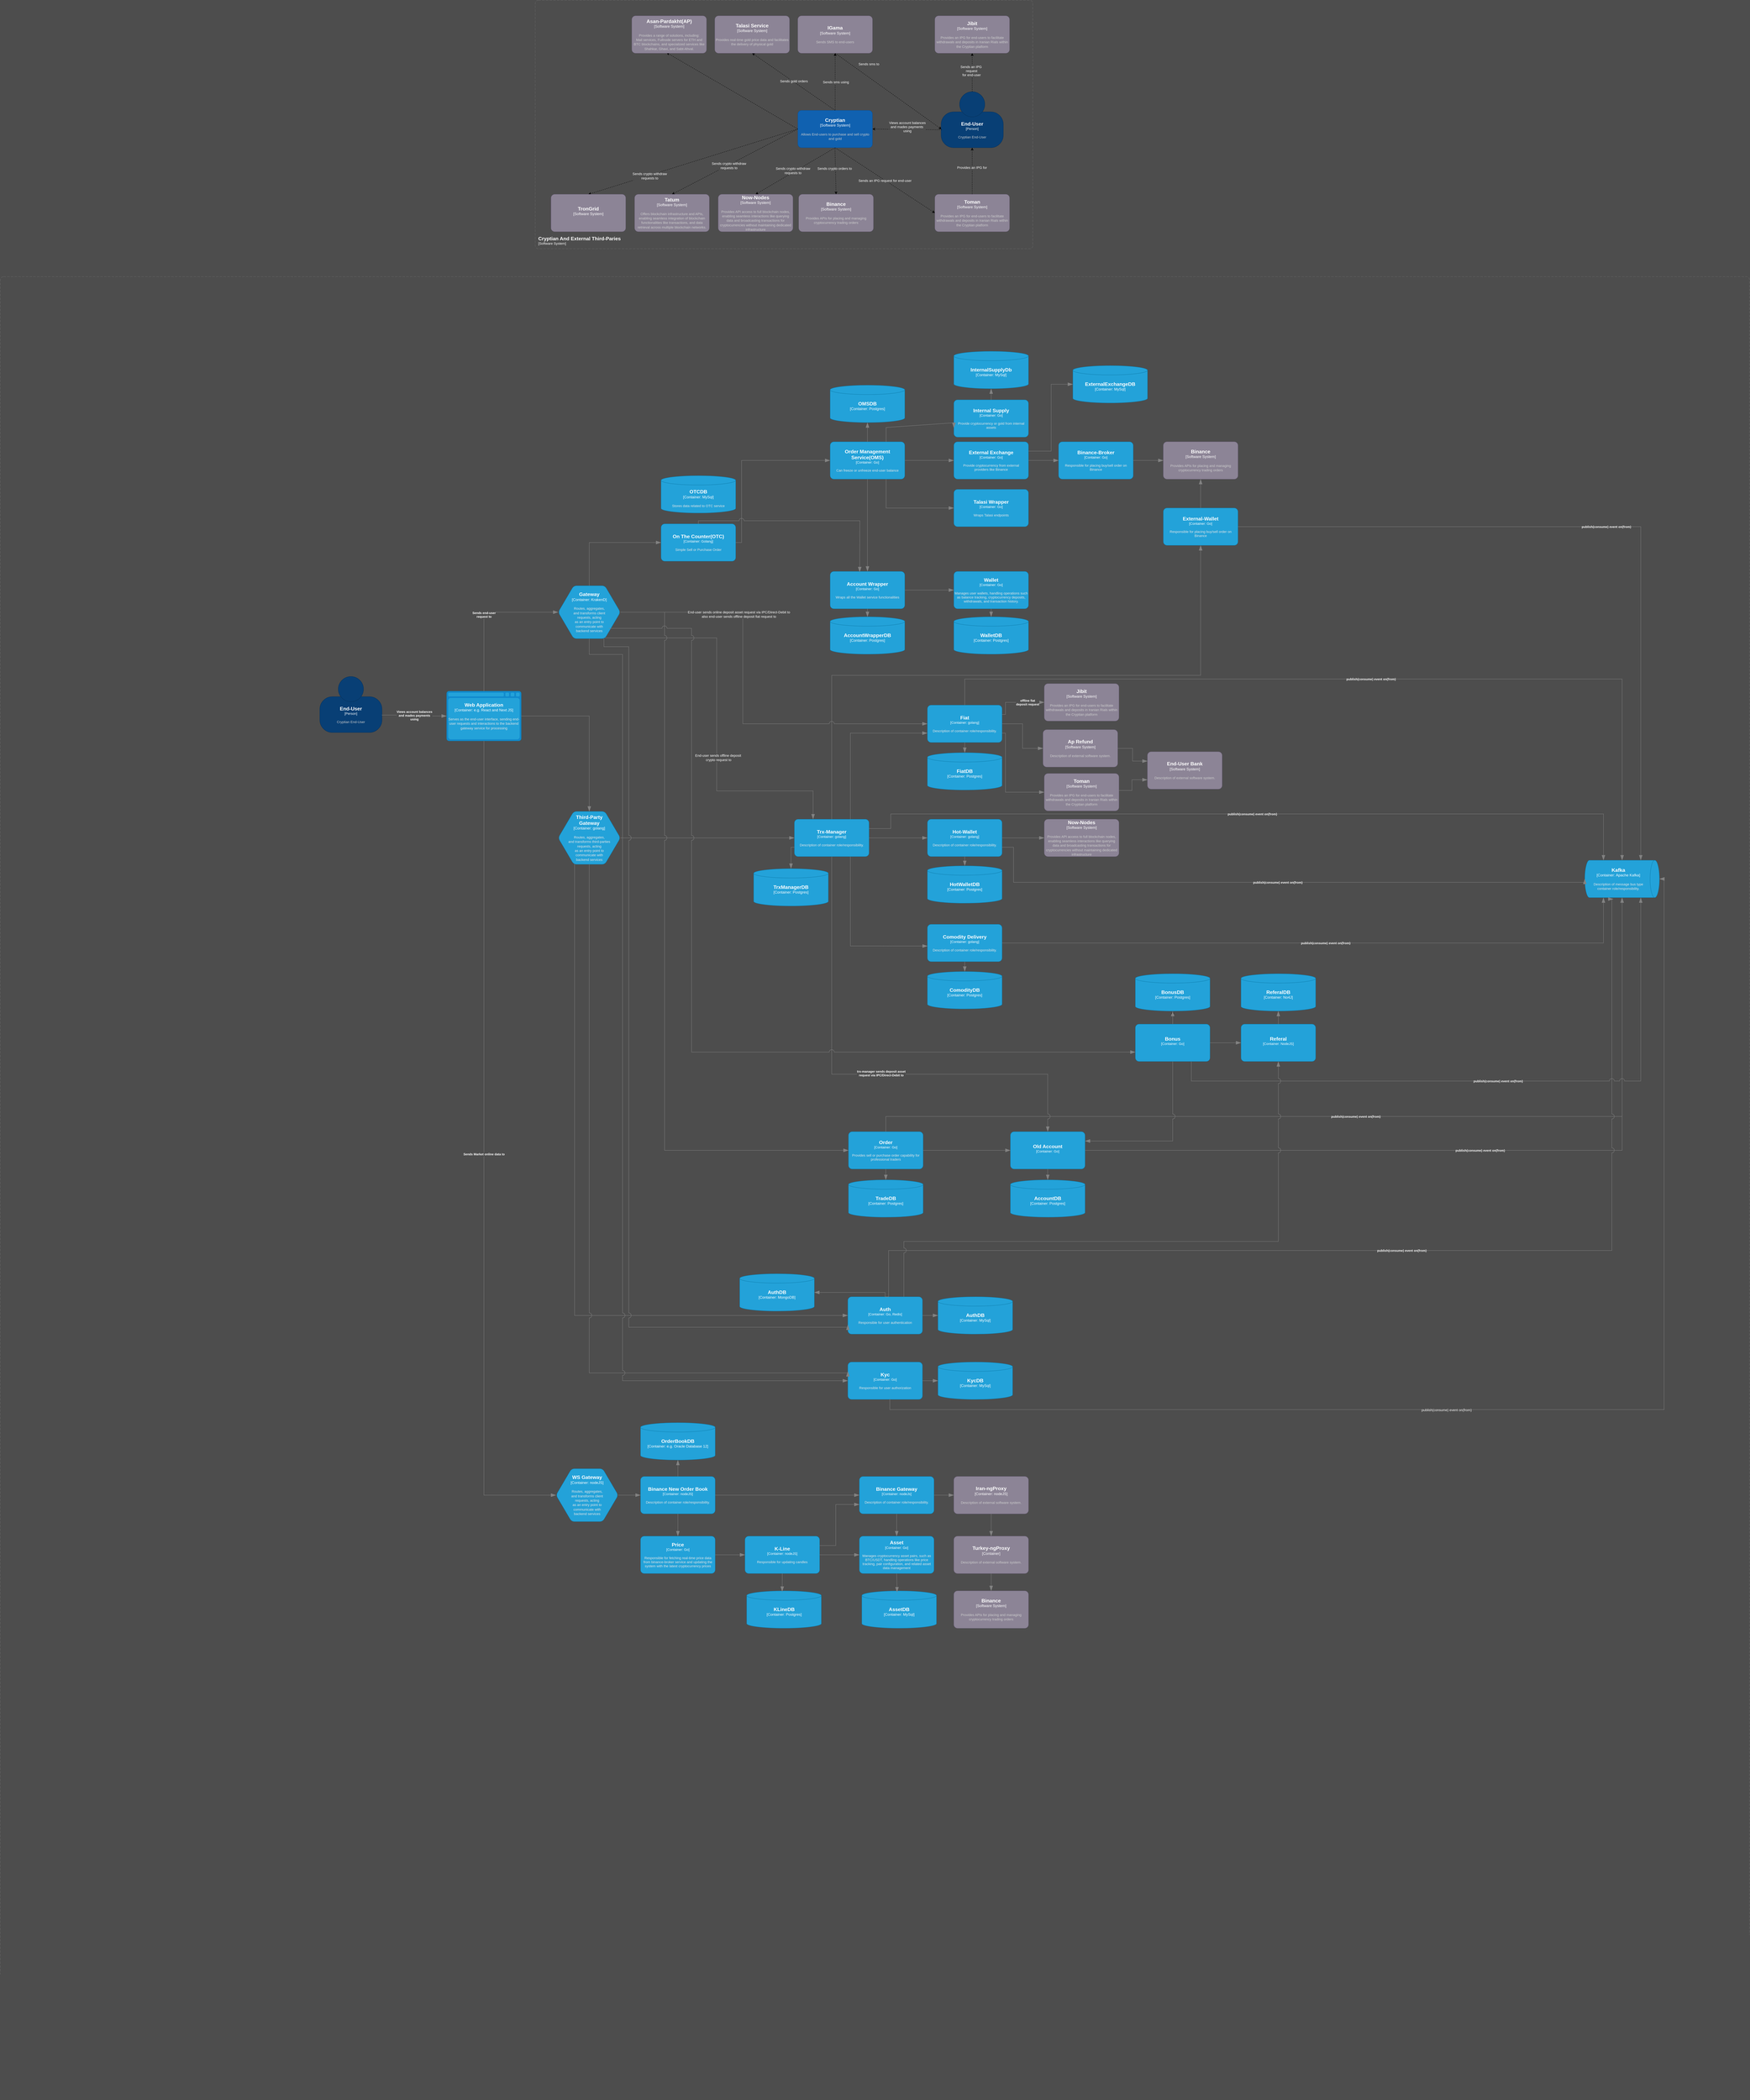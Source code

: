 <mxfile version="25.0.1">
  <diagram id="C5RBs43oDa-KdzZeNtuy" name="Page-1">
    <mxGraphModel dx="2328" dy="7447" grid="0" gridSize="10" guides="1" tooltips="1" connect="1" arrows="1" fold="1" page="0" pageScale="1" pageWidth="827" pageHeight="1169" background="#4D4D4D" math="0" shadow="0">
      <root>
        <mxCell id="WIyWlLk6GJQsqaUBKTNV-0" />
        <mxCell id="WIyWlLk6GJQsqaUBKTNV-1" parent="WIyWlLk6GJQsqaUBKTNV-0" />
        <mxCell id="WIyWlLk6GJQsqaUBKTNV-4" value="Yes" style="rounded=0;html=1;jettySize=auto;orthogonalLoop=1;fontSize=11;endArrow=block;endFill=0;endSize=8;strokeWidth=1;shadow=0;labelBackgroundColor=none;edgeStyle=orthogonalEdgeStyle;" parent="WIyWlLk6GJQsqaUBKTNV-1" target="WIyWlLk6GJQsqaUBKTNV-10" edge="1">
          <mxGeometry y="20" relative="1" as="geometry">
            <mxPoint as="offset" />
            <mxPoint x="220" y="250" as="sourcePoint" />
          </mxGeometry>
        </mxCell>
        <mxCell id="WIyWlLk6GJQsqaUBKTNV-5" value="No" style="edgeStyle=orthogonalEdgeStyle;rounded=0;html=1;jettySize=auto;orthogonalLoop=1;fontSize=11;endArrow=block;endFill=0;endSize=8;strokeWidth=1;shadow=0;labelBackgroundColor=none;" parent="WIyWlLk6GJQsqaUBKTNV-1" target="WIyWlLk6GJQsqaUBKTNV-7" edge="1">
          <mxGeometry y="10" relative="1" as="geometry">
            <mxPoint as="offset" />
            <mxPoint x="270" y="210" as="sourcePoint" />
          </mxGeometry>
        </mxCell>
        <mxCell id="WIyWlLk6GJQsqaUBKTNV-8" value="No" style="rounded=0;html=1;jettySize=auto;orthogonalLoop=1;fontSize=11;endArrow=block;endFill=0;endSize=8;strokeWidth=1;shadow=0;labelBackgroundColor=none;edgeStyle=orthogonalEdgeStyle;" parent="WIyWlLk6GJQsqaUBKTNV-1" target="WIyWlLk6GJQsqaUBKTNV-11" edge="1">
          <mxGeometry x="0.333" y="20" relative="1" as="geometry">
            <mxPoint as="offset" />
            <mxPoint x="220" y="370" as="sourcePoint" />
          </mxGeometry>
        </mxCell>
        <mxCell id="WIyWlLk6GJQsqaUBKTNV-9" value="Yes" style="edgeStyle=orthogonalEdgeStyle;rounded=0;html=1;jettySize=auto;orthogonalLoop=1;fontSize=11;endArrow=block;endFill=0;endSize=8;strokeWidth=1;shadow=0;labelBackgroundColor=none;" parent="WIyWlLk6GJQsqaUBKTNV-1" source="WIyWlLk6GJQsqaUBKTNV-10" edge="1">
          <mxGeometry y="10" relative="1" as="geometry">
            <mxPoint as="offset" />
            <mxPoint x="320" y="330" as="targetPoint" />
          </mxGeometry>
        </mxCell>
        <mxCell id="WGUbzs4_qnekl62kQ5Hl-13" value="" style="endArrow=classic;html=1;rounded=0;exitX=0.5;exitY=0;exitDx=0;exitDy=0;dashed=1;exitPerimeter=0;entryX=0.5;entryY=1;entryDx=0;entryDy=0;entryPerimeter=0;" edge="1" parent="WIyWlLk6GJQsqaUBKTNV-1" source="WGUbzs4_qnekl62kQ5Hl-53" target="WGUbzs4_qnekl62kQ5Hl-60">
          <mxGeometry width="50" height="50" relative="1" as="geometry">
            <mxPoint x="1931" y="-5988" as="sourcePoint" />
            <mxPoint x="1931" y="-6098" as="targetPoint" />
          </mxGeometry>
        </mxCell>
        <mxCell id="WGUbzs4_qnekl62kQ5Hl-14" value="Sends sms using" style="edgeLabel;html=1;align=center;verticalAlign=middle;resizable=0;points=[];fontColor=#FFFFFF;labelBackgroundColor=#4D4D4D;" vertex="1" connectable="0" parent="WGUbzs4_qnekl62kQ5Hl-13">
          <mxGeometry x="0.004" y="-2" relative="1" as="geometry">
            <mxPoint y="1" as="offset" />
          </mxGeometry>
        </mxCell>
        <mxCell id="WGUbzs4_qnekl62kQ5Hl-15" value="" style="endArrow=classic;html=1;rounded=0;entryX=0.005;entryY=0.669;entryDx=0;entryDy=0;exitX=0.5;exitY=1;exitDx=0;exitDy=0;dashed=1;exitPerimeter=0;entryPerimeter=0;" edge="1" parent="WIyWlLk6GJQsqaUBKTNV-1" source="WGUbzs4_qnekl62kQ5Hl-60" target="WGUbzs4_qnekl62kQ5Hl-47">
          <mxGeometry width="50" height="50" relative="1" as="geometry">
            <mxPoint x="1935" y="-6125" as="sourcePoint" />
            <mxPoint x="2159.0" y="-5861" as="targetPoint" />
          </mxGeometry>
        </mxCell>
        <mxCell id="WGUbzs4_qnekl62kQ5Hl-16" value="Sends sms to" style="edgeLabel;html=1;align=center;verticalAlign=middle;resizable=0;points=[];fontColor=#FFFFFF;labelBackgroundColor=#4D4D4D;" vertex="1" connectable="0" parent="WGUbzs4_qnekl62kQ5Hl-15">
          <mxGeometry x="0.002" y="1" relative="1" as="geometry">
            <mxPoint x="-64" y="-87" as="offset" />
          </mxGeometry>
        </mxCell>
        <mxCell id="WGUbzs4_qnekl62kQ5Hl-19" value="" style="endArrow=classic;html=1;rounded=0;entryX=0.5;entryY=0;entryDx=0;entryDy=0;exitX=0.5;exitY=1;exitDx=0;exitDy=0;dashed=1;entryPerimeter=0;" edge="1" parent="WIyWlLk6GJQsqaUBKTNV-1" target="WGUbzs4_qnekl62kQ5Hl-56">
          <mxGeometry width="50" height="50" relative="1" as="geometry">
            <mxPoint x="1933.33" y="-5821" as="sourcePoint" />
            <mxPoint x="1933.33" y="-5721" as="targetPoint" />
          </mxGeometry>
        </mxCell>
        <mxCell id="WGUbzs4_qnekl62kQ5Hl-20" value="&lt;div&gt;Sends crypto orders to&lt;/div&gt;" style="edgeLabel;html=1;align=center;verticalAlign=middle;resizable=0;points=[];fontColor=#FFFFFF;labelBackgroundColor=#4D4D4D;" vertex="1" connectable="0" parent="WGUbzs4_qnekl62kQ5Hl-19">
          <mxGeometry x="-0.108" y="-3" relative="1" as="geometry">
            <mxPoint as="offset" />
          </mxGeometry>
        </mxCell>
        <mxCell id="WGUbzs4_qnekl62kQ5Hl-22" value="" style="endArrow=classic;html=1;rounded=0;entryX=0.5;entryY=1;entryDx=0;entryDy=0;exitX=0.5;exitY=0;exitDx=0;exitDy=0;dashed=1;entryPerimeter=0;exitPerimeter=0;" edge="1" parent="WIyWlLk6GJQsqaUBKTNV-1" source="WGUbzs4_qnekl62kQ5Hl-53" target="WGUbzs4_qnekl62kQ5Hl-61">
          <mxGeometry width="50" height="50" relative="1" as="geometry">
            <mxPoint x="1789" y="-5934" as="sourcePoint" />
            <mxPoint x="1676" y="-6117" as="targetPoint" />
          </mxGeometry>
        </mxCell>
        <mxCell id="WGUbzs4_qnekl62kQ5Hl-23" value="Sends gold orders" style="edgeLabel;html=1;align=center;verticalAlign=middle;resizable=0;points=[];fontColor=#FFFFFF;labelBackgroundColor=#4D4D4D;" vertex="1" connectable="0" parent="WGUbzs4_qnekl62kQ5Hl-22">
          <mxGeometry x="0.006" y="-2" relative="1" as="geometry">
            <mxPoint as="offset" />
          </mxGeometry>
        </mxCell>
        <mxCell id="WGUbzs4_qnekl62kQ5Hl-25" value="" style="endArrow=classic;html=1;rounded=0;entryX=0.467;entryY=0.989;entryDx=0;entryDy=0;exitX=0;exitY=0.5;exitDx=0;exitDy=0;dashed=1;exitPerimeter=0;entryPerimeter=0;" edge="1" parent="WIyWlLk6GJQsqaUBKTNV-1" source="WGUbzs4_qnekl62kQ5Hl-53" target="WGUbzs4_qnekl62kQ5Hl-62">
          <mxGeometry width="50" height="50" relative="1" as="geometry">
            <mxPoint x="1688" y="-5912" as="sourcePoint" />
            <mxPoint x="1385" y="-6095" as="targetPoint" />
          </mxGeometry>
        </mxCell>
        <mxCell id="WGUbzs4_qnekl62kQ5Hl-31" value="" style="edgeStyle=orthogonalEdgeStyle;rounded=0;orthogonalLoop=1;jettySize=auto;html=1;dashed=1;exitX=0.5;exitY=0;exitDx=0;exitDy=0;exitPerimeter=0;entryX=0.5;entryY=1;entryDx=0;entryDy=0;entryPerimeter=0;" edge="1" parent="WIyWlLk6GJQsqaUBKTNV-1" source="WGUbzs4_qnekl62kQ5Hl-55" target="WGUbzs4_qnekl62kQ5Hl-47">
          <mxGeometry relative="1" as="geometry">
            <mxPoint x="2374.33" y="-5684" as="sourcePoint" />
            <mxPoint x="2374.33" y="-5813" as="targetPoint" />
          </mxGeometry>
        </mxCell>
        <mxCell id="WGUbzs4_qnekl62kQ5Hl-32" value="Provides an IPG for" style="edgeLabel;html=1;align=center;verticalAlign=middle;resizable=0;points=[];fontColor=#FFFFFF;labelBackgroundColor=#4D4D4D;" vertex="1" connectable="0" parent="WGUbzs4_qnekl62kQ5Hl-31">
          <mxGeometry x="0.147" y="1" relative="1" as="geometry">
            <mxPoint as="offset" />
          </mxGeometry>
        </mxCell>
        <mxCell id="WGUbzs4_qnekl62kQ5Hl-28" value="" style="endArrow=classic;html=1;rounded=0;entryX=0;entryY=0.5;entryDx=0;entryDy=0;dashed=1;entryPerimeter=0;" edge="1" parent="WIyWlLk6GJQsqaUBKTNV-1" target="WGUbzs4_qnekl62kQ5Hl-55">
          <mxGeometry width="50" height="50" relative="1" as="geometry">
            <mxPoint x="1934" y="-5821" as="sourcePoint" />
            <mxPoint x="1971" y="-5628" as="targetPoint" />
          </mxGeometry>
        </mxCell>
        <mxCell id="WGUbzs4_qnekl62kQ5Hl-29" value="Sends an IPG request for end-user" style="edgeLabel;html=1;align=center;verticalAlign=middle;resizable=0;points=[];fontColor=#FFFFFF;labelBackgroundColor=#4D4D4D;" vertex="1" connectable="0" parent="WGUbzs4_qnekl62kQ5Hl-28">
          <mxGeometry x="-0.003" y="-1" relative="1" as="geometry">
            <mxPoint as="offset" />
          </mxGeometry>
        </mxCell>
        <mxCell id="WGUbzs4_qnekl62kQ5Hl-34" value="" style="endArrow=classic;html=1;rounded=0;entryX=0.5;entryY=1;entryDx=0;entryDy=0;dashed=1;entryPerimeter=0;exitX=0.5;exitY=0;exitDx=0;exitDy=0;exitPerimeter=0;" edge="1" parent="WIyWlLk6GJQsqaUBKTNV-1" source="WGUbzs4_qnekl62kQ5Hl-47" target="WGUbzs4_qnekl62kQ5Hl-54">
          <mxGeometry width="50" height="50" relative="1" as="geometry">
            <mxPoint x="2376" y="-6000" as="sourcePoint" />
            <mxPoint x="2206" y="-6236" as="targetPoint" />
          </mxGeometry>
        </mxCell>
        <mxCell id="WGUbzs4_qnekl62kQ5Hl-35" value="Sends an IPG&lt;div&gt;&amp;nbsp;request&lt;div&gt;&amp;nbsp;for end-user&lt;/div&gt;&lt;/div&gt;" style="edgeLabel;html=1;align=center;verticalAlign=middle;resizable=0;points=[];fontColor=#FFFFFF;labelBackgroundColor=#4D4D4D;" vertex="1" connectable="0" parent="WGUbzs4_qnekl62kQ5Hl-34">
          <mxGeometry x="-0.003" y="-1" relative="1" as="geometry">
            <mxPoint x="-5" y="-5" as="offset" />
          </mxGeometry>
        </mxCell>
        <mxCell id="WGUbzs4_qnekl62kQ5Hl-37" value="" style="endArrow=classic;html=1;rounded=0;exitX=0.5;exitY=1;exitDx=0;exitDy=0;dashed=1;exitPerimeter=0;entryX=0.5;entryY=0;entryDx=0;entryDy=0;entryPerimeter=0;" edge="1" parent="WIyWlLk6GJQsqaUBKTNV-1" source="WGUbzs4_qnekl62kQ5Hl-53" target="WGUbzs4_qnekl62kQ5Hl-57">
          <mxGeometry width="50" height="50" relative="1" as="geometry">
            <mxPoint x="1778" y="-5849" as="sourcePoint" />
            <mxPoint x="1668" y="-5672" as="targetPoint" />
          </mxGeometry>
        </mxCell>
        <mxCell id="WGUbzs4_qnekl62kQ5Hl-38" value="Sends crypto withdraw&lt;div&gt;requests to&lt;/div&gt;" style="edgeLabel;html=1;align=center;verticalAlign=middle;resizable=0;points=[];fontColor=#FFFFFF;labelBackgroundColor=#4D4D4D;" vertex="1" connectable="0" parent="WGUbzs4_qnekl62kQ5Hl-37">
          <mxGeometry x="-0.019" relative="1" as="geometry">
            <mxPoint x="-11" as="offset" />
          </mxGeometry>
        </mxCell>
        <mxCell id="WGUbzs4_qnekl62kQ5Hl-40" value="" style="endArrow=classic;html=1;rounded=0;exitX=0;exitY=0.5;exitDx=0;exitDy=0;dashed=1;exitPerimeter=0;entryX=0.5;entryY=0;entryDx=0;entryDy=0;entryPerimeter=0;" edge="1" parent="WIyWlLk6GJQsqaUBKTNV-1" source="WGUbzs4_qnekl62kQ5Hl-53" target="WGUbzs4_qnekl62kQ5Hl-58">
          <mxGeometry width="50" height="50" relative="1" as="geometry">
            <mxPoint x="1715.99" y="-5849.97" as="sourcePoint" />
            <mxPoint x="1488" y="-5728" as="targetPoint" />
          </mxGeometry>
        </mxCell>
        <mxCell id="WGUbzs4_qnekl62kQ5Hl-41" value="Sends crypto withdraw&lt;div&gt;requests to&lt;/div&gt;" style="edgeLabel;html=1;align=center;verticalAlign=middle;resizable=0;points=[];fontColor=#FFFFFF;labelBackgroundColor=#4D4D4D;" vertex="1" connectable="0" parent="WIyWlLk6GJQsqaUBKTNV-1">
          <mxGeometry x="1592.004" y="-5763.003" as="geometry" />
        </mxCell>
        <mxCell id="WGUbzs4_qnekl62kQ5Hl-43" value="" style="endArrow=classic;html=1;rounded=0;entryX=0.5;entryY=0;entryDx=0;entryDy=0;exitX=0;exitY=0.5;exitDx=0;exitDy=0;dashed=1;entryPerimeter=0;exitPerimeter=0;" edge="1" parent="WIyWlLk6GJQsqaUBKTNV-1" source="WGUbzs4_qnekl62kQ5Hl-53" target="WGUbzs4_qnekl62kQ5Hl-59">
          <mxGeometry width="50" height="50" relative="1" as="geometry">
            <mxPoint x="1637" y="-5852" as="sourcePoint" />
            <mxPoint x="1136" y="-5671" as="targetPoint" />
          </mxGeometry>
        </mxCell>
        <mxCell id="WGUbzs4_qnekl62kQ5Hl-45" value="Sends crypto withdraw&lt;div&gt;requests to&lt;/div&gt;" style="edgeLabel;html=1;align=center;verticalAlign=middle;resizable=0;points=[];fontColor=#FFFFFF;labelBackgroundColor=#4D4D4D;" vertex="1" connectable="0" parent="WGUbzs4_qnekl62kQ5Hl-43">
          <mxGeometry x="0.419" y="2" relative="1" as="geometry">
            <mxPoint as="offset" />
          </mxGeometry>
        </mxCell>
        <object placeholders="1" c4Name="End-User" c4Type="Person" c4Description="Cryptian End-User" label="&lt;font style=&quot;font-size: 16px&quot;&gt;&lt;b&gt;%c4Name%&lt;/b&gt;&lt;/font&gt;&lt;div&gt;[%c4Type%]&lt;/div&gt;&lt;br&gt;&lt;div&gt;&lt;font style=&quot;font-size: 11px&quot;&gt;&lt;font color=&quot;#cccccc&quot;&gt;%c4Description%&lt;/font&gt;&lt;/div&gt;" id="WGUbzs4_qnekl62kQ5Hl-47">
          <mxCell style="html=1;fontSize=11;dashed=0;whiteSpace=wrap;fillColor=#083F75;strokeColor=#06315C;fontColor=#ffffff;shape=mxgraph.c4.person2;align=center;metaEdit=1;points=[[0.5,0,0],[1,0.5,0],[1,0.75,0],[0.75,1,0],[0.5,1,0],[0.25,1,0],[0,0.75,0],[0,0.5,0]];resizable=0;" vertex="1" parent="WIyWlLk6GJQsqaUBKTNV-1">
            <mxGeometry x="2275" y="-6001" width="200" height="180" as="geometry" />
          </mxCell>
        </object>
        <mxCell id="WGUbzs4_qnekl62kQ5Hl-51" value="" style="endArrow=classic;html=1;rounded=0;dashed=1;exitX=0.012;exitY=0.681;exitDx=0;exitDy=0;exitPerimeter=0;entryX=1;entryY=0.5;entryDx=0;entryDy=0;entryPerimeter=0;" edge="1" parent="WIyWlLk6GJQsqaUBKTNV-1" source="WGUbzs4_qnekl62kQ5Hl-47" target="WGUbzs4_qnekl62kQ5Hl-53">
          <mxGeometry width="50" height="50" relative="1" as="geometry">
            <mxPoint x="2259" y="-5880" as="sourcePoint" />
            <mxPoint x="2066" y="-5880" as="targetPoint" />
          </mxGeometry>
        </mxCell>
        <mxCell id="WGUbzs4_qnekl62kQ5Hl-52" value="&lt;span style=&quot;&quot;&gt;Views account balances&lt;/span&gt;&lt;div style=&quot;&quot;&gt;and mades payments&amp;nbsp;&lt;/div&gt;&lt;div style=&quot;&quot;&gt;using&lt;/div&gt;" style="edgeLabel;html=1;align=center;verticalAlign=middle;resizable=0;points=[];fontColor=#FFFFFF;labelBackgroundColor=#4D4D4D;" vertex="1" connectable="0" parent="WGUbzs4_qnekl62kQ5Hl-51">
          <mxGeometry x="0.049" y="-8" relative="1" as="geometry">
            <mxPoint x="5" as="offset" />
          </mxGeometry>
        </mxCell>
        <object placeholders="1" c4Name="Cryptian" c4Type="Software System" c4Description="Allows End-users to purchase and sell crypto and gold" label="&lt;font style=&quot;font-size: 16px&quot;&gt;&lt;b&gt;%c4Name%&lt;/b&gt;&lt;/font&gt;&lt;div&gt;[%c4Type%]&lt;/div&gt;&lt;br&gt;&lt;div&gt;&lt;font style=&quot;font-size: 11px&quot;&gt;&lt;font color=&quot;#cccccc&quot;&gt;%c4Description%&lt;/font&gt;&lt;/div&gt;" id="WGUbzs4_qnekl62kQ5Hl-53">
          <mxCell style="rounded=1;whiteSpace=wrap;html=1;labelBackgroundColor=none;fillColor=#1061B0;fontColor=#ffffff;align=center;arcSize=10;strokeColor=#0D5091;metaEdit=1;resizable=0;points=[[0.25,0,0],[0.5,0,0],[0.75,0,0],[1,0.25,0],[1,0.5,0],[1,0.75,0],[0.75,1,0],[0.5,1,0],[0.25,1,0],[0,0.75,0],[0,0.5,0],[0,0.25,0]];" vertex="1" parent="WIyWlLk6GJQsqaUBKTNV-1">
            <mxGeometry x="1814" y="-5941" width="240" height="120" as="geometry" />
          </mxCell>
        </object>
        <object placeholders="1" c4Name="Jibit" c4Type="Software System" c4Description="Provides an IPG for end-users to facilitate withdrawals and deposits in Iranian Rials within the Cryptian platform" label="&lt;font style=&quot;font-size: 16px&quot;&gt;&lt;b&gt;%c4Name%&lt;/b&gt;&lt;/font&gt;&lt;div&gt;[%c4Type%]&lt;/div&gt;&lt;br&gt;&lt;div&gt;&lt;font style=&quot;font-size: 11px&quot;&gt;&lt;font color=&quot;#cccccc&quot;&gt;%c4Description%&lt;/font&gt;&lt;/div&gt;" id="WGUbzs4_qnekl62kQ5Hl-54">
          <mxCell style="rounded=1;whiteSpace=wrap;html=1;labelBackgroundColor=none;fillColor=#8C8496;fontColor=#ffffff;align=center;arcSize=10;strokeColor=#736782;metaEdit=1;resizable=0;points=[[0.25,0,0],[0.5,0,0],[0.75,0,0],[1,0.25,0],[1,0.5,0],[1,0.75,0],[0.75,1,0],[0.5,1,0],[0.25,1,0],[0,0.75,0],[0,0.5,0],[0,0.25,0]];" vertex="1" parent="WIyWlLk6GJQsqaUBKTNV-1">
            <mxGeometry x="2255" y="-6245" width="240" height="120" as="geometry" />
          </mxCell>
        </object>
        <object placeholders="1" c4Name="Toman" c4Type="Software System" c4Description="Provides an IPG for end-users to facilitate withdrawals and deposits in Iranian Rials within the Cryptian platform" label="&lt;font style=&quot;font-size: 16px&quot;&gt;&lt;b&gt;%c4Name%&lt;/b&gt;&lt;/font&gt;&lt;div&gt;[%c4Type%]&lt;/div&gt;&lt;br&gt;&lt;div&gt;&lt;font style=&quot;font-size: 11px&quot;&gt;&lt;font color=&quot;#cccccc&quot;&gt;%c4Description%&lt;/font&gt;&lt;/div&gt;" id="WGUbzs4_qnekl62kQ5Hl-55">
          <mxCell style="rounded=1;whiteSpace=wrap;html=1;labelBackgroundColor=none;fillColor=#8C8496;fontColor=#ffffff;align=center;arcSize=10;strokeColor=#736782;metaEdit=1;resizable=0;points=[[0.25,0,0],[0.5,0,0],[0.75,0,0],[1,0.25,0],[1,0.5,0],[1,0.75,0],[0.75,1,0],[0.5,1,0],[0.25,1,0],[0,0.75,0],[0,0.5,0],[0,0.25,0]];" vertex="1" parent="WIyWlLk6GJQsqaUBKTNV-1">
            <mxGeometry x="2255" y="-5671" width="240" height="120" as="geometry" />
          </mxCell>
        </object>
        <object placeholders="1" c4Name="Binance" c4Type="Software System" c4Description="Provides APIs for placing and managing cryptocurrency trading orders" label="&lt;font style=&quot;font-size: 16px&quot;&gt;&lt;b&gt;%c4Name%&lt;/b&gt;&lt;/font&gt;&lt;div&gt;[%c4Type%]&lt;/div&gt;&lt;br&gt;&lt;div&gt;&lt;font style=&quot;font-size: 11px&quot;&gt;&lt;font color=&quot;#cccccc&quot;&gt;%c4Description%&lt;/font&gt;&lt;/div&gt;" id="WGUbzs4_qnekl62kQ5Hl-56">
          <mxCell style="rounded=1;whiteSpace=wrap;html=1;labelBackgroundColor=none;fillColor=#8C8496;fontColor=#ffffff;align=center;arcSize=10;strokeColor=#736782;metaEdit=1;resizable=0;points=[[0.25,0,0],[0.5,0,0],[0.75,0,0],[1,0.25,0],[1,0.5,0],[1,0.75,0],[0.75,1,0],[0.5,1,0],[0.25,1,0],[0,0.75,0],[0,0.5,0],[0,0.25,0]];" vertex="1" parent="WIyWlLk6GJQsqaUBKTNV-1">
            <mxGeometry x="1817" y="-5671" width="240" height="120" as="geometry" />
          </mxCell>
        </object>
        <object placeholders="1" c4Name="Now-Nodes" c4Type="Software System" c4Description="Provides API access to full blockchain nodes, enabling seamless interactions like querying data and broadcasting transactions for cryptocurrencies without maintaining dedicated infrastructure" label="&lt;font style=&quot;font-size: 16px&quot;&gt;&lt;b&gt;%c4Name%&lt;/b&gt;&lt;/font&gt;&lt;div&gt;[%c4Type%]&lt;/div&gt;&lt;br&gt;&lt;div&gt;&lt;font style=&quot;font-size: 11px&quot;&gt;&lt;font color=&quot;#cccccc&quot;&gt;%c4Description%&lt;/font&gt;&lt;/div&gt;" id="WGUbzs4_qnekl62kQ5Hl-57">
          <mxCell style="rounded=1;whiteSpace=wrap;html=1;labelBackgroundColor=none;fillColor=#8C8496;fontColor=#ffffff;align=center;arcSize=10;strokeColor=#736782;metaEdit=1;resizable=0;points=[[0.25,0,0],[0.5,0,0],[0.75,0,0],[1,0.25,0],[1,0.5,0],[1,0.75,0],[0.75,1,0],[0.5,1,0],[0.25,1,0],[0,0.75,0],[0,0.5,0],[0,0.25,0]];" vertex="1" parent="WIyWlLk6GJQsqaUBKTNV-1">
            <mxGeometry x="1558" y="-5671" width="240" height="120" as="geometry" />
          </mxCell>
        </object>
        <object placeholders="1" c4Name="Tatum" c4Type="Software System" c4Description="Offers blockchain infrastructure and APIs, enabling seamless integration of blockchain functionalities like transactions, and data retrieval across multiple blockchain networks." label="&lt;font style=&quot;font-size: 16px&quot;&gt;&lt;b&gt;%c4Name%&lt;/b&gt;&lt;/font&gt;&lt;div&gt;[%c4Type%]&lt;/div&gt;&lt;br&gt;&lt;div&gt;&lt;font style=&quot;font-size: 11px&quot;&gt;&lt;font color=&quot;#cccccc&quot;&gt;%c4Description%&lt;/font&gt;&lt;/div&gt;" id="WGUbzs4_qnekl62kQ5Hl-58">
          <mxCell style="rounded=1;whiteSpace=wrap;html=1;labelBackgroundColor=none;fillColor=#8C8496;fontColor=#ffffff;align=center;arcSize=10;strokeColor=#736782;metaEdit=1;resizable=0;points=[[0.25,0,0],[0.5,0,0],[0.75,0,0],[1,0.25,0],[1,0.5,0],[1,0.75,0],[0.75,1,0],[0.5,1,0],[0.25,1,0],[0,0.75,0],[0,0.5,0],[0,0.25,0]];" vertex="1" parent="WIyWlLk6GJQsqaUBKTNV-1">
            <mxGeometry x="1289" y="-5671" width="240" height="120" as="geometry" />
          </mxCell>
        </object>
        <object placeholders="1" c4Name="TronGrid" c4Type="Software System" c4Description="" label="&lt;font style=&quot;font-size: 16px&quot;&gt;&lt;b&gt;%c4Name%&lt;/b&gt;&lt;/font&gt;&lt;div&gt;[%c4Type%]&lt;/div&gt;&lt;br&gt;&lt;div&gt;&lt;font style=&quot;font-size: 11px&quot;&gt;&lt;font color=&quot;#cccccc&quot;&gt;%c4Description%&lt;/font&gt;&lt;/div&gt;" id="WGUbzs4_qnekl62kQ5Hl-59">
          <mxCell style="rounded=1;whiteSpace=wrap;html=1;labelBackgroundColor=none;fillColor=#8C8496;fontColor=#ffffff;align=center;arcSize=10;strokeColor=#736782;metaEdit=1;resizable=0;points=[[0.25,0,0],[0.5,0,0],[0.75,0,0],[1,0.25,0],[1,0.5,0],[1,0.75,0],[0.75,1,0],[0.5,1,0],[0.25,1,0],[0,0.75,0],[0,0.5,0],[0,0.25,0]];" vertex="1" parent="WIyWlLk6GJQsqaUBKTNV-1">
            <mxGeometry x="1020" y="-5671" width="240" height="120" as="geometry" />
          </mxCell>
        </object>
        <object placeholders="1" c4Name="IGama" c4Type="Software System" c4Description="Sends SMS to end-users" label="&lt;font style=&quot;font-size: 16px&quot;&gt;&lt;b&gt;%c4Name%&lt;/b&gt;&lt;/font&gt;&lt;div&gt;[%c4Type%]&lt;/div&gt;&lt;br&gt;&lt;div&gt;&lt;font style=&quot;font-size: 11px&quot;&gt;&lt;font color=&quot;#cccccc&quot;&gt;%c4Description%&lt;/font&gt;&lt;/div&gt;" id="WGUbzs4_qnekl62kQ5Hl-60">
          <mxCell style="rounded=1;whiteSpace=wrap;html=1;labelBackgroundColor=none;fillColor=#8C8496;fontColor=#ffffff;align=center;arcSize=10;strokeColor=#736782;metaEdit=1;resizable=0;points=[[0.25,0,0],[0.5,0,0],[0.75,0,0],[1,0.25,0],[1,0.5,0],[1,0.75,0],[0.75,1,0],[0.5,1,0],[0.25,1,0],[0,0.75,0],[0,0.5,0],[0,0.25,0]];" vertex="1" parent="WIyWlLk6GJQsqaUBKTNV-1">
            <mxGeometry x="1814" y="-6245" width="240" height="120" as="geometry" />
          </mxCell>
        </object>
        <object placeholders="1" c4Name="Talasi Service" c4Type="Software System" c4Description="Provides real-time gold price data and facilitates the delivery of physical gold" label="&lt;font style=&quot;font-size: 16px&quot;&gt;&lt;b&gt;%c4Name%&lt;/b&gt;&lt;/font&gt;&lt;div&gt;[%c4Type%]&lt;/div&gt;&lt;br&gt;&lt;div&gt;&lt;font style=&quot;font-size: 11px&quot;&gt;&lt;font color=&quot;#cccccc&quot;&gt;%c4Description%&lt;/font&gt;&lt;/div&gt;" id="WGUbzs4_qnekl62kQ5Hl-61">
          <mxCell style="rounded=1;whiteSpace=wrap;html=1;labelBackgroundColor=none;fillColor=#8C8496;fontColor=#ffffff;align=center;arcSize=10;strokeColor=#736782;metaEdit=1;resizable=0;points=[[0.25,0,0],[0.5,0,0],[0.75,0,0],[1,0.25,0],[1,0.5,0],[1,0.75,0],[0.75,1,0],[0.5,1,0],[0.25,1,0],[0,0.75,0],[0,0.5,0],[0,0.25,0]];" vertex="1" parent="WIyWlLk6GJQsqaUBKTNV-1">
            <mxGeometry x="1547" y="-6245" width="240" height="120" as="geometry" />
          </mxCell>
        </object>
        <object placeholders="1" c4Name="Asan-Pardakht(AP)" c4Type="Software System" c4Description="Provides a range of solutions, including:&#xa;Mail services, Fullnode servers for ETH and BTC blockchains, and specialized services like Shahkar, Ghavi, and Sabt-Ahval." label="&lt;font style=&quot;font-size: 16px&quot;&gt;&lt;b&gt;%c4Name%&lt;/b&gt;&lt;/font&gt;&lt;div&gt;[%c4Type%]&lt;/div&gt;&lt;br&gt;&lt;div&gt;&lt;font style=&quot;font-size: 11px&quot;&gt;&lt;font color=&quot;#cccccc&quot;&gt;%c4Description%&lt;/font&gt;&lt;/div&gt;" id="WGUbzs4_qnekl62kQ5Hl-62">
          <mxCell style="rounded=1;whiteSpace=wrap;html=1;labelBackgroundColor=none;fillColor=#8C8496;fontColor=#ffffff;align=center;arcSize=10;strokeColor=#736782;metaEdit=1;resizable=0;points=[[0.25,0,0],[0.5,0,0],[0.75,0,0],[1,0.25,0],[1,0.5,0],[1,0.75,0],[0.75,1,0],[0.5,1,0],[0.25,1,0],[0,0.75,0],[0,0.5,0],[0,0.25,0]];" vertex="1" parent="WIyWlLk6GJQsqaUBKTNV-1">
            <mxGeometry x="1280" y="-6245" width="240" height="120" as="geometry" />
          </mxCell>
        </object>
        <object placeholders="1" c4Name="Cryptian And External Third-Paries" c4Type="SystemScopeBoundary" c4Application="Software System" label="&lt;font style=&quot;font-size: 16px&quot;&gt;&lt;b&gt;&lt;div style=&quot;text-align: left&quot;&gt;%c4Name%&lt;/div&gt;&lt;/b&gt;&lt;/font&gt;&lt;div style=&quot;text-align: left&quot;&gt;[%c4Application%]&lt;/div&gt;" id="WGUbzs4_qnekl62kQ5Hl-65">
          <mxCell style="rounded=1;fontSize=11;whiteSpace=wrap;html=1;dashed=1;arcSize=20;fillColor=none;strokeColor=#666666;fontColor=#FFFFFF;labelBackgroundColor=none;align=left;verticalAlign=bottom;labelBorderColor=none;spacingTop=0;spacing=10;dashPattern=8 4;metaEdit=1;rotatable=0;perimeter=rectanglePerimeter;labelPadding=0;allowArrows=0;connectable=0;expand=0;recursiveResize=0;editable=1;pointerEvents=0;absoluteArcSize=1;points=[[0.25,0,0],[0.5,0,0],[0.75,0,0],[1,0.25,0],[1,0.5,0],[1,0.75,0],[0.75,1,0],[0.5,1,0],[0.25,1,0],[0,0.75,0],[0,0.5,0],[0,0.25,0]];" vertex="1" parent="WIyWlLk6GJQsqaUBKTNV-1">
            <mxGeometry x="969" y="-6295" width="1601" height="799" as="geometry" />
          </mxCell>
        </object>
        <object placeholders="1" c4Name="Cryptian" c4Type="SystemScopeBoundary" c4Application="Software System" label="&lt;font style=&quot;font-size: 16px&quot;&gt;&lt;b&gt;&lt;div style=&quot;text-align: left&quot;&gt;%c4Name%&lt;/div&gt;&lt;/b&gt;&lt;/font&gt;&lt;div style=&quot;text-align: left&quot;&gt;[%c4Application%]&lt;/div&gt;" id="WGUbzs4_qnekl62kQ5Hl-68">
          <mxCell style="rounded=1;fontSize=11;whiteSpace=wrap;html=1;dashed=1;arcSize=20;fillColor=none;strokeColor=#666666;fontColor=#FFFFFF;labelBackgroundColor=none;align=left;verticalAlign=bottom;labelBorderColor=none;spacingTop=0;spacing=10;dashPattern=8 4;metaEdit=1;rotatable=0;perimeter=rectanglePerimeter;labelPadding=0;allowArrows=0;connectable=0;expand=0;recursiveResize=0;editable=1;pointerEvents=0;absoluteArcSize=1;points=[[0.25,0,0],[0.5,0,0],[0.75,0,0],[1,0.25,0],[1,0.5,0],[1,0.75,0],[0.75,1,0],[0.5,1,0],[0.25,1,0],[0,0.75,0],[0,0.5,0],[0,0.25,0]];" vertex="1" parent="WIyWlLk6GJQsqaUBKTNV-1">
            <mxGeometry x="-752" y="-5406" width="5628" height="5863" as="geometry" />
          </mxCell>
        </object>
        <object placeholders="1" c4Name="End-User" c4Type="Person" c4Description="Cryptian End-User" label="&lt;font style=&quot;font-size: 16px&quot;&gt;&lt;b&gt;%c4Name%&lt;/b&gt;&lt;/font&gt;&lt;div&gt;[%c4Type%]&lt;/div&gt;&lt;br&gt;&lt;div&gt;&lt;font style=&quot;font-size: 11px&quot;&gt;&lt;font color=&quot;#cccccc&quot;&gt;%c4Description%&lt;/font&gt;&lt;/div&gt;" id="WGUbzs4_qnekl62kQ5Hl-69">
          <mxCell style="html=1;fontSize=11;dashed=0;whiteSpace=wrap;fillColor=#083F75;strokeColor=#06315C;fontColor=#ffffff;shape=mxgraph.c4.person2;align=center;metaEdit=1;points=[[0.5,0,0],[1,0.5,0],[1,0.75,0],[0.75,1,0],[0.5,1,0],[0.25,1,0],[0,0.75,0],[0,0.5,0]];resizable=0;" vertex="1" parent="WIyWlLk6GJQsqaUBKTNV-1">
            <mxGeometry x="276" y="-4120" width="200" height="180" as="geometry" />
          </mxCell>
        </object>
        <object placeholders="1" c4Name="Web Application" c4Type="Container" c4Technology="e.g. React and Next JS" c4Description="Serves as the end-user interface, sending end-user requests and interactions to the backend gateway service for processing" label="&lt;font style=&quot;font-size: 16px&quot;&gt;&lt;b&gt;%c4Name%&lt;/b&gt;&lt;/font&gt;&lt;div&gt;[%c4Type%:&amp;nbsp;%c4Technology%]&lt;/div&gt;&lt;br&gt;&lt;div&gt;&lt;font style=&quot;font-size: 11px&quot;&gt;&lt;font color=&quot;#E6E6E6&quot;&gt;%c4Description%&lt;/font&gt;&lt;/div&gt;" id="WGUbzs4_qnekl62kQ5Hl-72">
          <mxCell style="shape=mxgraph.c4.webBrowserContainer2;whiteSpace=wrap;html=1;boundedLbl=1;rounded=0;labelBackgroundColor=none;strokeColor=#118ACD;fillColor=#23A2D9;strokeColor=#118ACD;strokeColor2=#0E7DAD;fontSize=12;fontColor=#ffffff;align=center;metaEdit=1;points=[[0.5,0,0],[1,0.25,0],[1,0.5,0],[1,0.75,0],[0.5,1,0],[0,0.75,0],[0,0.5,0],[0,0.25,0]];resizable=0;" vertex="1" parent="WIyWlLk6GJQsqaUBKTNV-1">
            <mxGeometry x="684" y="-4073" width="240" height="160" as="geometry" />
          </mxCell>
        </object>
        <object placeholders="1" c4Name="Gateway" c4Type="Container" c4Technology="KrakenD" c4Description="Routes, aggregates, &#xa;and transforms client&#xa;requests, acting&#xa;as an entry point to&#xa;communicate with &#xa;backend services" label="&lt;font style=&quot;font-size: 16px&quot;&gt;&lt;b&gt;%c4Name%&lt;/b&gt;&lt;/font&gt;&lt;div&gt;[%c4Type%:&amp;nbsp;%c4Technology%]&lt;/div&gt;&lt;br&gt;&lt;div&gt;&lt;font style=&quot;font-size: 11px&quot;&gt;&lt;font color=&quot;#E6E6E6&quot;&gt;%c4Description%&lt;/font&gt;&lt;/div&gt;" id="WGUbzs4_qnekl62kQ5Hl-73">
          <mxCell style="shape=hexagon;size=50;perimeter=hexagonPerimeter2;whiteSpace=wrap;html=1;fixedSize=1;rounded=1;labelBackgroundColor=none;fillColor=#23A2D9;fontSize=12;fontColor=#ffffff;align=center;strokeColor=#0E7DAD;metaEdit=1;points=[[0.5,0,0],[1,0.25,0],[1,0.5,0],[1,0.75,0],[0.5,1,0],[0,0.75,0],[0,0.5,0],[0,0.25,0]];resizable=0;" vertex="1" parent="WIyWlLk6GJQsqaUBKTNV-1">
            <mxGeometry x="1043" y="-4412" width="200" height="170" as="geometry" />
          </mxCell>
        </object>
        <object placeholders="1" c4Name="WS Gateway" c4Type="Container" c4Technology="nodeJS" c4Description="Routes, aggregates, &#xa;and transforms client&#xa;requests, acting&#xa;as an entry point to&#xa;communicate with &#xa;backend services" label="&lt;font style=&quot;font-size: 16px&quot;&gt;&lt;b&gt;%c4Name%&lt;/b&gt;&lt;/font&gt;&lt;div&gt;[%c4Type%:&amp;nbsp;%c4Technology%]&lt;/div&gt;&lt;br&gt;&lt;div&gt;&lt;font style=&quot;font-size: 11px&quot;&gt;&lt;font color=&quot;#E6E6E6&quot;&gt;%c4Description%&lt;/font&gt;&lt;/div&gt;" id="WGUbzs4_qnekl62kQ5Hl-77">
          <mxCell style="shape=hexagon;size=50;perimeter=hexagonPerimeter2;whiteSpace=wrap;html=1;fixedSize=1;rounded=1;labelBackgroundColor=none;fillColor=#23A2D9;fontSize=12;fontColor=#ffffff;align=center;strokeColor=#0E7DAD;metaEdit=1;points=[[0.5,0,0],[1,0.25,0],[1,0.5,0],[1,0.75,0],[0.5,1,0],[0,0.75,0],[0,0.5,0],[0,0.25,0]];resizable=0;" vertex="1" parent="WIyWlLk6GJQsqaUBKTNV-1">
            <mxGeometry x="1036" y="-1572" width="200" height="170" as="geometry" />
          </mxCell>
        </object>
        <object placeholders="1" c4Name="Binance New Order Book" c4Type="Container" c4Technology="nodeJS" c4Description="Description of container role/responsibility." label="&lt;font style=&quot;font-size: 16px&quot;&gt;&lt;b&gt;%c4Name%&lt;/b&gt;&lt;/font&gt;&lt;div&gt;[%c4Type%: %c4Technology%]&lt;/div&gt;&lt;br&gt;&lt;div&gt;&lt;font style=&quot;font-size: 11px&quot;&gt;&lt;font color=&quot;#E6E6E6&quot;&gt;%c4Description%&lt;/font&gt;&lt;/div&gt;" id="WGUbzs4_qnekl62kQ5Hl-83">
          <mxCell style="rounded=1;whiteSpace=wrap;html=1;fontSize=11;labelBackgroundColor=none;fillColor=#23A2D9;fontColor=#ffffff;align=center;arcSize=10;strokeColor=#0E7DAD;metaEdit=1;resizable=0;points=[[0.25,0,0],[0.5,0,0],[0.75,0,0],[1,0.25,0],[1,0.5,0],[1,0.75,0],[0.75,1,0],[0.5,1,0],[0.25,1,0],[0,0.75,0],[0,0.5,0],[0,0.25,0]];" vertex="1" parent="WIyWlLk6GJQsqaUBKTNV-1">
            <mxGeometry x="1308" y="-1547" width="240" height="120" as="geometry" />
          </mxCell>
        </object>
        <object placeholders="1" c4Name="Binance Gateway" c4Type="Container" c4Technology="nodeJs" c4Description="Description of container role/responsibility." label="&lt;font style=&quot;font-size: 16px&quot;&gt;&lt;b&gt;%c4Name%&lt;/b&gt;&lt;/font&gt;&lt;div&gt;[%c4Type%: %c4Technology%]&lt;/div&gt;&lt;br&gt;&lt;div&gt;&lt;font style=&quot;font-size: 11px&quot;&gt;&lt;font color=&quot;#E6E6E6&quot;&gt;%c4Description%&lt;/font&gt;&lt;/div&gt;" id="WGUbzs4_qnekl62kQ5Hl-85">
          <mxCell style="rounded=1;whiteSpace=wrap;html=1;fontSize=11;labelBackgroundColor=none;fillColor=#23A2D9;fontColor=#ffffff;align=center;arcSize=10;strokeColor=#0E7DAD;metaEdit=1;resizable=0;points=[[0.25,0,0],[0.5,0,0],[0.75,0,0],[1,0.25,0],[1,0.5,0],[1,0.75,0],[0.75,1,0],[0.5,1,0],[0.25,1,0],[0,0.75,0],[0,0.5,0],[0,0.25,0]];" vertex="1" parent="WIyWlLk6GJQsqaUBKTNV-1">
            <mxGeometry x="2012" y="-1547" width="240" height="120" as="geometry" />
          </mxCell>
        </object>
        <object placeholders="1" c4Name="Iran-ngProxy" c4Type="Container: nodeJS" c4Description="Description of external software system." label="&lt;font style=&quot;font-size: 16px&quot;&gt;&lt;b&gt;%c4Name%&lt;/b&gt;&lt;/font&gt;&lt;div&gt;[%c4Type%]&lt;/div&gt;&lt;br&gt;&lt;div&gt;&lt;font style=&quot;font-size: 11px&quot;&gt;&lt;font color=&quot;#cccccc&quot;&gt;%c4Description%&lt;/font&gt;&lt;/div&gt;" id="WGUbzs4_qnekl62kQ5Hl-88">
          <mxCell style="rounded=1;whiteSpace=wrap;html=1;labelBackgroundColor=none;fillColor=#8C8496;fontColor=#ffffff;align=center;arcSize=10;strokeColor=#736782;metaEdit=1;resizable=0;points=[[0.25,0,0],[0.5,0,0],[0.75,0,0],[1,0.25,0],[1,0.5,0],[1,0.75,0],[0.75,1,0],[0.5,1,0],[0.25,1,0],[0,0.75,0],[0,0.5,0],[0,0.25,0]];" vertex="1" parent="WIyWlLk6GJQsqaUBKTNV-1">
            <mxGeometry x="2316" y="-1547" width="240" height="120" as="geometry" />
          </mxCell>
        </object>
        <object placeholders="1" c4Name="Turkey-ngProxy" c4Type="Container" c4Description="Description of external software system." label="&lt;font style=&quot;font-size: 16px&quot;&gt;&lt;b&gt;%c4Name%&lt;/b&gt;&lt;/font&gt;&lt;div&gt;[%c4Type%]&lt;/div&gt;&lt;br&gt;&lt;div&gt;&lt;font style=&quot;font-size: 11px&quot;&gt;&lt;font color=&quot;#cccccc&quot;&gt;%c4Description%&lt;/font&gt;&lt;/div&gt;" id="WGUbzs4_qnekl62kQ5Hl-89">
          <mxCell style="rounded=1;whiteSpace=wrap;html=1;labelBackgroundColor=none;fillColor=#8C8496;fontColor=#ffffff;align=center;arcSize=10;strokeColor=#736782;metaEdit=1;resizable=0;points=[[0.25,0,0],[0.5,0,0],[0.75,0,0],[1,0.25,0],[1,0.5,0],[1,0.75,0],[0.75,1,0],[0.5,1,0],[0.25,1,0],[0,0.75,0],[0,0.5,0],[0,0.25,0]];" vertex="1" parent="WIyWlLk6GJQsqaUBKTNV-1">
            <mxGeometry x="2316" y="-1355" width="240" height="120" as="geometry" />
          </mxCell>
        </object>
        <object placeholders="1" c4Name="Binance" c4Type="Software System" c4Description="Provides APIs for placing and managing cryptocurrency trading orders" label="&lt;font style=&quot;font-size: 16px&quot;&gt;&lt;b&gt;%c4Name%&lt;/b&gt;&lt;/font&gt;&lt;div&gt;[%c4Type%]&lt;/div&gt;&lt;br&gt;&lt;div&gt;&lt;font style=&quot;font-size: 11px&quot;&gt;&lt;font color=&quot;#cccccc&quot;&gt;%c4Description%&lt;/font&gt;&lt;/div&gt;" id="WGUbzs4_qnekl62kQ5Hl-91">
          <mxCell style="rounded=1;whiteSpace=wrap;html=1;labelBackgroundColor=none;fillColor=#8C8496;fontColor=#ffffff;align=center;arcSize=10;strokeColor=#736782;metaEdit=1;resizable=0;points=[[0.25,0,0],[0.5,0,0],[0.75,0,0],[1,0.25,0],[1,0.5,0],[1,0.75,0],[0.75,1,0],[0.5,1,0],[0.25,1,0],[0,0.75,0],[0,0.5,0],[0,0.25,0]];" vertex="1" parent="WIyWlLk6GJQsqaUBKTNV-1">
            <mxGeometry x="2316" y="-1179" width="240" height="120" as="geometry" />
          </mxCell>
        </object>
        <object placeholders="1" c4Name="Price" c4Type="Container" c4Technology="Go" c4Description="Responsible for fetching real-time price data from binance-broker service and updating the system with the latest cryptocurrency prices" label="&lt;font style=&quot;font-size: 16px&quot;&gt;&lt;b&gt;%c4Name%&lt;/b&gt;&lt;/font&gt;&lt;div&gt;[%c4Type%: %c4Technology%]&lt;/div&gt;&lt;br&gt;&lt;div&gt;&lt;font style=&quot;font-size: 11px&quot;&gt;&lt;font color=&quot;#E6E6E6&quot;&gt;%c4Description%&lt;/font&gt;&lt;/div&gt;" id="WGUbzs4_qnekl62kQ5Hl-93">
          <mxCell style="rounded=1;whiteSpace=wrap;html=1;fontSize=11;labelBackgroundColor=none;fillColor=#23A2D9;fontColor=#ffffff;align=center;arcSize=10;strokeColor=#0E7DAD;metaEdit=1;resizable=0;points=[[0.25,0,0],[0.5,0,0],[0.75,0,0],[1,0.25,0],[1,0.5,0],[1,0.75,0],[0.75,1,0],[0.5,1,0],[0.25,1,0],[0,0.75,0],[0,0.5,0],[0,0.25,0]];" vertex="1" parent="WIyWlLk6GJQsqaUBKTNV-1">
            <mxGeometry x="1308" y="-1355" width="240" height="120" as="geometry" />
          </mxCell>
        </object>
        <object placeholders="1" c4Name="Asset" c4Type="Container" c4Technology="Go" c4Description="Manages cryptocurrency asset pairs, such as BTC/USDT, handling operations like price tracking, pair configuration, and related asset data management" label="&lt;font style=&quot;font-size: 16px&quot;&gt;&lt;b&gt;%c4Name%&lt;/b&gt;&lt;/font&gt;&lt;div&gt;[%c4Type%: %c4Technology%]&lt;/div&gt;&lt;br&gt;&lt;div&gt;&lt;font style=&quot;font-size: 11px&quot;&gt;&lt;font color=&quot;#E6E6E6&quot;&gt;%c4Description%&lt;/font&gt;&lt;/div&gt;" id="WGUbzs4_qnekl62kQ5Hl-94">
          <mxCell style="rounded=1;whiteSpace=wrap;html=1;fontSize=11;labelBackgroundColor=none;fillColor=#23A2D9;fontColor=#ffffff;align=center;arcSize=10;strokeColor=#0E7DAD;metaEdit=1;resizable=0;points=[[0.25,0,0],[0.5,0,0],[0.75,0,0],[1,0.25,0],[1,0.5,0],[1,0.75,0],[0.75,1,0],[0.5,1,0],[0.25,1,0],[0,0.75,0],[0,0.5,0],[0,0.25,0]];" vertex="1" parent="WIyWlLk6GJQsqaUBKTNV-1">
            <mxGeometry x="2012" y="-1355" width="240" height="120" as="geometry" />
          </mxCell>
        </object>
        <object placeholders="1" c4Name="OrderBookDB" c4Type="Container" c4Technology="e.g. Oracle Database 12" c4Description="" label="&lt;font style=&quot;font-size: 16px&quot;&gt;&lt;b&gt;%c4Name%&lt;/b&gt;&lt;/font&gt;&lt;div&gt;[%c4Type%:&amp;nbsp;%c4Technology%]&lt;/div&gt;&lt;br&gt;&lt;div&gt;&lt;font style=&quot;font-size: 11px&quot;&gt;&lt;font color=&quot;#E6E6E6&quot;&gt;%c4Description%&lt;/font&gt;&lt;/div&gt;" id="WGUbzs4_qnekl62kQ5Hl-98">
          <mxCell style="shape=cylinder3;size=15;whiteSpace=wrap;html=1;boundedLbl=1;rounded=0;labelBackgroundColor=none;fillColor=#23A2D9;fontSize=12;fontColor=#ffffff;align=center;strokeColor=#0E7DAD;metaEdit=1;points=[[0.5,0,0],[1,0.25,0],[1,0.5,0],[1,0.75,0],[0.5,1,0],[0,0.75,0],[0,0.5,0],[0,0.25,0]];resizable=0;" vertex="1" parent="WIyWlLk6GJQsqaUBKTNV-1">
            <mxGeometry x="1308" y="-1720" width="240" height="120" as="geometry" />
          </mxCell>
        </object>
        <object placeholders="1" c4Name="AssetDB" c4Type="Container" c4Technology="MySql" c4Description="" label="&lt;font style=&quot;font-size: 16px&quot;&gt;&lt;b&gt;%c4Name%&lt;/b&gt;&lt;/font&gt;&lt;div&gt;[%c4Type%:&amp;nbsp;%c4Technology%]&lt;/div&gt;&lt;br&gt;&lt;div&gt;&lt;font style=&quot;font-size: 11px&quot;&gt;&lt;font color=&quot;#E6E6E6&quot;&gt;%c4Description%&lt;/font&gt;&lt;/div&gt;" id="WGUbzs4_qnekl62kQ5Hl-104">
          <mxCell style="shape=cylinder3;size=15;whiteSpace=wrap;html=1;boundedLbl=1;rounded=0;labelBackgroundColor=none;fillColor=#23A2D9;fontSize=12;fontColor=#ffffff;align=center;strokeColor=#0E7DAD;metaEdit=1;points=[[0.5,0,0],[1,0.25,0],[1,0.5,0],[1,0.75,0],[0.5,1,0],[0,0.75,0],[0,0.5,0],[0,0.25,0]];resizable=0;" vertex="1" parent="WIyWlLk6GJQsqaUBKTNV-1">
            <mxGeometry x="2020" y="-1179" width="240" height="120" as="geometry" />
          </mxCell>
        </object>
        <object placeholders="1" c4Name="On The Counter(OTC)" c4Type="Container" c4Technology="Golang" c4Description="Simple Sell or Purchase Order" label="&lt;font style=&quot;font-size: 16px&quot;&gt;&lt;b&gt;%c4Name%&lt;/b&gt;&lt;/font&gt;&lt;div&gt;[%c4Type%: %c4Technology%]&lt;/div&gt;&lt;br&gt;&lt;div&gt;&lt;font style=&quot;font-size: 11px&quot;&gt;&lt;font color=&quot;#E6E6E6&quot;&gt;%c4Description%&lt;/font&gt;&lt;/div&gt;" id="WGUbzs4_qnekl62kQ5Hl-106">
          <mxCell style="rounded=1;whiteSpace=wrap;html=1;fontSize=11;labelBackgroundColor=none;fillColor=#23A2D9;fontColor=#ffffff;align=center;arcSize=10;strokeColor=#0E7DAD;metaEdit=1;resizable=0;points=[[0.25,0,0],[0.5,0,0],[0.75,0,0],[1,0.25,0],[1,0.5,0],[1,0.75,0],[0.75,1,0],[0.5,1,0],[0.25,1,0],[0,0.75,0],[0,0.5,0],[0,0.25,0]];" vertex="1" parent="WIyWlLk6GJQsqaUBKTNV-1">
            <mxGeometry x="1374" y="-4611" width="240" height="120" as="geometry" />
          </mxCell>
        </object>
        <object placeholders="1" c4Name="Order" c4Type="Container" c4Technology="Go" c4Description="Provides sell or purchase order capability for professional traders" label="&lt;font style=&quot;font-size: 16px&quot;&gt;&lt;b&gt;%c4Name%&lt;/b&gt;&lt;/font&gt;&lt;div&gt;[%c4Type%: %c4Technology%]&lt;/div&gt;&lt;br&gt;&lt;div&gt;&lt;font style=&quot;font-size: 11px&quot;&gt;&lt;font color=&quot;#E6E6E6&quot;&gt;%c4Description%&lt;/font&gt;&lt;/div&gt;" id="WGUbzs4_qnekl62kQ5Hl-107">
          <mxCell style="rounded=1;whiteSpace=wrap;html=1;fontSize=11;labelBackgroundColor=none;fillColor=#23A2D9;fontColor=#ffffff;align=center;arcSize=10;strokeColor=#0E7DAD;metaEdit=1;resizable=0;points=[[0.25,0,0],[0.5,0,0],[0.75,0,0],[1,0.25,0],[1,0.5,0],[1,0.75,0],[0.75,1,0],[0.5,1,0],[0.25,1,0],[0,0.75,0],[0,0.5,0],[0,0.25,0]];" vertex="1" parent="WIyWlLk6GJQsqaUBKTNV-1">
            <mxGeometry x="1977" y="-2656" width="240" height="120" as="geometry" />
          </mxCell>
        </object>
        <object placeholders="1" c4Name="Order Management Service(OMS)" c4Type="Container" c4Technology="Go" c4Description="Can freeze or unfreeze end-user balance" label="&lt;font style=&quot;font-size: 16px&quot;&gt;&lt;b&gt;%c4Name%&lt;/b&gt;&lt;/font&gt;&lt;div&gt;[%c4Type%: %c4Technology%]&lt;/div&gt;&lt;br&gt;&lt;div&gt;&lt;font style=&quot;font-size: 11px&quot;&gt;&lt;font color=&quot;#E6E6E6&quot;&gt;%c4Description%&lt;/font&gt;&lt;/div&gt;" id="WGUbzs4_qnekl62kQ5Hl-109">
          <mxCell style="rounded=1;whiteSpace=wrap;html=1;fontSize=11;labelBackgroundColor=none;fillColor=#23A2D9;fontColor=#ffffff;align=center;arcSize=10;strokeColor=#0E7DAD;metaEdit=1;resizable=0;points=[[0.25,0,0],[0.5,0,0],[0.75,0,0],[1,0.25,0],[1,0.5,0],[1,0.75,0],[0.75,1,0],[0.5,1,0],[0.25,1,0],[0,0.75,0],[0,0.5,0],[0,0.25,0]];" vertex="1" parent="WIyWlLk6GJQsqaUBKTNV-1">
            <mxGeometry x="1918" y="-4875" width="240" height="120" as="geometry" />
          </mxCell>
        </object>
        <object placeholders="1" c4Name="Internal Supply" c4Type="Container" c4Technology="Go" c4Description="Provide cryptocurrency or gold from internal assets &#xa;" label="&lt;font style=&quot;font-size: 16px&quot;&gt;&lt;b&gt;%c4Name%&lt;/b&gt;&lt;/font&gt;&lt;div&gt;[%c4Type%: %c4Technology%]&lt;/div&gt;&lt;br&gt;&lt;div&gt;&lt;font style=&quot;font-size: 11px&quot;&gt;&lt;font color=&quot;#E6E6E6&quot;&gt;%c4Description%&lt;/font&gt;&lt;/div&gt;" id="WGUbzs4_qnekl62kQ5Hl-111">
          <mxCell style="rounded=1;whiteSpace=wrap;html=1;fontSize=11;labelBackgroundColor=none;fillColor=#23A2D9;fontColor=#ffffff;align=center;arcSize=10;strokeColor=#0E7DAD;metaEdit=1;resizable=0;points=[[0.25,0,0],[0.5,0,0],[0.75,0,0],[1,0.25,0],[1,0.5,0],[1,0.75,0],[0.75,1,0],[0.5,1,0],[0.25,1,0],[0,0.75,0],[0,0.5,0],[0,0.25,0]];" vertex="1" parent="WIyWlLk6GJQsqaUBKTNV-1">
            <mxGeometry x="2316" y="-5010" width="240" height="120" as="geometry" />
          </mxCell>
        </object>
        <object placeholders="1" c4Name="External Exchange" c4Type="Container" c4Technology="Go" c4Description="Provide cryptocurrency from external &#xa;providers like Binance" label="&lt;font style=&quot;font-size: 16px&quot;&gt;&lt;b&gt;%c4Name%&lt;/b&gt;&lt;/font&gt;&lt;div&gt;[%c4Type%: %c4Technology%]&lt;/div&gt;&lt;br&gt;&lt;div&gt;&lt;font style=&quot;font-size: 11px&quot;&gt;&lt;font color=&quot;#E6E6E6&quot;&gt;%c4Description%&lt;/font&gt;&lt;/div&gt;" id="WGUbzs4_qnekl62kQ5Hl-112">
          <mxCell style="rounded=1;whiteSpace=wrap;html=1;fontSize=11;labelBackgroundColor=none;fillColor=#23A2D9;fontColor=#ffffff;align=center;arcSize=10;strokeColor=#0E7DAD;metaEdit=1;resizable=0;points=[[0.25,0,0],[0.5,0,0],[0.75,0,0],[1,0.25,0],[1,0.5,0],[1,0.75,0],[0.75,1,0],[0.5,1,0],[0.25,1,0],[0,0.75,0],[0,0.5,0],[0,0.25,0]];" vertex="1" parent="WIyWlLk6GJQsqaUBKTNV-1">
            <mxGeometry x="2316" y="-4875" width="240" height="120" as="geometry" />
          </mxCell>
        </object>
        <object placeholders="1" c4Name="Talasi Wrapper" c4Type="Container" c4Technology="Go" c4Description="Wraps Talasi endpoints" label="&lt;font style=&quot;font-size: 16px&quot;&gt;&lt;b&gt;%c4Name%&lt;/b&gt;&lt;/font&gt;&lt;div&gt;[%c4Type%: %c4Technology%]&lt;/div&gt;&lt;br&gt;&lt;div&gt;&lt;font style=&quot;font-size: 11px&quot;&gt;&lt;font color=&quot;#E6E6E6&quot;&gt;%c4Description%&lt;/font&gt;&lt;/div&gt;" id="WGUbzs4_qnekl62kQ5Hl-113">
          <mxCell style="rounded=1;whiteSpace=wrap;html=1;fontSize=11;labelBackgroundColor=none;fillColor=#23A2D9;fontColor=#ffffff;align=center;arcSize=10;strokeColor=#0E7DAD;metaEdit=1;resizable=0;points=[[0.25,0,0],[0.5,0,0],[0.75,0,0],[1,0.25,0],[1,0.5,0],[1,0.75,0],[0.75,1,0],[0.5,1,0],[0.25,1,0],[0,0.75,0],[0,0.5,0],[0,0.25,0]];" vertex="1" parent="WIyWlLk6GJQsqaUBKTNV-1">
            <mxGeometry x="2316" y="-4722" width="240" height="120" as="geometry" />
          </mxCell>
        </object>
        <object placeholders="1" c4Name="Old Account" c4Type="Container" c4Technology="Go" c4Description="" label="&lt;font style=&quot;font-size: 16px&quot;&gt;&lt;b&gt;%c4Name%&lt;/b&gt;&lt;/font&gt;&lt;div&gt;[%c4Type%: %c4Technology%]&lt;/div&gt;&lt;br&gt;&lt;div&gt;&lt;font style=&quot;font-size: 11px&quot;&gt;&lt;font color=&quot;#E6E6E6&quot;&gt;%c4Description%&lt;/font&gt;&lt;/div&gt;" id="WGUbzs4_qnekl62kQ5Hl-114">
          <mxCell style="rounded=1;whiteSpace=wrap;html=1;fontSize=11;labelBackgroundColor=none;fillColor=#23A2D9;fontColor=#ffffff;align=center;arcSize=10;strokeColor=#0E7DAD;metaEdit=1;resizable=0;points=[[0.25,0,0],[0.5,0,0],[0.75,0,0],[1,0.25,0],[1,0.5,0],[1,0.75,0],[0.75,1,0],[0.5,1,0],[0.25,1,0],[0,0.75,0],[0,0.5,0],[0,0.25,0]];" vertex="1" parent="WIyWlLk6GJQsqaUBKTNV-1">
            <mxGeometry x="2498" y="-2656" width="240" height="120" as="geometry" />
          </mxCell>
        </object>
        <object placeholders="1" c4Name="Account Wrapper" c4Type="Container" c4Technology="Go" c4Description="Wraps all the Wallet service functionalities" label="&lt;font style=&quot;font-size: 16px&quot;&gt;&lt;b&gt;%c4Name%&lt;/b&gt;&lt;/font&gt;&lt;div&gt;[%c4Type%: %c4Technology%]&lt;/div&gt;&lt;br&gt;&lt;div&gt;&lt;font style=&quot;font-size: 11px&quot;&gt;&lt;font color=&quot;#E6E6E6&quot;&gt;%c4Description%&lt;/font&gt;&lt;/div&gt;" id="WGUbzs4_qnekl62kQ5Hl-116">
          <mxCell style="rounded=1;whiteSpace=wrap;html=1;fontSize=11;labelBackgroundColor=none;fillColor=#23A2D9;fontColor=#ffffff;align=center;arcSize=10;strokeColor=#0E7DAD;metaEdit=1;resizable=0;points=[[0.25,0,0],[0.5,0,0],[0.75,0,0],[1,0.25,0],[1,0.5,0],[1,0.75,0],[0.75,1,0],[0.5,1,0],[0.25,1,0],[0,0.75,0],[0,0.5,0],[0,0.25,0]];" vertex="1" parent="WIyWlLk6GJQsqaUBKTNV-1">
            <mxGeometry x="1918" y="-4458" width="240" height="120" as="geometry" />
          </mxCell>
        </object>
        <object placeholders="1" c4Name="Wallet" c4Type="Container" c4Technology="Go" c4Description="Manages user wallets, handling operations such as balance tracking, cryptocurrency deposits, withdrawals, and transaction history." label="&lt;font style=&quot;font-size: 16px&quot;&gt;&lt;b&gt;%c4Name%&lt;/b&gt;&lt;/font&gt;&lt;div&gt;[%c4Type%: %c4Technology%]&lt;/div&gt;&lt;br&gt;&lt;div&gt;&lt;font style=&quot;font-size: 11px&quot;&gt;&lt;font color=&quot;#E6E6E6&quot;&gt;%c4Description%&lt;/font&gt;&lt;/div&gt;" id="WGUbzs4_qnekl62kQ5Hl-117">
          <mxCell style="rounded=1;whiteSpace=wrap;html=1;fontSize=11;labelBackgroundColor=none;fillColor=#23A2D9;fontColor=#ffffff;align=center;arcSize=10;strokeColor=#0E7DAD;metaEdit=1;resizable=0;points=[[0.25,0,0],[0.5,0,0],[0.75,0,0],[1,0.25,0],[1,0.5,0],[1,0.75,0],[0.75,1,0],[0.5,1,0],[0.25,1,0],[0,0.75,0],[0,0.5,0],[0,0.25,0]];" vertex="1" parent="WIyWlLk6GJQsqaUBKTNV-1">
            <mxGeometry x="2316" y="-4458" width="240" height="120" as="geometry" />
          </mxCell>
        </object>
        <object placeholders="1" c4Name="OTCDB" c4Type="Container" c4Technology="MySql" c4Description="Stores data related to OTC service" label="&lt;font style=&quot;font-size: 16px&quot;&gt;&lt;b&gt;%c4Name%&lt;/b&gt;&lt;/font&gt;&lt;div&gt;[%c4Type%:&amp;nbsp;%c4Technology%]&lt;/div&gt;&lt;br&gt;&lt;div&gt;&lt;font style=&quot;font-size: 11px&quot;&gt;&lt;font color=&quot;#E6E6E6&quot;&gt;%c4Description%&lt;/font&gt;&lt;/div&gt;" id="WGUbzs4_qnekl62kQ5Hl-127">
          <mxCell style="shape=cylinder3;size=15;whiteSpace=wrap;html=1;boundedLbl=1;rounded=0;labelBackgroundColor=none;fillColor=#23A2D9;fontSize=12;fontColor=#ffffff;align=center;strokeColor=#0E7DAD;metaEdit=1;points=[[0.5,0,0],[1,0.25,0],[1,0.5,0],[1,0.75,0],[0.5,1,0],[0,0.75,0],[0,0.5,0],[0,0.25,0]];resizable=0;" vertex="1" parent="WIyWlLk6GJQsqaUBKTNV-1">
            <mxGeometry x="1374" y="-4766" width="240" height="120" as="geometry" />
          </mxCell>
        </object>
        <object placeholders="1" c4Name="TradeDB" c4Type="Container" c4Technology="Postgres" c4Description="" label="&lt;font style=&quot;font-size: 16px&quot;&gt;&lt;b&gt;%c4Name%&lt;/b&gt;&lt;/font&gt;&lt;div&gt;[%c4Type%:&amp;nbsp;%c4Technology%]&lt;/div&gt;&lt;br&gt;&lt;div&gt;&lt;font style=&quot;font-size: 11px&quot;&gt;&lt;font color=&quot;#E6E6E6&quot;&gt;%c4Description%&lt;/font&gt;&lt;/div&gt;" id="WGUbzs4_qnekl62kQ5Hl-128">
          <mxCell style="shape=cylinder3;size=15;whiteSpace=wrap;html=1;boundedLbl=1;rounded=0;labelBackgroundColor=none;fillColor=#23A2D9;fontSize=12;fontColor=#ffffff;align=center;strokeColor=#0E7DAD;metaEdit=1;points=[[0.5,0,0],[1,0.25,0],[1,0.5,0],[1,0.75,0],[0.5,1,0],[0,0.75,0],[0,0.5,0],[0,0.25,0]];resizable=0;" vertex="1" parent="WIyWlLk6GJQsqaUBKTNV-1">
            <mxGeometry x="1977" y="-2501" width="240" height="120" as="geometry" />
          </mxCell>
        </object>
        <object placeholders="1" c4Name="AccountDB" c4Type="Container" c4Technology="Postgres" c4Description="" label="&lt;font style=&quot;font-size: 16px&quot;&gt;&lt;b&gt;%c4Name%&lt;/b&gt;&lt;/font&gt;&lt;div&gt;[%c4Type%:&amp;nbsp;%c4Technology%]&lt;/div&gt;&lt;br&gt;&lt;div&gt;&lt;font style=&quot;font-size: 11px&quot;&gt;&lt;font color=&quot;#E6E6E6&quot;&gt;%c4Description%&lt;/font&gt;&lt;/div&gt;" id="WGUbzs4_qnekl62kQ5Hl-129">
          <mxCell style="shape=cylinder3;size=15;whiteSpace=wrap;html=1;boundedLbl=1;rounded=0;labelBackgroundColor=none;fillColor=#23A2D9;fontSize=12;fontColor=#ffffff;align=center;strokeColor=#0E7DAD;metaEdit=1;points=[[0.5,0,0],[1,0.25,0],[1,0.5,0],[1,0.75,0],[0.5,1,0],[0,0.75,0],[0,0.5,0],[0,0.25,0]];resizable=0;" vertex="1" parent="WIyWlLk6GJQsqaUBKTNV-1">
            <mxGeometry x="2498" y="-2501" width="240" height="120" as="geometry" />
          </mxCell>
        </object>
        <object placeholders="1" c4Name="OMSDB" c4Type="Container" c4Technology="Postgres" c4Description="" label="&lt;font style=&quot;font-size: 16px&quot;&gt;&lt;b&gt;%c4Name%&lt;/b&gt;&lt;/font&gt;&lt;div&gt;[%c4Type%:&amp;nbsp;%c4Technology%]&lt;/div&gt;&lt;br&gt;&lt;div&gt;&lt;font style=&quot;font-size: 11px&quot;&gt;&lt;font color=&quot;#E6E6E6&quot;&gt;%c4Description%&lt;/font&gt;&lt;/div&gt;" id="WGUbzs4_qnekl62kQ5Hl-130">
          <mxCell style="shape=cylinder3;size=15;whiteSpace=wrap;html=1;boundedLbl=1;rounded=0;labelBackgroundColor=none;fillColor=#23A2D9;fontSize=12;fontColor=#ffffff;align=center;strokeColor=#0E7DAD;metaEdit=1;points=[[0.5,0,0],[1,0.25,0],[1,0.5,0],[1,0.75,0],[0.5,1,0],[0,0.75,0],[0,0.5,0],[0,0.25,0]];resizable=0;" vertex="1" parent="WIyWlLk6GJQsqaUBKTNV-1">
            <mxGeometry x="1918" y="-5057" width="240" height="120" as="geometry" />
          </mxCell>
        </object>
        <object placeholders="1" c4Name="AccountWrapperDB" c4Type="Container" c4Technology="Postgres" c4Description="" label="&lt;font style=&quot;font-size: 16px&quot;&gt;&lt;b&gt;%c4Name%&lt;/b&gt;&lt;/font&gt;&lt;div&gt;[%c4Type%:&amp;nbsp;%c4Technology%]&lt;/div&gt;&lt;br&gt;&lt;div&gt;&lt;font style=&quot;font-size: 11px&quot;&gt;&lt;font color=&quot;#E6E6E6&quot;&gt;%c4Description%&lt;/font&gt;&lt;/div&gt;" id="WGUbzs4_qnekl62kQ5Hl-131">
          <mxCell style="shape=cylinder3;size=15;whiteSpace=wrap;html=1;boundedLbl=1;rounded=0;labelBackgroundColor=none;fillColor=#23A2D9;fontSize=12;fontColor=#ffffff;align=center;strokeColor=#0E7DAD;metaEdit=1;points=[[0.5,0,0],[1,0.25,0],[1,0.5,0],[1,0.75,0],[0.5,1,0],[0,0.75,0],[0,0.5,0],[0,0.25,0]];resizable=0;" vertex="1" parent="WIyWlLk6GJQsqaUBKTNV-1">
            <mxGeometry x="1918" y="-4312" width="240" height="120" as="geometry" />
          </mxCell>
        </object>
        <object placeholders="1" c4Name="WalletDB" c4Type="Container" c4Technology="Postgres" c4Description="" label="&lt;font style=&quot;font-size: 16px&quot;&gt;&lt;b&gt;%c4Name%&lt;/b&gt;&lt;/font&gt;&lt;div&gt;[%c4Type%:&amp;nbsp;%c4Technology%]&lt;/div&gt;&lt;br&gt;&lt;div&gt;&lt;font style=&quot;font-size: 11px&quot;&gt;&lt;font color=&quot;#E6E6E6&quot;&gt;%c4Description%&lt;/font&gt;&lt;/div&gt;" id="WGUbzs4_qnekl62kQ5Hl-132">
          <mxCell style="shape=cylinder3;size=15;whiteSpace=wrap;html=1;boundedLbl=1;rounded=0;labelBackgroundColor=none;fillColor=#23A2D9;fontSize=12;fontColor=#ffffff;align=center;strokeColor=#0E7DAD;metaEdit=1;points=[[0.5,0,0],[1,0.25,0],[1,0.5,0],[1,0.75,0],[0.5,1,0],[0,0.75,0],[0,0.5,0],[0,0.25,0]];resizable=0;" vertex="1" parent="WIyWlLk6GJQsqaUBKTNV-1">
            <mxGeometry x="2316" y="-4312" width="240" height="120" as="geometry" />
          </mxCell>
        </object>
        <object placeholders="1" c4Name="InternalSupplyDb" c4Type="Container" c4Technology="MySql" c4Description="" label="&lt;font style=&quot;font-size: 16px&quot;&gt;&lt;b&gt;%c4Name%&lt;/b&gt;&lt;/font&gt;&lt;div&gt;[%c4Type%:&amp;nbsp;%c4Technology%]&lt;/div&gt;&lt;br&gt;&lt;div&gt;&lt;font style=&quot;font-size: 11px&quot;&gt;&lt;font color=&quot;#E6E6E6&quot;&gt;%c4Description%&lt;/font&gt;&lt;/div&gt;" id="WGUbzs4_qnekl62kQ5Hl-143">
          <mxCell style="shape=cylinder3;size=15;whiteSpace=wrap;html=1;boundedLbl=1;rounded=0;labelBackgroundColor=none;fillColor=#23A2D9;fontSize=12;fontColor=#ffffff;align=center;strokeColor=#0E7DAD;metaEdit=1;points=[[0.5,0,0],[1,0.25,0],[1,0.5,0],[1,0.75,0],[0.5,1,0],[0,0.75,0],[0,0.5,0],[0,0.25,0]];resizable=0;" vertex="1" parent="WIyWlLk6GJQsqaUBKTNV-1">
            <mxGeometry x="2316" y="-5166" width="240" height="120" as="geometry" />
          </mxCell>
        </object>
        <object placeholders="1" c4Name="ExternalExchangeDB" c4Type="Container" c4Technology="MySql" c4Description="" label="&lt;font style=&quot;font-size: 16px&quot;&gt;&lt;b&gt;%c4Name%&lt;/b&gt;&lt;/font&gt;&lt;div&gt;[%c4Type%:&amp;nbsp;%c4Technology%]&lt;/div&gt;&lt;br&gt;&lt;div&gt;&lt;font style=&quot;font-size: 11px&quot;&gt;&lt;font color=&quot;#E6E6E6&quot;&gt;%c4Description%&lt;/font&gt;&lt;/div&gt;" id="WGUbzs4_qnekl62kQ5Hl-144">
          <mxCell style="shape=cylinder3;size=15;whiteSpace=wrap;html=1;boundedLbl=1;rounded=0;labelBackgroundColor=none;fillColor=#23A2D9;fontSize=12;fontColor=#ffffff;align=center;strokeColor=#0E7DAD;metaEdit=1;points=[[0.5,0,0],[1,0.25,0],[1,0.5,0],[1,0.75,0],[0.5,1,0],[0,0.75,0],[0,0.5,0],[0,0.25,0]];resizable=0;" vertex="1" parent="WIyWlLk6GJQsqaUBKTNV-1">
            <mxGeometry x="2699" y="-5120" width="240" height="120" as="geometry" />
          </mxCell>
        </object>
        <object placeholders="1" c4Name="Third-Party &#xa;Gateway" c4Type="Container" c4Technology="golang" c4Description="Routes, aggregates, &#xa;and transforms third-parties&#xa;requests, acting&#xa;as an entry point to&#xa;communicate with &#xa;backend services" label="&lt;font style=&quot;font-size: 16px&quot;&gt;&lt;b&gt;%c4Name%&lt;/b&gt;&lt;/font&gt;&lt;div&gt;[%c4Type%:&amp;nbsp;%c4Technology%]&lt;/div&gt;&lt;br&gt;&lt;div&gt;&lt;font style=&quot;font-size: 11px&quot;&gt;&lt;font color=&quot;#E6E6E6&quot;&gt;%c4Description%&lt;/font&gt;&lt;/div&gt;" id="WGUbzs4_qnekl62kQ5Hl-155">
          <mxCell style="shape=hexagon;size=50;perimeter=hexagonPerimeter2;whiteSpace=wrap;html=1;fixedSize=1;rounded=1;labelBackgroundColor=none;fillColor=#23A2D9;fontSize=12;fontColor=#ffffff;align=center;strokeColor=#0E7DAD;metaEdit=1;points=[[0.5,0,0],[1,0.25,0],[1,0.5,0],[1,0.75,0],[0.5,1,0],[0,0.75,0],[0,0.5,0],[0,0.25,0]];resizable=0;" vertex="1" parent="WIyWlLk6GJQsqaUBKTNV-1">
            <mxGeometry x="1043" y="-3686" width="200" height="170" as="geometry" />
          </mxCell>
        </object>
        <object placeholders="1" c4Name="Trx-Manager" c4Type="Container" c4Technology="golang" c4Description="Description of container role/responsibility." label="&lt;font style=&quot;font-size: 16px&quot;&gt;&lt;b&gt;%c4Name%&lt;/b&gt;&lt;/font&gt;&lt;div&gt;[%c4Type%: %c4Technology%]&lt;/div&gt;&lt;br&gt;&lt;div&gt;&lt;font style=&quot;font-size: 11px&quot;&gt;&lt;font color=&quot;#E6E6E6&quot;&gt;%c4Description%&lt;/font&gt;&lt;/div&gt;" id="WGUbzs4_qnekl62kQ5Hl-156">
          <mxCell style="rounded=1;whiteSpace=wrap;html=1;fontSize=11;labelBackgroundColor=none;fillColor=#23A2D9;fontColor=#ffffff;align=center;arcSize=10;strokeColor=#0E7DAD;metaEdit=1;resizable=0;points=[[0.25,0,0],[0.5,0,0],[0.75,0,0],[1,0.25,0],[1,0.5,0],[1,0.75,0],[0.75,1,0],[0.5,1,0],[0.25,1,0],[0,0.75,0],[0,0.5,0],[0,0.25,0]];" vertex="1" parent="WIyWlLk6GJQsqaUBKTNV-1">
            <mxGeometry x="1803" y="-3661" width="240" height="120" as="geometry" />
          </mxCell>
        </object>
        <object placeholders="1" c4Name="Comodity Delivery" c4Type="Container" c4Technology="golang" c4Description="Description of container role/responsibility." label="&lt;font style=&quot;font-size: 16px&quot;&gt;&lt;b&gt;%c4Name%&lt;/b&gt;&lt;/font&gt;&lt;div&gt;[%c4Type%: %c4Technology%]&lt;/div&gt;&lt;br&gt;&lt;div&gt;&lt;font style=&quot;font-size: 11px&quot;&gt;&lt;font color=&quot;#E6E6E6&quot;&gt;%c4Description%&lt;/font&gt;&lt;/div&gt;" id="WGUbzs4_qnekl62kQ5Hl-158">
          <mxCell style="rounded=1;whiteSpace=wrap;html=1;fontSize=11;labelBackgroundColor=none;fillColor=#23A2D9;fontColor=#ffffff;align=center;arcSize=10;strokeColor=#0E7DAD;metaEdit=1;resizable=0;points=[[0.25,0,0],[0.5,0,0],[0.75,0,0],[1,0.25,0],[1,0.5,0],[1,0.75,0],[0.75,1,0],[0.5,1,0],[0.25,1,0],[0,0.75,0],[0,0.5,0],[0,0.25,0]];" vertex="1" parent="WIyWlLk6GJQsqaUBKTNV-1">
            <mxGeometry x="2231" y="-3323" width="240" height="120" as="geometry" />
          </mxCell>
        </object>
        <object placeholders="1" c4Name="Hot-Wallet" c4Type="Container" c4Technology="golang" c4Description="Description of container role/responsibility." label="&lt;font style=&quot;font-size: 16px&quot;&gt;&lt;b&gt;%c4Name%&lt;/b&gt;&lt;/font&gt;&lt;div&gt;[%c4Type%: %c4Technology%]&lt;/div&gt;&lt;br&gt;&lt;div&gt;&lt;font style=&quot;font-size: 11px&quot;&gt;&lt;font color=&quot;#E6E6E6&quot;&gt;%c4Description%&lt;/font&gt;&lt;/div&gt;" id="WGUbzs4_qnekl62kQ5Hl-159">
          <mxCell style="rounded=1;whiteSpace=wrap;html=1;fontSize=11;labelBackgroundColor=none;fillColor=#23A2D9;fontColor=#ffffff;align=center;arcSize=10;strokeColor=#0E7DAD;metaEdit=1;resizable=0;points=[[0.25,0,0],[0.5,0,0],[0.75,0,0],[1,0.25,0],[1,0.5,0],[1,0.75,0],[0.75,1,0],[0.5,1,0],[0.25,1,0],[0,0.75,0],[0,0.5,0],[0,0.25,0]];" vertex="1" parent="WIyWlLk6GJQsqaUBKTNV-1">
            <mxGeometry x="2231" y="-3661" width="240" height="120" as="geometry" />
          </mxCell>
        </object>
        <object placeholders="1" c4Name="Fiat" c4Type="Container" c4Technology="golang" c4Description="Description of container role/responsibility." label="&lt;font style=&quot;font-size: 16px&quot;&gt;&lt;b&gt;%c4Name%&lt;/b&gt;&lt;/font&gt;&lt;div&gt;[%c4Type%: %c4Technology%]&lt;/div&gt;&lt;br&gt;&lt;div&gt;&lt;font style=&quot;font-size: 11px&quot;&gt;&lt;font color=&quot;#E6E6E6&quot;&gt;%c4Description%&lt;/font&gt;&lt;/div&gt;" id="WGUbzs4_qnekl62kQ5Hl-160">
          <mxCell style="rounded=1;whiteSpace=wrap;html=1;fontSize=11;labelBackgroundColor=none;fillColor=#23A2D9;fontColor=#ffffff;align=center;arcSize=10;strokeColor=#0E7DAD;metaEdit=1;resizable=0;points=[[0.25,0,0],[0.5,0,0],[0.75,0,0],[1,0.25,0],[1,0.5,0],[1,0.75,0],[0.75,1,0],[0.5,1,0],[0.25,1,0],[0,0.75,0],[0,0.5,0],[0,0.25,0]];" vertex="1" parent="WIyWlLk6GJQsqaUBKTNV-1">
            <mxGeometry x="2231" y="-4028" width="240" height="120" as="geometry" />
          </mxCell>
        </object>
        <object placeholders="1" c4Name="Ap Refund" c4Type="Software System" c4Description="Description of external software system." label="&lt;font style=&quot;font-size: 16px&quot;&gt;&lt;b&gt;%c4Name%&lt;/b&gt;&lt;/font&gt;&lt;div&gt;[%c4Type%]&lt;/div&gt;&lt;br&gt;&lt;div&gt;&lt;font style=&quot;font-size: 11px&quot;&gt;&lt;font color=&quot;#cccccc&quot;&gt;%c4Description%&lt;/font&gt;&lt;/div&gt;" id="WGUbzs4_qnekl62kQ5Hl-161">
          <mxCell style="rounded=1;whiteSpace=wrap;html=1;labelBackgroundColor=none;fillColor=#8C8496;fontColor=#ffffff;align=center;arcSize=10;strokeColor=#736782;metaEdit=1;resizable=0;points=[[0.25,0,0],[0.5,0,0],[0.75,0,0],[1,0.25,0],[1,0.5,0],[1,0.75,0],[0.75,1,0],[0.5,1,0],[0.25,1,0],[0,0.75,0],[0,0.5,0],[0,0.25,0]];" vertex="1" parent="WIyWlLk6GJQsqaUBKTNV-1">
            <mxGeometry x="2603" y="-3949" width="240" height="120" as="geometry" />
          </mxCell>
        </object>
        <object placeholders="1" c4Name="End-User Bank" c4Type="Software System" c4Description="Description of external software system." label="&lt;font style=&quot;font-size: 16px&quot;&gt;&lt;b&gt;%c4Name%&lt;/b&gt;&lt;/font&gt;&lt;div&gt;[%c4Type%]&lt;/div&gt;&lt;br&gt;&lt;div&gt;&lt;font style=&quot;font-size: 11px&quot;&gt;&lt;font color=&quot;#cccccc&quot;&gt;%c4Description%&lt;/font&gt;&lt;/div&gt;" id="WGUbzs4_qnekl62kQ5Hl-171">
          <mxCell style="rounded=1;whiteSpace=wrap;html=1;labelBackgroundColor=none;fillColor=#8C8496;fontColor=#ffffff;align=center;arcSize=10;strokeColor=#736782;metaEdit=1;resizable=0;points=[[0.25,0,0],[0.5,0,0],[0.75,0,0],[1,0.25,0],[1,0.5,0],[1,0.75,0],[0.75,1,0],[0.5,1,0],[0.25,1,0],[0,0.75,0],[0,0.5,0],[0,0.25,0]];" vertex="1" parent="WIyWlLk6GJQsqaUBKTNV-1">
            <mxGeometry x="2939" y="-3878" width="240" height="120" as="geometry" />
          </mxCell>
        </object>
        <object placeholders="1" c4Name="ComodityDB" c4Type="Container" c4Technology="Postgres" c4Description="" label="&lt;font style=&quot;font-size: 16px&quot;&gt;&lt;b&gt;%c4Name%&lt;/b&gt;&lt;/font&gt;&lt;div&gt;[%c4Type%:&amp;nbsp;%c4Technology%]&lt;/div&gt;&lt;br&gt;&lt;div&gt;&lt;font style=&quot;font-size: 11px&quot;&gt;&lt;font color=&quot;#E6E6E6&quot;&gt;%c4Description%&lt;/font&gt;&lt;/div&gt;" id="WGUbzs4_qnekl62kQ5Hl-182">
          <mxCell style="shape=cylinder3;size=15;whiteSpace=wrap;html=1;boundedLbl=1;rounded=0;labelBackgroundColor=none;fillColor=#23A2D9;fontSize=12;fontColor=#ffffff;align=center;strokeColor=#0E7DAD;metaEdit=1;points=[[0.5,0,0],[1,0.25,0],[1,0.5,0],[1,0.75,0],[0.5,1,0],[0,0.75,0],[0,0.5,0],[0,0.25,0]];resizable=0;" vertex="1" parent="WIyWlLk6GJQsqaUBKTNV-1">
            <mxGeometry x="2231" y="-3171" width="240" height="120" as="geometry" />
          </mxCell>
        </object>
        <object placeholders="1" c4Name="HotWalletDB" c4Type="Container" c4Technology="Postgres" c4Description="" label="&lt;font style=&quot;font-size: 16px&quot;&gt;&lt;b&gt;%c4Name%&lt;/b&gt;&lt;/font&gt;&lt;div&gt;[%c4Type%:&amp;nbsp;%c4Technology%]&lt;/div&gt;&lt;br&gt;&lt;div&gt;&lt;font style=&quot;font-size: 11px&quot;&gt;&lt;font color=&quot;#E6E6E6&quot;&gt;%c4Description%&lt;/font&gt;&lt;/div&gt;" id="WGUbzs4_qnekl62kQ5Hl-183">
          <mxCell style="shape=cylinder3;size=15;whiteSpace=wrap;html=1;boundedLbl=1;rounded=0;labelBackgroundColor=none;fillColor=#23A2D9;fontSize=12;fontColor=#ffffff;align=center;strokeColor=#0E7DAD;metaEdit=1;points=[[0.5,0,0],[1,0.25,0],[1,0.5,0],[1,0.75,0],[0.5,1,0],[0,0.75,0],[0,0.5,0],[0,0.25,0]];resizable=0;" vertex="1" parent="WIyWlLk6GJQsqaUBKTNV-1">
            <mxGeometry x="2231" y="-3511" width="240" height="120" as="geometry" />
          </mxCell>
        </object>
        <object placeholders="1" c4Name="FiatDB" c4Type="Container" c4Technology="Postgres" c4Description="" label="&lt;font style=&quot;font-size: 16px&quot;&gt;&lt;b&gt;%c4Name%&lt;/b&gt;&lt;/font&gt;&lt;div&gt;[%c4Type%:&amp;nbsp;%c4Technology%]&lt;/div&gt;&lt;br&gt;&lt;div&gt;&lt;font style=&quot;font-size: 11px&quot;&gt;&lt;font color=&quot;#E6E6E6&quot;&gt;%c4Description%&lt;/font&gt;&lt;/div&gt;" id="WGUbzs4_qnekl62kQ5Hl-184">
          <mxCell style="shape=cylinder3;size=15;whiteSpace=wrap;html=1;boundedLbl=1;rounded=0;labelBackgroundColor=none;fillColor=#23A2D9;fontSize=12;fontColor=#ffffff;align=center;strokeColor=#0E7DAD;metaEdit=1;points=[[0.5,0,0],[1,0.25,0],[1,0.5,0],[1,0.75,0],[0.5,1,0],[0,0.75,0],[0,0.5,0],[0,0.25,0]];resizable=0;" vertex="1" parent="WIyWlLk6GJQsqaUBKTNV-1">
            <mxGeometry x="2231" y="-3875" width="240" height="120" as="geometry" />
          </mxCell>
        </object>
        <object placeholders="1" c4Name="TrxManagerDB" c4Type="Container" c4Technology="Postgres" c4Description="" label="&lt;font style=&quot;font-size: 16px&quot;&gt;&lt;b&gt;%c4Name%&lt;/b&gt;&lt;/font&gt;&lt;div&gt;[%c4Type%:&amp;nbsp;%c4Technology%]&lt;/div&gt;&lt;br&gt;&lt;div&gt;&lt;font style=&quot;font-size: 11px&quot;&gt;&lt;font color=&quot;#E6E6E6&quot;&gt;%c4Description%&lt;/font&gt;&lt;/div&gt;" id="WGUbzs4_qnekl62kQ5Hl-188">
          <mxCell style="shape=cylinder3;size=15;whiteSpace=wrap;html=1;boundedLbl=1;rounded=0;labelBackgroundColor=none;fillColor=#23A2D9;fontSize=12;fontColor=#ffffff;align=center;strokeColor=#0E7DAD;metaEdit=1;points=[[0.5,0,0],[1,0.25,0],[1,0.5,0],[1,0.75,0],[0.5,1,0],[0,0.75,0],[0,0.5,0],[0,0.25,0]];resizable=0;" vertex="1" parent="WIyWlLk6GJQsqaUBKTNV-1">
            <mxGeometry x="1672" y="-3502" width="240" height="120" as="geometry" />
          </mxCell>
        </object>
        <object placeholders="1" c4Name="Jibit" c4Type="Software System" c4Description="Provides an IPG for end-users to facilitate withdrawals and deposits in Iranian Rials within the Cryptian platform" label="&lt;font style=&quot;font-size: 16px&quot;&gt;&lt;b&gt;%c4Name%&lt;/b&gt;&lt;/font&gt;&lt;div&gt;[%c4Type%]&lt;/div&gt;&lt;br&gt;&lt;div&gt;&lt;font style=&quot;font-size: 11px&quot;&gt;&lt;font color=&quot;#cccccc&quot;&gt;%c4Description%&lt;/font&gt;&lt;/div&gt;" id="WGUbzs4_qnekl62kQ5Hl-190">
          <mxCell style="rounded=1;whiteSpace=wrap;html=1;labelBackgroundColor=none;fillColor=#8C8496;fontColor=#ffffff;align=center;arcSize=10;strokeColor=#736782;metaEdit=1;resizable=0;points=[[0.25,0,0],[0.5,0,0],[0.75,0,0],[1,0.25,0],[1,0.5,0],[1,0.75,0],[0.75,1,0],[0.5,1,0],[0.25,1,0],[0,0.75,0],[0,0.5,0],[0,0.25,0]];" vertex="1" parent="WIyWlLk6GJQsqaUBKTNV-1">
            <mxGeometry x="2607" y="-4097" width="240" height="120" as="geometry" />
          </mxCell>
        </object>
        <object placeholders="1" c4Name="Toman" c4Type="Software System" c4Description="Provides an IPG for end-users to facilitate withdrawals and deposits in Iranian Rials within the Cryptian platform" label="&lt;font style=&quot;font-size: 16px&quot;&gt;&lt;b&gt;%c4Name%&lt;/b&gt;&lt;/font&gt;&lt;div&gt;[%c4Type%]&lt;/div&gt;&lt;br&gt;&lt;div&gt;&lt;font style=&quot;font-size: 11px&quot;&gt;&lt;font color=&quot;#cccccc&quot;&gt;%c4Description%&lt;/font&gt;&lt;/div&gt;" id="WGUbzs4_qnekl62kQ5Hl-191">
          <mxCell style="rounded=1;whiteSpace=wrap;html=1;labelBackgroundColor=none;fillColor=#8C8496;fontColor=#ffffff;align=center;arcSize=10;strokeColor=#736782;metaEdit=1;resizable=0;points=[[0.25,0,0],[0.5,0,0],[0.75,0,0],[1,0.25,0],[1,0.5,0],[1,0.75,0],[0.75,1,0],[0.5,1,0],[0.25,1,0],[0,0.75,0],[0,0.5,0],[0,0.25,0]];" vertex="1" parent="WIyWlLk6GJQsqaUBKTNV-1">
            <mxGeometry x="2607" y="-3808" width="240" height="120" as="geometry" />
          </mxCell>
        </object>
        <object placeholders="1" c4Name="Now-Nodes" c4Type="Software System" c4Description="Provides API access to full blockchain nodes, enabling seamless interactions like querying data and broadcasting transactions for cryptocurrencies without maintaining dedicated infrastructure" label="&lt;font style=&quot;font-size: 16px&quot;&gt;&lt;b&gt;%c4Name%&lt;/b&gt;&lt;/font&gt;&lt;div&gt;[%c4Type%]&lt;/div&gt;&lt;br&gt;&lt;div&gt;&lt;font style=&quot;font-size: 11px&quot;&gt;&lt;font color=&quot;#cccccc&quot;&gt;%c4Description%&lt;/font&gt;&lt;/div&gt;" id="WGUbzs4_qnekl62kQ5Hl-192">
          <mxCell style="rounded=1;whiteSpace=wrap;html=1;labelBackgroundColor=none;fillColor=#8C8496;fontColor=#ffffff;align=center;arcSize=10;strokeColor=#736782;metaEdit=1;resizable=0;points=[[0.25,0,0],[0.5,0,0],[0.75,0,0],[1,0.25,0],[1,0.5,0],[1,0.75,0],[0.75,1,0],[0.5,1,0],[0.25,1,0],[0,0.75,0],[0,0.5,0],[0,0.25,0]];" vertex="1" parent="WIyWlLk6GJQsqaUBKTNV-1">
            <mxGeometry x="2607" y="-3661" width="240" height="120" as="geometry" />
          </mxCell>
        </object>
        <object placeholders="1" c4Name="Kafka" c4Type="Container" c4Technology="Apache Kafka" c4Description="Description of message bus type container role/responsibility." label="&lt;font style=&quot;font-size: 16px&quot;&gt;&lt;b&gt;%c4Name%&lt;/b&gt;&lt;/font&gt;&lt;div&gt;[%c4Type%:&amp;nbsp;%c4Technology%]&lt;/div&gt;&lt;br&gt;&lt;div&gt;&lt;font style=&quot;font-size: 11px&quot;&gt;&lt;font color=&quot;#E6E6E6&quot;&gt;%c4Description%&lt;/font&gt;&lt;/div&gt;" id="WGUbzs4_qnekl62kQ5Hl-193">
          <mxCell style="shape=cylinder3;size=15;direction=south;whiteSpace=wrap;html=1;boundedLbl=1;rounded=0;labelBackgroundColor=none;fillColor=#23A2D9;fontSize=12;fontColor=#ffffff;align=center;strokeColor=#0E7DAD;metaEdit=1;points=[[0.5,0,0],[1,0.25,0],[1,0.5,0],[1,0.75,0],[0.5,1,0],[0,0.75,0],[0,0.5,0],[0,0.25,0]];resizable=0;" vertex="1" parent="WIyWlLk6GJQsqaUBKTNV-1">
            <mxGeometry x="4346" y="-3529" width="240" height="120" as="geometry" />
          </mxCell>
        </object>
        <object placeholders="1" c4Type="Relationship" c4Description="publish(consume) event on(from)" label="&lt;div style=&quot;text-align: left&quot;&gt;&lt;div style=&quot;text-align: center&quot;&gt;&lt;b&gt;%c4Description%&lt;/b&gt;&lt;/div&gt;&lt;/div&gt;" id="WGUbzs4_qnekl62kQ5Hl-196">
          <mxCell style="endArrow=blockThin;html=1;fontSize=10;fontColor=#FFFFFF;strokeWidth=1;endFill=1;strokeColor=#828282;elbow=vertical;metaEdit=1;endSize=14;startSize=14;jumpStyle=arc;jumpSize=16;rounded=0;edgeStyle=orthogonalEdgeStyle;exitX=0.5;exitY=0;exitDx=0;exitDy=0;exitPerimeter=0;entryX=0;entryY=0.5;entryDx=0;entryDy=0;entryPerimeter=0;labelBackgroundColor=#4D4D4D;" edge="1" parent="WIyWlLk6GJQsqaUBKTNV-1" source="WGUbzs4_qnekl62kQ5Hl-160" target="WGUbzs4_qnekl62kQ5Hl-193">
            <mxGeometry width="240" relative="1" as="geometry">
              <mxPoint x="1975" y="-3716" as="sourcePoint" />
              <mxPoint x="3453" y="-4237" as="targetPoint" />
              <Array as="points">
                <mxPoint x="2351" y="-4112" />
                <mxPoint x="4466" y="-4112" />
              </Array>
            </mxGeometry>
          </mxCell>
        </object>
        <object placeholders="1" c4Type="Relationship" c4Description="publish(consume) event on(from)" label="&lt;div style=&quot;text-align: left&quot;&gt;&lt;div style=&quot;text-align: center&quot;&gt;&lt;b&gt;%c4Description%&lt;/b&gt;&lt;/div&gt;&lt;/div&gt;" id="WGUbzs4_qnekl62kQ5Hl-197">
          <mxCell style="endArrow=blockThin;html=1;fontSize=10;fontColor=#FFFFFF;strokeWidth=1;endFill=1;strokeColor=#828282;elbow=vertical;metaEdit=1;endSize=14;startSize=14;jumpStyle=arc;jumpSize=16;rounded=0;edgeStyle=orthogonalEdgeStyle;exitX=1;exitY=0.75;exitDx=0;exitDy=0;exitPerimeter=0;entryX=0.5;entryY=1;entryDx=0;entryDy=0;entryPerimeter=0;labelBackgroundColor=#4D4D4D;" edge="1" parent="WIyWlLk6GJQsqaUBKTNV-1" source="WGUbzs4_qnekl62kQ5Hl-159" target="WGUbzs4_qnekl62kQ5Hl-193">
            <mxGeometry width="240" relative="1" as="geometry">
              <mxPoint x="2592" y="-3495" as="sourcePoint" />
              <mxPoint x="2832" y="-3495" as="targetPoint" />
              <Array as="points">
                <mxPoint x="2508" y="-3571" />
                <mxPoint x="2508" y="-3458" />
                <mxPoint x="4346" y="-3458" />
              </Array>
            </mxGeometry>
          </mxCell>
        </object>
        <object placeholders="1" c4Type="Relationship" c4Description="publish(consume) event on(from)" label="&lt;div style=&quot;text-align: left&quot;&gt;&lt;div style=&quot;text-align: center&quot;&gt;&lt;b&gt;%c4Description%&lt;/b&gt;&lt;/div&gt;&lt;/div&gt;" id="WGUbzs4_qnekl62kQ5Hl-198">
          <mxCell style="endArrow=blockThin;html=1;fontSize=10;fontColor=#FFFFFF;strokeWidth=1;endFill=1;strokeColor=#828282;elbow=vertical;metaEdit=1;endSize=14;startSize=14;jumpStyle=arc;jumpSize=16;rounded=0;edgeStyle=orthogonalEdgeStyle;exitX=1;exitY=0.5;exitDx=0;exitDy=0;exitPerimeter=0;entryX=1;entryY=0.75;entryDx=0;entryDy=0;entryPerimeter=0;labelBackgroundColor=#4D4D4D;" edge="1" parent="WIyWlLk6GJQsqaUBKTNV-1" source="WGUbzs4_qnekl62kQ5Hl-158" target="WGUbzs4_qnekl62kQ5Hl-193">
            <mxGeometry width="240" relative="1" as="geometry">
              <mxPoint x="2941" y="-3452" as="sourcePoint" />
              <mxPoint x="3502" y="-3378" as="targetPoint" />
            </mxGeometry>
          </mxCell>
        </object>
        <object placeholders="1" c4Type="Relationship" c4Description="publish(consume) event on(from)" label="&lt;div style=&quot;text-align: left&quot;&gt;&lt;div style=&quot;text-align: center&quot;&gt;&lt;b&gt;%c4Description%&lt;/b&gt;&lt;/div&gt;&lt;/div&gt;" id="WGUbzs4_qnekl62kQ5Hl-199">
          <mxCell style="endArrow=blockThin;html=1;fontSize=10;fontColor=#FFFFFF;strokeWidth=1;endFill=1;strokeColor=#828282;elbow=vertical;metaEdit=1;endSize=14;startSize=14;jumpStyle=arc;jumpSize=16;rounded=0;edgeStyle=orthogonalEdgeStyle;exitX=1;exitY=0.25;exitDx=0;exitDy=0;exitPerimeter=0;entryX=0;entryY=0.75;entryDx=0;entryDy=0;entryPerimeter=0;labelBackgroundColor=#4D4D4D;" edge="1" parent="WIyWlLk6GJQsqaUBKTNV-1" source="WGUbzs4_qnekl62kQ5Hl-156" target="WGUbzs4_qnekl62kQ5Hl-193">
            <mxGeometry width="240" relative="1" as="geometry">
              <mxPoint x="1940" y="-3669" as="sourcePoint" />
              <mxPoint x="4483" y="-3537" as="targetPoint" />
              <Array as="points">
                <mxPoint x="2113" y="-3631" />
                <mxPoint x="2113" y="-3678" />
                <mxPoint x="4406" y="-3678" />
              </Array>
            </mxGeometry>
          </mxCell>
        </object>
        <object placeholders="1" c4Type="Relationship" c4Description="publish(consume) event on(from)" label="&lt;div style=&quot;text-align: left&quot;&gt;&lt;div style=&quot;text-align: center&quot;&gt;&lt;b&gt;%c4Description%&lt;/b&gt;&lt;/div&gt;&lt;/div&gt;" id="WGUbzs4_qnekl62kQ5Hl-200">
          <mxCell style="endArrow=blockThin;html=1;fontSize=10;fontColor=#FFFFFF;strokeWidth=1;endFill=1;strokeColor=#828282;elbow=vertical;metaEdit=1;endSize=14;startSize=14;jumpStyle=arc;jumpSize=16;rounded=0;edgeStyle=orthogonalEdgeStyle;exitX=1;exitY=0.5;exitDx=0;exitDy=0;exitPerimeter=0;entryX=1;entryY=0.5;entryDx=0;entryDy=0;entryPerimeter=0;labelBackgroundColor=#4D4D4D;" edge="1" parent="WIyWlLk6GJQsqaUBKTNV-1" source="WGUbzs4_qnekl62kQ5Hl-114" target="WGUbzs4_qnekl62kQ5Hl-193">
            <mxGeometry width="240" relative="1" as="geometry">
              <mxPoint x="2626" y="-3130" as="sourcePoint" />
              <mxPoint x="2866" y="-3130" as="targetPoint" />
            </mxGeometry>
          </mxCell>
        </object>
        <object placeholders="1" c4Type="Relationship" c4Description="publish(consume) event on(from)" label="&lt;div style=&quot;text-align: left&quot;&gt;&lt;div style=&quot;text-align: center&quot;&gt;&lt;b&gt;%c4Description%&lt;/b&gt;&lt;/div&gt;&lt;/div&gt;" id="WGUbzs4_qnekl62kQ5Hl-202">
          <mxCell style="endArrow=blockThin;html=1;fontSize=10;fontColor=#FFFFFF;strokeWidth=1;endFill=1;strokeColor=#828282;elbow=vertical;metaEdit=1;endSize=14;startSize=14;jumpStyle=arc;jumpSize=16;rounded=0;edgeStyle=orthogonalEdgeStyle;exitX=0.5;exitY=0;exitDx=0;exitDy=0;exitPerimeter=0;entryX=1;entryY=0.5;entryDx=0;entryDy=0;entryPerimeter=0;labelBackgroundColor=#4D4D4D;" edge="1" parent="WIyWlLk6GJQsqaUBKTNV-1" source="WGUbzs4_qnekl62kQ5Hl-107" target="WGUbzs4_qnekl62kQ5Hl-193">
            <mxGeometry width="240" relative="1" as="geometry">
              <mxPoint x="2381" y="-3110" as="sourcePoint" />
              <mxPoint x="3290" y="-3085" as="targetPoint" />
              <Array as="points">
                <mxPoint x="2097" y="-2705" />
                <mxPoint x="4466" y="-2705" />
              </Array>
            </mxGeometry>
          </mxCell>
        </object>
        <object placeholders="1" c4Name="K-Line" c4Type="Container" c4Technology="nodeJS" c4Description="Responsible for updating candles" label="&lt;font style=&quot;font-size: 16px&quot;&gt;&lt;b&gt;%c4Name%&lt;/b&gt;&lt;/font&gt;&lt;div&gt;[%c4Type%: %c4Technology%]&lt;/div&gt;&lt;br&gt;&lt;div&gt;&lt;font style=&quot;font-size: 11px&quot;&gt;&lt;font color=&quot;#E6E6E6&quot;&gt;%c4Description%&lt;/font&gt;&lt;/div&gt;" id="WGUbzs4_qnekl62kQ5Hl-203">
          <mxCell style="rounded=1;whiteSpace=wrap;html=1;fontSize=11;labelBackgroundColor=none;fillColor=#23A2D9;fontColor=#ffffff;align=center;arcSize=10;strokeColor=#0E7DAD;metaEdit=1;resizable=0;points=[[0.25,0,0],[0.5,0,0],[0.75,0,0],[1,0.25,0],[1,0.5,0],[1,0.75,0],[0.75,1,0],[0.5,1,0],[0.25,1,0],[0,0.75,0],[0,0.5,0],[0,0.25,0]];" vertex="1" parent="WIyWlLk6GJQsqaUBKTNV-1">
            <mxGeometry x="1644" y="-1355" width="240" height="120" as="geometry" />
          </mxCell>
        </object>
        <object placeholders="1" c4Name="KLineDB" c4Type="Container" c4Technology="Postgres" c4Description="" label="&lt;font style=&quot;font-size: 16px&quot;&gt;&lt;b&gt;%c4Name%&lt;/b&gt;&lt;/font&gt;&lt;div&gt;[%c4Type%:&amp;nbsp;%c4Technology%]&lt;/div&gt;&lt;br&gt;&lt;div&gt;&lt;font style=&quot;font-size: 11px&quot;&gt;&lt;font color=&quot;#E6E6E6&quot;&gt;%c4Description%&lt;/font&gt;&lt;/div&gt;" id="WGUbzs4_qnekl62kQ5Hl-208">
          <mxCell style="shape=cylinder3;size=15;whiteSpace=wrap;html=1;boundedLbl=1;rounded=0;labelBackgroundColor=none;fillColor=#23A2D9;fontSize=12;fontColor=#ffffff;align=center;strokeColor=#0E7DAD;metaEdit=1;points=[[0.5,0,0],[1,0.25,0],[1,0.5,0],[1,0.75,0],[0.5,1,0],[0,0.75,0],[0,0.5,0],[0,0.25,0]];resizable=0;" vertex="1" parent="WIyWlLk6GJQsqaUBKTNV-1">
            <mxGeometry x="1649.5" y="-1179" width="240" height="120" as="geometry" />
          </mxCell>
        </object>
        <object placeholders="1" c4Name="Binance" c4Type="Software System" c4Description="Provides APIs for placing and managing cryptocurrency trading orders" label="&lt;font style=&quot;font-size: 16px&quot;&gt;&lt;b&gt;%c4Name%&lt;/b&gt;&lt;/font&gt;&lt;div&gt;[%c4Type%]&lt;/div&gt;&lt;br&gt;&lt;div&gt;&lt;font style=&quot;font-size: 11px&quot;&gt;&lt;font color=&quot;#cccccc&quot;&gt;%c4Description%&lt;/font&gt;&lt;/div&gt;" id="WGUbzs4_qnekl62kQ5Hl-209">
          <mxCell style="rounded=1;whiteSpace=wrap;html=1;labelBackgroundColor=none;fillColor=#8C8496;fontColor=#ffffff;align=center;arcSize=10;strokeColor=#736782;metaEdit=1;resizable=0;points=[[0.25,0,0],[0.5,0,0],[0.75,0,0],[1,0.25,0],[1,0.5,0],[1,0.75,0],[0.75,1,0],[0.5,1,0],[0.25,1,0],[0,0.75,0],[0,0.5,0],[0,0.25,0]];" vertex="1" parent="WIyWlLk6GJQsqaUBKTNV-1">
            <mxGeometry x="2990" y="-4875" width="240" height="120" as="geometry" />
          </mxCell>
        </object>
        <object placeholders="1" c4Name="Binance-Broker" c4Type="Container" c4Technology="Go" c4Description="Responsible for placing buy/sell order on Binance" label="&lt;font style=&quot;font-size: 16px&quot;&gt;&lt;b&gt;%c4Name%&lt;/b&gt;&lt;/font&gt;&lt;div&gt;[%c4Type%: %c4Technology%]&lt;/div&gt;&lt;br&gt;&lt;div&gt;&lt;font style=&quot;font-size: 11px&quot;&gt;&lt;font color=&quot;#E6E6E6&quot;&gt;%c4Description%&lt;/font&gt;&lt;/div&gt;" id="WGUbzs4_qnekl62kQ5Hl-210">
          <mxCell style="rounded=1;whiteSpace=wrap;html=1;fontSize=11;labelBackgroundColor=none;fillColor=#23A2D9;fontColor=#ffffff;align=center;arcSize=10;strokeColor=#0E7DAD;metaEdit=1;resizable=0;points=[[0.25,0,0],[0.5,0,0],[0.75,0,0],[1,0.25,0],[1,0.5,0],[1,0.75,0],[0.75,1,0],[0.5,1,0],[0.25,1,0],[0,0.75,0],[0,0.5,0],[0,0.25,0]];" vertex="1" parent="WIyWlLk6GJQsqaUBKTNV-1">
            <mxGeometry x="2653" y="-4875" width="240" height="120" as="geometry" />
          </mxCell>
        </object>
        <object placeholders="1" c4Name="External-Wallet" c4Type="Container" c4Technology="Go" c4Description="Responsible for placing buy/sell order on Binance" label="&lt;font style=&quot;font-size: 16px&quot;&gt;&lt;b&gt;%c4Name%&lt;/b&gt;&lt;/font&gt;&lt;div&gt;[%c4Type%: %c4Technology%]&lt;/div&gt;&lt;br&gt;&lt;div&gt;&lt;font style=&quot;font-size: 11px&quot;&gt;&lt;font color=&quot;#E6E6E6&quot;&gt;%c4Description%&lt;/font&gt;&lt;/div&gt;" id="WGUbzs4_qnekl62kQ5Hl-213">
          <mxCell style="rounded=1;whiteSpace=wrap;html=1;fontSize=11;labelBackgroundColor=none;fillColor=#23A2D9;fontColor=#ffffff;align=center;arcSize=10;strokeColor=#0E7DAD;metaEdit=1;resizable=0;points=[[0.25,0,0],[0.5,0,0],[0.75,0,0],[1,0.25,0],[1,0.5,0],[1,0.75,0],[0.75,1,0],[0.5,1,0],[0.25,1,0],[0,0.75,0],[0,0.5,0],[0,0.25,0]];" vertex="1" parent="WIyWlLk6GJQsqaUBKTNV-1">
            <mxGeometry x="2990" y="-4662" width="240" height="120" as="geometry" />
          </mxCell>
        </object>
        <object placeholders="1" c4Type="Relationship" c4Description="" label="&lt;div style=&quot;text-align: left&quot;&gt;&lt;div style=&quot;text-align: center&quot;&gt;&lt;b&gt;%c4Description%&lt;/b&gt;&lt;/div&gt;" id="WGUbzs4_qnekl62kQ5Hl-216">
          <mxCell style="endArrow=blockThin;html=1;fontSize=10;fontColor=#404040;strokeWidth=1;endFill=1;strokeColor=#828282;elbow=vertical;metaEdit=1;endSize=14;startSize=14;jumpStyle=arc;jumpSize=16;rounded=0;edgeStyle=orthogonalEdgeStyle;exitX=0.5;exitY=0;exitDx=0;exitDy=0;exitPerimeter=0;entryX=0.5;entryY=1;entryDx=0;entryDy=0;entryPerimeter=0;" edge="1" parent="WIyWlLk6GJQsqaUBKTNV-1" source="WGUbzs4_qnekl62kQ5Hl-156" target="WGUbzs4_qnekl62kQ5Hl-213">
            <mxGeometry width="240" relative="1" as="geometry">
              <mxPoint x="2595" y="-3909" as="sourcePoint" />
              <mxPoint x="3157" y="-4172" as="targetPoint" />
              <Array as="points">
                <mxPoint x="1923" y="-4124" />
                <mxPoint x="3110" y="-4124" />
              </Array>
            </mxGeometry>
          </mxCell>
        </object>
        <object placeholders="1" c4Type="Relationship" c4Description="publish(consume) event on(from)" label="&lt;div style=&quot;text-align: left&quot;&gt;&lt;div style=&quot;text-align: center&quot;&gt;&lt;b&gt;%c4Description%&lt;/b&gt;&lt;/div&gt;&lt;/div&gt;" id="WGUbzs4_qnekl62kQ5Hl-217">
          <mxCell style="endArrow=blockThin;html=1;fontSize=10;fontColor=#FFFFFF;strokeWidth=1;endFill=1;strokeColor=#828282;elbow=vertical;metaEdit=1;endSize=14;startSize=14;jumpStyle=arc;jumpSize=16;rounded=0;edgeStyle=orthogonalEdgeStyle;exitX=1;exitY=0.5;exitDx=0;exitDy=0;exitPerimeter=0;entryX=0;entryY=0.25;entryDx=0;entryDy=0;entryPerimeter=0;labelBackgroundColor=#4D4D4D;" edge="1" parent="WIyWlLk6GJQsqaUBKTNV-1" source="WGUbzs4_qnekl62kQ5Hl-213" target="WGUbzs4_qnekl62kQ5Hl-193">
            <mxGeometry width="240" relative="1" as="geometry">
              <mxPoint x="3815" y="-4075" as="sourcePoint" />
              <mxPoint x="4658" y="-3458" as="targetPoint" />
            </mxGeometry>
          </mxCell>
        </object>
        <object placeholders="1" c4Type="Relationship" c4Description="trx-manager sends deposit asset &#xa;request via IPC/Direct-Debit to" label="&lt;div style=&quot;text-align: left&quot;&gt;&lt;div style=&quot;text-align: center&quot;&gt;&lt;b&gt;%c4Description%&lt;/b&gt;&lt;/div&gt;&lt;/div&gt;" id="WGUbzs4_qnekl62kQ5Hl-218">
          <mxCell style="endArrow=blockThin;html=1;fontSize=10;fontColor=#FFFFFF;strokeWidth=1;endFill=1;strokeColor=#828282;elbow=vertical;metaEdit=1;endSize=14;startSize=14;jumpStyle=arc;jumpSize=16;rounded=0;edgeStyle=orthogonalEdgeStyle;exitX=0.5;exitY=1;exitDx=0;exitDy=0;exitPerimeter=0;entryX=0.5;entryY=0;entryDx=0;entryDy=0;entryPerimeter=0;labelBackgroundColor=#4D4D4D;" edge="1" parent="WIyWlLk6GJQsqaUBKTNV-1" source="WGUbzs4_qnekl62kQ5Hl-156" target="WGUbzs4_qnekl62kQ5Hl-114">
            <mxGeometry x="0.088" y="3" width="240" relative="1" as="geometry">
              <mxPoint x="2291" y="-3206" as="sourcePoint" />
              <mxPoint x="2531" y="-3206" as="targetPoint" />
              <Array as="points">
                <mxPoint x="1923" y="-2841" />
                <mxPoint x="2618" y="-2841" />
              </Array>
              <mxPoint x="-1" as="offset" />
            </mxGeometry>
          </mxCell>
        </object>
        <object placeholders="1" c4Name="Auth" c4Type="Container" c4Technology="Go, Redis" c4Description="Responsible for user authentication" label="&lt;font style=&quot;font-size: 16px&quot;&gt;&lt;b&gt;%c4Name%&lt;/b&gt;&lt;/font&gt;&lt;div&gt;[%c4Type%: %c4Technology%]&lt;/div&gt;&lt;br&gt;&lt;div&gt;&lt;font style=&quot;font-size: 11px&quot;&gt;&lt;font color=&quot;#E6E6E6&quot;&gt;%c4Description%&lt;/font&gt;&lt;/div&gt;" id="WGUbzs4_qnekl62kQ5Hl-219">
          <mxCell style="rounded=1;whiteSpace=wrap;html=1;fontSize=11;labelBackgroundColor=none;fillColor=#23A2D9;fontColor=#ffffff;align=center;arcSize=10;strokeColor=#0E7DAD;metaEdit=1;resizable=0;points=[[0.25,0,0],[0.5,0,0],[0.75,0,0],[1,0.25,0],[1,0.5,0],[1,0.75,0],[0.75,1,0],[0.5,1,0],[0.25,1,0],[0,0.75,0],[0,0.5,0],[0,0.25,0]];" vertex="1" parent="WIyWlLk6GJQsqaUBKTNV-1">
            <mxGeometry x="1975" y="-2125" width="240" height="120" as="geometry" />
          </mxCell>
        </object>
        <object placeholders="1" c4Name="Kyc" c4Type="Container" c4Technology="Go" c4Description="Responsible for user authorization" label="&lt;font style=&quot;font-size: 16px&quot;&gt;&lt;b&gt;%c4Name%&lt;/b&gt;&lt;/font&gt;&lt;div&gt;[%c4Type%: %c4Technology%]&lt;/div&gt;&lt;br&gt;&lt;div&gt;&lt;font style=&quot;font-size: 11px&quot;&gt;&lt;font color=&quot;#E6E6E6&quot;&gt;%c4Description%&lt;/font&gt;&lt;/div&gt;" id="WGUbzs4_qnekl62kQ5Hl-220">
          <mxCell style="rounded=1;whiteSpace=wrap;html=1;fontSize=11;labelBackgroundColor=none;fillColor=#23A2D9;fontColor=#ffffff;align=center;arcSize=10;strokeColor=#0E7DAD;metaEdit=1;resizable=0;points=[[0.25,0,0],[0.5,0,0],[0.75,0,0],[1,0.25,0],[1,0.5,0],[1,0.75,0],[0.75,1,0],[0.5,1,0],[0.25,1,0],[0,0.75,0],[0,0.5,0],[0,0.25,0]];" vertex="1" parent="WIyWlLk6GJQsqaUBKTNV-1">
            <mxGeometry x="1975" y="-1915" width="240" height="120" as="geometry" />
          </mxCell>
        </object>
        <object placeholders="1" c4Name="AuthDB" c4Type="Container" c4Technology="MySql" c4Description="" label="&lt;font style=&quot;font-size: 16px&quot;&gt;&lt;b&gt;%c4Name%&lt;/b&gt;&lt;/font&gt;&lt;div&gt;[%c4Type%:&amp;nbsp;%c4Technology%]&lt;/div&gt;&lt;br&gt;&lt;div&gt;&lt;font style=&quot;font-size: 11px&quot;&gt;&lt;font color=&quot;#E6E6E6&quot;&gt;%c4Description%&lt;/font&gt;&lt;/div&gt;" id="WGUbzs4_qnekl62kQ5Hl-221">
          <mxCell style="shape=cylinder3;size=15;whiteSpace=wrap;html=1;boundedLbl=1;rounded=0;labelBackgroundColor=none;fillColor=#23A2D9;fontSize=12;fontColor=#ffffff;align=center;strokeColor=#0E7DAD;metaEdit=1;points=[[0.5,0,0],[1,0.25,0],[1,0.5,0],[1,0.75,0],[0.5,1,0],[0,0.75,0],[0,0.5,0],[0,0.25,0]];resizable=0;" vertex="1" parent="WIyWlLk6GJQsqaUBKTNV-1">
            <mxGeometry x="2265" y="-2125" width="240" height="120" as="geometry" />
          </mxCell>
        </object>
        <object placeholders="1" c4Name="KycDB" c4Type="Container" c4Technology="MySql" c4Description="" label="&lt;font style=&quot;font-size: 16px&quot;&gt;&lt;b&gt;%c4Name%&lt;/b&gt;&lt;/font&gt;&lt;div&gt;[%c4Type%:&amp;nbsp;%c4Technology%]&lt;/div&gt;&lt;br&gt;&lt;div&gt;&lt;font style=&quot;font-size: 11px&quot;&gt;&lt;font color=&quot;#E6E6E6&quot;&gt;%c4Description%&lt;/font&gt;&lt;/div&gt;" id="WGUbzs4_qnekl62kQ5Hl-222">
          <mxCell style="shape=cylinder3;size=15;whiteSpace=wrap;html=1;boundedLbl=1;rounded=0;labelBackgroundColor=none;fillColor=#23A2D9;fontSize=12;fontColor=#ffffff;align=center;strokeColor=#0E7DAD;metaEdit=1;points=[[0.5,0,0],[1,0.25,0],[1,0.5,0],[1,0.75,0],[0.5,1,0],[0,0.75,0],[0,0.5,0],[0,0.25,0]];resizable=0;" vertex="1" parent="WIyWlLk6GJQsqaUBKTNV-1">
            <mxGeometry x="2265" y="-1915" width="240" height="120" as="geometry" />
          </mxCell>
        </object>
        <object placeholders="1" c4Type="Relationship" c4Description="" label="&lt;div style=&quot;text-align: left&quot;&gt;&lt;div style=&quot;text-align: center&quot;&gt;&lt;b&gt;%c4Description%&lt;/b&gt;&lt;/div&gt;" id="WGUbzs4_qnekl62kQ5Hl-223">
          <mxCell style="endArrow=blockThin;html=1;fontSize=10;fontColor=#404040;strokeWidth=1;endFill=1;strokeColor=#828282;elbow=vertical;metaEdit=1;endSize=14;startSize=14;jumpStyle=arc;jumpSize=16;rounded=0;edgeStyle=orthogonalEdgeStyle;exitX=1;exitY=0.5;exitDx=0;exitDy=0;exitPerimeter=0;entryX=0;entryY=0.5;entryDx=0;entryDy=0;entryPerimeter=0;" edge="1" parent="WIyWlLk6GJQsqaUBKTNV-1" source="WGUbzs4_qnekl62kQ5Hl-219" target="WGUbzs4_qnekl62kQ5Hl-221">
            <mxGeometry width="240" relative="1" as="geometry">
              <mxPoint x="2014" y="-2051" as="sourcePoint" />
              <mxPoint x="2254" y="-2051" as="targetPoint" />
            </mxGeometry>
          </mxCell>
        </object>
        <object placeholders="1" c4Type="Relationship" c4Description="" label="&lt;div style=&quot;text-align: left&quot;&gt;&lt;div style=&quot;text-align: center&quot;&gt;&lt;b&gt;%c4Description%&lt;/b&gt;&lt;/div&gt;" id="WGUbzs4_qnekl62kQ5Hl-224">
          <mxCell style="endArrow=blockThin;html=1;fontSize=10;fontColor=#404040;strokeWidth=1;endFill=1;strokeColor=#828282;elbow=vertical;metaEdit=1;endSize=14;startSize=14;jumpStyle=arc;jumpSize=16;rounded=0;edgeStyle=orthogonalEdgeStyle;exitX=1;exitY=0.5;exitDx=0;exitDy=0;exitPerimeter=0;entryX=0;entryY=0.5;entryDx=0;entryDy=0;entryPerimeter=0;" edge="1" parent="WIyWlLk6GJQsqaUBKTNV-1" source="WGUbzs4_qnekl62kQ5Hl-220" target="WGUbzs4_qnekl62kQ5Hl-222">
            <mxGeometry width="240" relative="1" as="geometry">
              <mxPoint x="2225" y="-1948" as="sourcePoint" />
              <mxPoint x="2311" y="-1948" as="targetPoint" />
            </mxGeometry>
          </mxCell>
        </object>
        <object placeholders="1" c4Type="Relationship" c4Description="publish(consume) event on(from)" label="&lt;div style=&quot;text-align: left&quot;&gt;&lt;div style=&quot;text-align: center&quot;&gt;&lt;b&gt;%c4Description%&lt;/b&gt;&lt;/div&gt;&lt;/div&gt;" id="WGUbzs4_qnekl62kQ5Hl-225">
          <mxCell style="endArrow=blockThin;html=1;fontSize=10;fontColor=#FFFFFF;strokeWidth=1;endFill=1;strokeColor=#828282;elbow=vertical;metaEdit=1;endSize=14;startSize=14;jumpStyle=arc;jumpSize=16;rounded=0;edgeStyle=orthogonalEdgeStyle;exitX=0.5;exitY=0;exitDx=0;exitDy=0;exitPerimeter=0;labelBackgroundColor=#4D4D4D;entryX=1.04;entryY=0.618;entryDx=0;entryDy=0;entryPerimeter=0;" edge="1" parent="WIyWlLk6GJQsqaUBKTNV-1" source="WGUbzs4_qnekl62kQ5Hl-219" target="WGUbzs4_qnekl62kQ5Hl-193">
            <mxGeometry width="240" relative="1" as="geometry">
              <mxPoint x="2092" y="-2270" as="sourcePoint" />
              <mxPoint x="4433" y="-3264" as="targetPoint" />
              <Array as="points">
                <mxPoint x="2106" y="-2125" />
                <mxPoint x="2106" y="-2274" />
                <mxPoint x="4433" y="-2274" />
                <mxPoint x="4433" y="-3404" />
              </Array>
            </mxGeometry>
          </mxCell>
        </object>
        <object placeholders="1" c4Type="Relationship" c4Description="" label="&lt;div style=&quot;text-align: left&quot;&gt;&lt;div style=&quot;text-align: center&quot;&gt;&lt;b&gt;%c4Description%&lt;/b&gt;&lt;/div&gt;" id="WGUbzs4_qnekl62kQ5Hl-227">
          <mxCell style="endArrow=blockThin;html=1;fontSize=10;fontColor=#404040;strokeWidth=1;endFill=1;strokeColor=#828282;elbow=vertical;metaEdit=1;endSize=14;startSize=14;jumpStyle=arc;jumpSize=16;rounded=0;edgeStyle=orthogonalEdgeStyle;exitX=0.5;exitY=1;exitDx=0;exitDy=0;exitPerimeter=0;entryX=0.5;entryY=0;entryDx=0;entryDy=0;entryPerimeter=0;" edge="1" parent="WIyWlLk6GJQsqaUBKTNV-1" target="WGUbzs4_qnekl62kQ5Hl-193">
            <mxGeometry width="240" relative="1" as="geometry">
              <mxPoint x="2110" y="-1797" as="sourcePoint" />
              <mxPoint x="4601" y="-3471" as="targetPoint" />
              <Array as="points">
                <mxPoint x="2110" y="-1762" />
                <mxPoint x="4601" y="-1762" />
                <mxPoint x="4601" y="-3469" />
              </Array>
            </mxGeometry>
          </mxCell>
        </object>
        <mxCell id="WGUbzs4_qnekl62kQ5Hl-228" value="publish(consume) event on(from)" style="edgeLabel;html=1;align=center;verticalAlign=middle;resizable=0;points=[];fontColor=#FFFFFF;labelBackgroundColor=#4D4D4D;" vertex="1" connectable="0" parent="WGUbzs4_qnekl62kQ5Hl-227">
          <mxGeometry x="-0.14" y="-1" relative="1" as="geometry">
            <mxPoint x="-1" as="offset" />
          </mxGeometry>
        </mxCell>
        <object placeholders="1" c4Type="Relationship" c4Description="" label="&lt;div style=&quot;text-align: left&quot;&gt;&lt;div style=&quot;text-align: center&quot;&gt;&lt;b&gt;%c4Description%&lt;/b&gt;&lt;/div&gt;" id="WGUbzs4_qnekl62kQ5Hl-229">
          <mxCell style="endArrow=blockThin;html=1;fontSize=10;fontColor=#404040;strokeWidth=1;endFill=1;strokeColor=#828282;elbow=vertical;metaEdit=1;endSize=14;startSize=14;jumpStyle=arc;jumpSize=16;rounded=0;edgeStyle=orthogonalEdgeStyle;exitX=0.263;exitY=0.993;exitDx=0;exitDy=0;exitPerimeter=0;entryX=0;entryY=0.5;entryDx=0;entryDy=0;entryPerimeter=0;" edge="1" parent="WIyWlLk6GJQsqaUBKTNV-1" source="WGUbzs4_qnekl62kQ5Hl-155" target="WGUbzs4_qnekl62kQ5Hl-219">
            <mxGeometry width="240" relative="1" as="geometry">
              <mxPoint x="2083" y="-2678" as="sourcePoint" />
              <mxPoint x="1977" y="-2199" as="targetPoint" />
              <Array as="points">
                <mxPoint x="1096" y="-2065" />
              </Array>
            </mxGeometry>
          </mxCell>
        </object>
        <object placeholders="1" c4Type="Relationship" c4Description="" label="&lt;div style=&quot;text-align: left&quot;&gt;&lt;div style=&quot;text-align: center&quot;&gt;&lt;b&gt;%c4Description%&lt;/b&gt;&lt;/div&gt;" id="WGUbzs4_qnekl62kQ5Hl-230">
          <mxCell style="endArrow=blockThin;html=1;fontSize=10;fontColor=#404040;strokeWidth=1;endFill=1;strokeColor=#828282;elbow=vertical;metaEdit=1;endSize=14;startSize=14;jumpStyle=arc;jumpSize=16;rounded=0;edgeStyle=orthogonalEdgeStyle;exitX=0.5;exitY=1;exitDx=0;exitDy=0;exitPerimeter=0;entryX=0;entryY=0.25;entryDx=0;entryDy=0;entryPerimeter=0;" edge="1" parent="WIyWlLk6GJQsqaUBKTNV-1" source="WGUbzs4_qnekl62kQ5Hl-155" target="WGUbzs4_qnekl62kQ5Hl-220">
            <mxGeometry width="240" relative="1" as="geometry">
              <mxPoint x="2083" y="-2678" as="sourcePoint" />
              <mxPoint x="1095" y="-2002" as="targetPoint" />
              <Array as="points">
                <mxPoint x="1143" y="-1880" />
                <mxPoint x="1975" y="-1880" />
              </Array>
            </mxGeometry>
          </mxCell>
        </object>
        <object placeholders="1" c4Type="Relationship" c4Description="" label="&lt;div style=&quot;text-align: left&quot;&gt;&lt;div style=&quot;text-align: center&quot;&gt;&lt;b&gt;%c4Description%&lt;/b&gt;&lt;/div&gt;" id="WGUbzs4_qnekl62kQ5Hl-232">
          <mxCell style="endArrow=blockThin;html=1;fontSize=10;fontColor=#404040;strokeWidth=1;endFill=1;strokeColor=#828282;elbow=vertical;metaEdit=1;endSize=14;startSize=14;jumpStyle=arc;jumpSize=16;rounded=0;edgeStyle=orthogonalEdgeStyle;exitX=0.5;exitY=1;exitDx=0;exitDy=0;exitPerimeter=0;entryX=0;entryY=0.5;entryDx=0;entryDy=0;entryPerimeter=0;" edge="1" parent="WIyWlLk6GJQsqaUBKTNV-1" source="WGUbzs4_qnekl62kQ5Hl-73" target="WGUbzs4_qnekl62kQ5Hl-220">
            <mxGeometry width="240" relative="1" as="geometry">
              <mxPoint x="1465" y="-3117" as="sourcePoint" />
              <mxPoint x="2180" y="-2818" as="targetPoint" />
              <Array as="points">
                <mxPoint x="1143" y="-4191" />
                <mxPoint x="1250" y="-4191" />
                <mxPoint x="1250" y="-1855" />
              </Array>
            </mxGeometry>
          </mxCell>
        </object>
        <object placeholders="1" c4Type="Relationship" c4Description="Sends Market online data to" label="&lt;div style=&quot;text-align: left&quot;&gt;&lt;div style=&quot;text-align: center&quot;&gt;&lt;b&gt;%c4Description%&lt;/b&gt;&lt;/div&gt;&lt;/div&gt;" id="WGUbzs4_qnekl62kQ5Hl-233">
          <mxCell style="endArrow=blockThin;html=1;fontSize=10;fontColor=#FFFFFF;strokeWidth=1;endFill=1;strokeColor=#828282;elbow=vertical;metaEdit=1;endSize=14;startSize=14;jumpStyle=arc;jumpSize=16;rounded=0;edgeStyle=orthogonalEdgeStyle;exitX=0.5;exitY=1;exitDx=0;exitDy=0;exitPerimeter=0;entryX=0;entryY=0.5;entryDx=0;entryDy=0;entryPerimeter=0;labelBackgroundColor=#4D4D4D;" edge="1" parent="WIyWlLk6GJQsqaUBKTNV-1" source="WGUbzs4_qnekl62kQ5Hl-72" target="WGUbzs4_qnekl62kQ5Hl-77">
            <mxGeometry width="240" relative="1" as="geometry">
              <mxPoint x="298" y="-2622" as="sourcePoint" />
              <mxPoint x="362" y="-1602" as="targetPoint" />
              <Array as="points">
                <mxPoint x="804" y="-1487" />
              </Array>
            </mxGeometry>
          </mxCell>
        </object>
        <object placeholders="1" c4Type="Relationship" c4Description="Views account balances&#xa;and mades payments &#xa;using" label="&lt;div style=&quot;text-align: left&quot;&gt;&lt;div style=&quot;text-align: center&quot;&gt;&lt;b&gt;%c4Description%&lt;/b&gt;&lt;/div&gt;&lt;/div&gt;" id="WGUbzs4_qnekl62kQ5Hl-235">
          <mxCell style="endArrow=blockThin;html=1;fontSize=10;fontColor=#FFFFFF;strokeWidth=1;endFill=1;strokeColor=#828282;elbow=vertical;metaEdit=1;endSize=14;startSize=14;jumpStyle=arc;jumpSize=16;rounded=0;edgeStyle=orthogonalEdgeStyle;exitX=0.997;exitY=0.689;exitDx=0;exitDy=0;exitPerimeter=0;entryX=0;entryY=0.5;entryDx=0;entryDy=0;entryPerimeter=0;labelBackgroundColor=#4D4D4D;" edge="1" parent="WIyWlLk6GJQsqaUBKTNV-1" source="WGUbzs4_qnekl62kQ5Hl-69" target="WGUbzs4_qnekl62kQ5Hl-72">
            <mxGeometry width="240" relative="1" as="geometry">
              <mxPoint x="806" y="-3791" as="sourcePoint" />
              <mxPoint x="1046" y="-3791" as="targetPoint" />
            </mxGeometry>
          </mxCell>
        </object>
        <object placeholders="1" c4Type="Relationship" c4Description="" label="&lt;div style=&quot;text-align: left&quot;&gt;&lt;div style=&quot;text-align: center&quot;&gt;&lt;b&gt;%c4Description%&lt;/b&gt;&lt;/div&gt;" id="WGUbzs4_qnekl62kQ5Hl-236">
          <mxCell style="endArrow=blockThin;html=1;fontSize=10;fontColor=#404040;strokeWidth=1;endFill=1;strokeColor=#828282;elbow=vertical;metaEdit=1;endSize=14;startSize=14;jumpStyle=arc;jumpSize=16;rounded=0;edgeStyle=orthogonalEdgeStyle;exitX=1;exitY=0.5;exitDx=0;exitDy=0;exitPerimeter=0;entryX=0.5;entryY=0;entryDx=0;entryDy=0;entryPerimeter=0;" edge="1" parent="WIyWlLk6GJQsqaUBKTNV-1" source="WGUbzs4_qnekl62kQ5Hl-72" target="WGUbzs4_qnekl62kQ5Hl-155">
            <mxGeometry width="240" relative="1" as="geometry">
              <mxPoint x="960" y="-3765" as="sourcePoint" />
              <mxPoint x="1200" y="-3765" as="targetPoint" />
            </mxGeometry>
          </mxCell>
        </object>
        <object placeholders="1" c4Type="Relationship" c4Description="Sends end-user &#xa;request to" label="&lt;div style=&quot;text-align: left&quot;&gt;&lt;div style=&quot;text-align: center&quot;&gt;&lt;b&gt;%c4Description%&lt;/b&gt;&lt;/div&gt;&lt;/div&gt;" id="WGUbzs4_qnekl62kQ5Hl-238">
          <mxCell style="endArrow=blockThin;html=1;fontSize=10;fontColor=#FFFFFF;strokeWidth=1;endFill=1;strokeColor=#828282;elbow=vertical;metaEdit=1;endSize=14;startSize=14;jumpStyle=arc;jumpSize=16;rounded=0;edgeStyle=orthogonalEdgeStyle;exitX=0.5;exitY=0;exitDx=0;exitDy=0;exitPerimeter=0;entryX=0;entryY=0.5;entryDx=0;entryDy=0;entryPerimeter=0;labelBackgroundColor=#4D4D4D;" edge="1" parent="WIyWlLk6GJQsqaUBKTNV-1" source="WGUbzs4_qnekl62kQ5Hl-72" target="WGUbzs4_qnekl62kQ5Hl-73">
            <mxGeometry width="240" relative="1" as="geometry">
              <mxPoint x="960" y="-4037" as="sourcePoint" />
              <mxPoint x="804" y="-4332" as="targetPoint" />
            </mxGeometry>
          </mxCell>
        </object>
        <object placeholders="1" c4Type="Relationship" id="WGUbzs4_qnekl62kQ5Hl-240">
          <mxCell style="endArrow=blockThin;html=1;fontSize=10;fontColor=#404040;strokeWidth=1;endFill=1;strokeColor=#828282;elbow=vertical;metaEdit=1;endSize=14;startSize=14;jumpStyle=arc;jumpSize=16;rounded=0;edgeStyle=orthogonalEdgeStyle;exitX=0.5;exitY=0;exitDx=0;exitDy=0;exitPerimeter=0;entryX=0;entryY=0.5;entryDx=0;entryDy=0;entryPerimeter=0;" edge="1" parent="WIyWlLk6GJQsqaUBKTNV-1" source="WGUbzs4_qnekl62kQ5Hl-73" target="WGUbzs4_qnekl62kQ5Hl-106">
            <mxGeometry width="240" relative="1" as="geometry">
              <mxPoint x="1527" y="-4122" as="sourcePoint" />
              <mxPoint x="1767" y="-4122" as="targetPoint" />
              <Array as="points">
                <mxPoint x="1143" y="-4551" />
              </Array>
            </mxGeometry>
          </mxCell>
        </object>
        <object placeholders="1" c4Type="Relationship" id="WGUbzs4_qnekl62kQ5Hl-241">
          <mxCell style="endArrow=blockThin;html=1;fontSize=10;fontColor=#404040;strokeWidth=1;endFill=1;strokeColor=#828282;elbow=vertical;metaEdit=1;endSize=14;startSize=14;jumpStyle=arc;jumpSize=16;rounded=0;edgeStyle=orthogonalEdgeStyle;exitX=1;exitY=0.5;exitDx=0;exitDy=0;exitPerimeter=0;entryX=0;entryY=0.5;entryDx=0;entryDy=0;entryPerimeter=0;" edge="1" parent="WIyWlLk6GJQsqaUBKTNV-1" source="WGUbzs4_qnekl62kQ5Hl-106" target="WGUbzs4_qnekl62kQ5Hl-109">
            <mxGeometry width="240" relative="1" as="geometry">
              <mxPoint x="1667" y="-4454" as="sourcePoint" />
              <mxPoint x="1907" y="-4454" as="targetPoint" />
              <Array as="points">
                <mxPoint x="1633" y="-4551" />
                <mxPoint x="1633" y="-4815" />
              </Array>
            </mxGeometry>
          </mxCell>
        </object>
        <object placeholders="1" c4Type="Relationship" id="WGUbzs4_qnekl62kQ5Hl-242">
          <mxCell style="endArrow=blockThin;html=1;fontSize=10;fontColor=#404040;strokeWidth=1;endFill=1;strokeColor=#828282;elbow=vertical;metaEdit=1;endSize=14;startSize=14;jumpStyle=arc;jumpSize=16;rounded=0;edgeStyle=orthogonalEdgeStyle;exitX=0.5;exitY=1;exitDx=0;exitDy=0;exitPerimeter=0;entryX=0.5;entryY=0;entryDx=0;entryDy=0;entryPerimeter=0;" edge="1" parent="WIyWlLk6GJQsqaUBKTNV-1" source="WGUbzs4_qnekl62kQ5Hl-109" target="WGUbzs4_qnekl62kQ5Hl-116">
            <mxGeometry width="240" relative="1" as="geometry">
              <mxPoint x="1786" y="-4521" as="sourcePoint" />
              <mxPoint x="2026" y="-4521" as="targetPoint" />
            </mxGeometry>
          </mxCell>
        </object>
        <object placeholders="1" c4Type="Relationship" id="WGUbzs4_qnekl62kQ5Hl-244">
          <mxCell style="endArrow=blockThin;html=1;fontSize=10;fontColor=#404040;strokeWidth=1;endFill=1;strokeColor=#828282;elbow=vertical;metaEdit=1;endSize=14;startSize=14;jumpStyle=arc;jumpSize=16;rounded=0;edgeStyle=orthogonalEdgeStyle;exitX=0.5;exitY=0;exitDx=0;exitDy=0;exitPerimeter=0;entryX=0.5;entryY=1;entryDx=0;entryDy=0;entryPerimeter=0;" edge="1" parent="WIyWlLk6GJQsqaUBKTNV-1" source="WGUbzs4_qnekl62kQ5Hl-109" target="WGUbzs4_qnekl62kQ5Hl-130">
            <mxGeometry width="240" relative="1" as="geometry">
              <mxPoint x="1904" y="-4720" as="sourcePoint" />
              <mxPoint x="2144" y="-4720" as="targetPoint" />
            </mxGeometry>
          </mxCell>
        </object>
        <object placeholders="1" c4Type="Relationship" id="WGUbzs4_qnekl62kQ5Hl-245">
          <mxCell style="endArrow=blockThin;html=1;fontSize=10;fontColor=#404040;strokeWidth=1;endFill=1;strokeColor=#828282;elbow=vertical;metaEdit=1;endSize=14;startSize=14;jumpStyle=arc;jumpSize=16;rounded=0;edgeStyle=orthogonalEdgeStyle;entryX=0;entryY=0.75;entryDx=0;entryDy=0;entryPerimeter=0;exitX=0.75;exitY=0;exitDx=0;exitDy=0;exitPerimeter=0;" edge="1" parent="WIyWlLk6GJQsqaUBKTNV-1" source="WGUbzs4_qnekl62kQ5Hl-109" target="WGUbzs4_qnekl62kQ5Hl-111">
            <mxGeometry width="240" relative="1" as="geometry">
              <mxPoint x="2070" y="-4720" as="sourcePoint" />
              <mxPoint x="2310" y="-4720" as="targetPoint" />
              <Array as="points">
                <mxPoint x="2098" y="-4921" />
                <mxPoint x="2316" y="-4921" />
              </Array>
            </mxGeometry>
          </mxCell>
        </object>
        <object placeholders="1" c4Type="Relationship" id="WGUbzs4_qnekl62kQ5Hl-247">
          <mxCell style="endArrow=blockThin;html=1;fontSize=10;fontColor=#404040;strokeWidth=1;endFill=1;strokeColor=#828282;elbow=vertical;metaEdit=1;endSize=14;startSize=14;jumpStyle=arc;jumpSize=16;rounded=0;edgeStyle=orthogonalEdgeStyle;exitX=0.75;exitY=1;exitDx=0;exitDy=0;exitPerimeter=0;entryX=0;entryY=0.5;entryDx=0;entryDy=0;entryPerimeter=0;" edge="1" parent="WIyWlLk6GJQsqaUBKTNV-1" source="WGUbzs4_qnekl62kQ5Hl-109" target="WGUbzs4_qnekl62kQ5Hl-113">
            <mxGeometry width="240" relative="1" as="geometry">
              <mxPoint x="2320" y="-4667" as="sourcePoint" />
              <mxPoint x="2230" y="-4663" as="targetPoint" />
              <Array as="points">
                <mxPoint x="2098" y="-4662" />
              </Array>
            </mxGeometry>
          </mxCell>
        </object>
        <object placeholders="1" c4Type="Relationship" id="WGUbzs4_qnekl62kQ5Hl-249">
          <mxCell style="endArrow=blockThin;html=1;fontSize=10;fontColor=#404040;strokeWidth=1;endFill=1;strokeColor=#828282;elbow=vertical;metaEdit=1;endSize=14;startSize=14;jumpStyle=arc;jumpSize=16;rounded=0;edgeStyle=orthogonalEdgeStyle;exitX=1;exitY=0.5;exitDx=0;exitDy=0;exitPerimeter=0;entryX=0;entryY=0.5;entryDx=0;entryDy=0;entryPerimeter=0;" edge="1" parent="WIyWlLk6GJQsqaUBKTNV-1" source="WGUbzs4_qnekl62kQ5Hl-109" target="WGUbzs4_qnekl62kQ5Hl-112">
            <mxGeometry width="240" relative="1" as="geometry">
              <mxPoint x="2048" y="-4745" as="sourcePoint" />
              <mxPoint x="2048" y="-4448" as="targetPoint" />
            </mxGeometry>
          </mxCell>
        </object>
        <object placeholders="1" c4Type="Relationship" id="WGUbzs4_qnekl62kQ5Hl-250">
          <mxCell style="endArrow=blockThin;html=1;fontSize=10;fontColor=#404040;strokeWidth=1;endFill=1;strokeColor=#828282;elbow=vertical;metaEdit=1;endSize=14;startSize=14;jumpStyle=arc;jumpSize=16;rounded=0;edgeStyle=orthogonalEdgeStyle;entryX=0.5;entryY=1;entryDx=0;entryDy=0;entryPerimeter=0;" edge="1" parent="WIyWlLk6GJQsqaUBKTNV-1" source="WGUbzs4_qnekl62kQ5Hl-111" target="WGUbzs4_qnekl62kQ5Hl-143">
            <mxGeometry width="240" relative="1" as="geometry">
              <mxPoint x="2435.29" y="-4992" as="sourcePoint" />
              <mxPoint x="2435.29" y="-5054" as="targetPoint" />
            </mxGeometry>
          </mxCell>
        </object>
        <object placeholders="1" c4Type="Relationship" id="WGUbzs4_qnekl62kQ5Hl-251">
          <mxCell style="endArrow=blockThin;html=1;fontSize=10;fontColor=#404040;strokeWidth=1;endFill=1;strokeColor=#828282;elbow=vertical;metaEdit=1;endSize=14;startSize=14;jumpStyle=arc;jumpSize=16;rounded=0;edgeStyle=orthogonalEdgeStyle;exitX=1;exitY=0.25;exitDx=0;exitDy=0;exitPerimeter=0;entryX=0;entryY=0.5;entryDx=0;entryDy=0;entryPerimeter=0;" edge="1" parent="WIyWlLk6GJQsqaUBKTNV-1" source="WGUbzs4_qnekl62kQ5Hl-112" target="WGUbzs4_qnekl62kQ5Hl-144">
            <mxGeometry width="240" relative="1" as="geometry">
              <mxPoint x="2506" y="-4748" as="sourcePoint" />
              <mxPoint x="2616" y="-5063" as="targetPoint" />
              <Array as="points">
                <mxPoint x="2629" y="-4845" />
                <mxPoint x="2629" y="-5060" />
              </Array>
            </mxGeometry>
          </mxCell>
        </object>
        <object placeholders="1" c4Type="Relationship" id="WGUbzs4_qnekl62kQ5Hl-252">
          <mxCell style="endArrow=blockThin;html=1;fontSize=10;fontColor=#404040;strokeWidth=1;endFill=1;strokeColor=#828282;elbow=vertical;metaEdit=1;endSize=14;startSize=14;jumpStyle=arc;jumpSize=16;rounded=0;edgeStyle=orthogonalEdgeStyle;exitX=1;exitY=0.5;exitDx=0;exitDy=0;exitPerimeter=0;entryX=0;entryY=0.5;entryDx=0;entryDy=0;entryPerimeter=0;" edge="1" parent="WIyWlLk6GJQsqaUBKTNV-1" source="WGUbzs4_qnekl62kQ5Hl-112" target="WGUbzs4_qnekl62kQ5Hl-210">
            <mxGeometry width="240" relative="1" as="geometry">
              <mxPoint x="2618" y="-4709" as="sourcePoint" />
              <mxPoint x="2620" y="-4815" as="targetPoint" />
            </mxGeometry>
          </mxCell>
        </object>
        <object placeholders="1" c4Type="Relationship" id="WGUbzs4_qnekl62kQ5Hl-253">
          <mxCell style="endArrow=blockThin;html=1;fontSize=10;fontColor=#404040;strokeWidth=1;endFill=1;strokeColor=#828282;elbow=vertical;metaEdit=1;endSize=14;startSize=14;jumpStyle=arc;jumpSize=16;rounded=0;edgeStyle=orthogonalEdgeStyle;exitX=1;exitY=0.5;exitDx=0;exitDy=0;exitPerimeter=0;entryX=0;entryY=0.5;entryDx=0;entryDy=0;entryPerimeter=0;" edge="1" parent="WIyWlLk6GJQsqaUBKTNV-1" source="WGUbzs4_qnekl62kQ5Hl-210" target="WGUbzs4_qnekl62kQ5Hl-209">
            <mxGeometry width="240" relative="1" as="geometry">
              <mxPoint x="2886" y="-4695.71" as="sourcePoint" />
              <mxPoint x="2983" y="-4695.71" as="targetPoint" />
            </mxGeometry>
          </mxCell>
        </object>
        <object placeholders="1" c4Type="Relationship" id="WGUbzs4_qnekl62kQ5Hl-254">
          <mxCell style="endArrow=blockThin;html=1;fontSize=10;fontColor=#404040;strokeWidth=1;endFill=1;strokeColor=#828282;elbow=vertical;metaEdit=1;endSize=14;startSize=14;jumpStyle=arc;jumpSize=16;rounded=0;edgeStyle=orthogonalEdgeStyle;exitX=0.5;exitY=0;exitDx=0;exitDy=0;exitPerimeter=0;entryX=0.5;entryY=1;entryDx=0;entryDy=0;entryPerimeter=0;" edge="1" parent="WIyWlLk6GJQsqaUBKTNV-1" source="WGUbzs4_qnekl62kQ5Hl-213" target="WGUbzs4_qnekl62kQ5Hl-209">
            <mxGeometry width="240" relative="1" as="geometry">
              <mxPoint x="2667" y="-4537" as="sourcePoint" />
              <mxPoint x="2907" y="-4537" as="targetPoint" />
            </mxGeometry>
          </mxCell>
        </object>
        <object placeholders="1" c4Type="Relationship" id="WGUbzs4_qnekl62kQ5Hl-255">
          <mxCell style="endArrow=blockThin;html=1;fontSize=10;fontColor=#404040;strokeWidth=1;endFill=1;strokeColor=#828282;elbow=vertical;metaEdit=1;endSize=14;startSize=14;jumpStyle=arc;jumpSize=16;rounded=0;edgeStyle=orthogonalEdgeStyle;exitX=1;exitY=0.5;exitDx=0;exitDy=0;exitPerimeter=0;entryX=0;entryY=0.5;entryDx=0;entryDy=0;entryPerimeter=0;" edge="1" parent="WIyWlLk6GJQsqaUBKTNV-1" source="WGUbzs4_qnekl62kQ5Hl-116" target="WGUbzs4_qnekl62kQ5Hl-117">
            <mxGeometry width="240" relative="1" as="geometry">
              <mxPoint x="2107" y="-4198" as="sourcePoint" />
              <mxPoint x="2266" y="-4398" as="targetPoint" />
            </mxGeometry>
          </mxCell>
        </object>
        <object placeholders="1" c4Type="Relationship" id="WGUbzs4_qnekl62kQ5Hl-257">
          <mxCell style="endArrow=blockThin;html=1;fontSize=10;fontColor=#FFFFFF;strokeWidth=1;endFill=1;strokeColor=#828282;elbow=vertical;metaEdit=1;endSize=14;startSize=14;jumpStyle=arc;jumpSize=16;rounded=0;edgeStyle=orthogonalEdgeStyle;exitX=1;exitY=0.5;exitDx=0;exitDy=0;exitPerimeter=0;entryX=0;entryY=0.5;entryDx=0;entryDy=0;entryPerimeter=0;labelBackgroundColor=#4D4D4D;" edge="1" parent="WIyWlLk6GJQsqaUBKTNV-1" source="WGUbzs4_qnekl62kQ5Hl-73" target="WGUbzs4_qnekl62kQ5Hl-160">
            <mxGeometry width="240" relative="1" as="geometry">
              <mxPoint x="1729" y="-4130" as="sourcePoint" />
              <mxPoint x="1812" y="-4020" as="targetPoint" />
              <Array as="points">
                <mxPoint x="1637" y="-4327" />
                <mxPoint x="1637" y="-3968" />
              </Array>
            </mxGeometry>
          </mxCell>
        </object>
        <mxCell id="WGUbzs4_qnekl62kQ5Hl-258" value="&lt;span style=&quot;&quot;&gt;End-user sends online deposit asset request via IPC/Direct-Debit to&lt;/span&gt;&lt;div style=&quot;&quot;&gt;also end-user sends offline deposit fiat request to&lt;/div&gt;" style="edgeLabel;html=1;align=center;verticalAlign=middle;resizable=0;points=[];fontColor=#FFFFFF;labelBackgroundColor=#4D4D4D;" vertex="1" connectable="0" parent="WGUbzs4_qnekl62kQ5Hl-257">
          <mxGeometry x="-0.434" y="-7" relative="1" as="geometry">
            <mxPoint as="offset" />
          </mxGeometry>
        </mxCell>
        <object placeholders="1" c4Type="Relationship" id="WGUbzs4_qnekl62kQ5Hl-259">
          <mxCell style="endArrow=blockThin;html=1;fontSize=10;fontColor=#404040;strokeWidth=1;endFill=1;strokeColor=#828282;elbow=vertical;metaEdit=1;endSize=14;startSize=14;jumpStyle=arc;jumpSize=16;rounded=0;edgeStyle=orthogonalEdgeStyle;exitX=0.751;exitY=0.987;exitDx=0;exitDy=0;exitPerimeter=0;entryX=0.25;entryY=0;entryDx=0;entryDy=0;entryPerimeter=0;" edge="1" parent="WIyWlLk6GJQsqaUBKTNV-1" source="WGUbzs4_qnekl62kQ5Hl-73" target="WGUbzs4_qnekl62kQ5Hl-156">
            <mxGeometry width="240" relative="1" as="geometry">
              <mxPoint x="1729" y="-3965" as="sourcePoint" />
              <mxPoint x="1969" y="-3965" as="targetPoint" />
              <Array as="points">
                <mxPoint x="1553" y="-4244" />
                <mxPoint x="1553" y="-3752" />
                <mxPoint x="1863" y="-3752" />
              </Array>
            </mxGeometry>
          </mxCell>
        </object>
        <mxCell id="WGUbzs4_qnekl62kQ5Hl-261" value="&lt;span style=&quot;&quot;&gt;End-user sends offline deposit&lt;/span&gt;&lt;div style=&quot;&quot;&gt;&amp;nbsp;crypto request to&lt;/div&gt;" style="edgeLabel;html=1;align=center;verticalAlign=middle;resizable=0;points=[];fontColor=#FFFFFF;labelBackgroundColor=#4D4D4D;" vertex="1" connectable="0" parent="WGUbzs4_qnekl62kQ5Hl-259">
          <mxGeometry x="0.188" y="4" relative="1" as="geometry">
            <mxPoint as="offset" />
          </mxGeometry>
        </mxCell>
        <object placeholders="1" c4Type="Relationship" id="WGUbzs4_qnekl62kQ5Hl-262">
          <mxCell style="endArrow=blockThin;html=1;fontSize=10;fontColor=#404040;strokeWidth=1;endFill=1;strokeColor=#828282;elbow=vertical;metaEdit=1;endSize=14;startSize=14;jumpStyle=arc;jumpSize=16;rounded=0;edgeStyle=orthogonalEdgeStyle;entryX=0;entryY=0.5;entryDx=0;entryDy=0;entryPerimeter=0;" edge="1" parent="WIyWlLk6GJQsqaUBKTNV-1" source="WGUbzs4_qnekl62kQ5Hl-155" target="WGUbzs4_qnekl62kQ5Hl-156">
            <mxGeometry width="240" relative="1" as="geometry">
              <mxPoint x="1240.0" y="-3601.71" as="sourcePoint" />
              <mxPoint x="1800" y="-3601.71" as="targetPoint" />
            </mxGeometry>
          </mxCell>
        </object>
        <object placeholders="1" c4Type="Relationship" c4Description="offline fiat &#xa;deposit request" label="&lt;div style=&quot;text-align: left&quot;&gt;&lt;div style=&quot;text-align: center&quot;&gt;&lt;b&gt;%c4Description%&lt;/b&gt;&lt;/div&gt;&lt;/div&gt;" id="WGUbzs4_qnekl62kQ5Hl-263">
          <mxCell style="endArrow=blockThin;html=1;fontSize=10;fontColor=#FFFFFF;strokeWidth=1;endFill=1;strokeColor=#828282;elbow=vertical;metaEdit=1;endSize=14;startSize=14;jumpStyle=arc;jumpSize=16;rounded=0;edgeStyle=orthogonalEdgeStyle;exitX=1;exitY=0.25;exitDx=0;exitDy=0;exitPerimeter=0;entryX=0;entryY=0.5;entryDx=0;entryDy=0;entryPerimeter=0;labelBackgroundColor=#4D4D4D;" edge="1" parent="WIyWlLk6GJQsqaUBKTNV-1" source="WGUbzs4_qnekl62kQ5Hl-160" target="WGUbzs4_qnekl62kQ5Hl-190">
            <mxGeometry x="0.385" width="240" relative="1" as="geometry">
              <mxPoint x="2463" y="-3810" as="sourcePoint" />
              <mxPoint x="2703" y="-3810" as="targetPoint" />
              <Array as="points">
                <mxPoint x="2482" y="-3998" />
                <mxPoint x="2482" y="-4037" />
              </Array>
              <mxPoint as="offset" />
            </mxGeometry>
          </mxCell>
        </object>
        <object placeholders="1" c4Type="Relationship" id="WGUbzs4_qnekl62kQ5Hl-264">
          <mxCell style="endArrow=blockThin;html=1;fontSize=10;fontColor=#404040;strokeWidth=1;endFill=1;strokeColor=#828282;elbow=vertical;metaEdit=1;endSize=14;startSize=14;jumpStyle=arc;jumpSize=16;rounded=0;edgeStyle=orthogonalEdgeStyle;exitX=1;exitY=0.5;exitDx=0;exitDy=0;exitPerimeter=0;entryX=0;entryY=0.5;entryDx=0;entryDy=0;entryPerimeter=0;" edge="1" parent="WIyWlLk6GJQsqaUBKTNV-1" source="WGUbzs4_qnekl62kQ5Hl-160" target="WGUbzs4_qnekl62kQ5Hl-161">
            <mxGeometry width="240" relative="1" as="geometry">
              <mxPoint x="2463" y="-3810" as="sourcePoint" />
              <mxPoint x="2703" y="-3810" as="targetPoint" />
            </mxGeometry>
          </mxCell>
        </object>
        <object placeholders="1" c4Type="Relationship" id="WGUbzs4_qnekl62kQ5Hl-265">
          <mxCell style="endArrow=blockThin;html=1;fontSize=10;fontColor=#404040;strokeWidth=1;endFill=1;strokeColor=#828282;elbow=vertical;metaEdit=1;endSize=14;startSize=14;jumpStyle=arc;jumpSize=16;rounded=0;edgeStyle=orthogonalEdgeStyle;exitX=1;exitY=0.75;exitDx=0;exitDy=0;exitPerimeter=0;entryX=0;entryY=0.5;entryDx=0;entryDy=0;entryPerimeter=0;" edge="1" parent="WIyWlLk6GJQsqaUBKTNV-1" source="WGUbzs4_qnekl62kQ5Hl-160" target="WGUbzs4_qnekl62kQ5Hl-191">
            <mxGeometry width="240" relative="1" as="geometry">
              <mxPoint x="2463" y="-3745" as="sourcePoint" />
              <mxPoint x="2703" y="-3745" as="targetPoint" />
              <Array as="points">
                <mxPoint x="2482" y="-3938" />
                <mxPoint x="2482" y="-3748" />
              </Array>
            </mxGeometry>
          </mxCell>
        </object>
        <object placeholders="1" c4Type="Relationship" id="WGUbzs4_qnekl62kQ5Hl-266">
          <mxCell style="endArrow=blockThin;html=1;fontSize=10;fontColor=#404040;strokeWidth=1;endFill=1;strokeColor=#828282;elbow=vertical;metaEdit=1;endSize=14;startSize=14;jumpStyle=arc;jumpSize=16;rounded=0;edgeStyle=orthogonalEdgeStyle;exitX=1;exitY=0.5;exitDx=0;exitDy=0;exitPerimeter=0;entryX=0;entryY=0.25;entryDx=0;entryDy=0;entryPerimeter=0;" edge="1" parent="WIyWlLk6GJQsqaUBKTNV-1" source="WGUbzs4_qnekl62kQ5Hl-161" target="WGUbzs4_qnekl62kQ5Hl-171">
            <mxGeometry width="240" relative="1" as="geometry">
              <mxPoint x="2768" y="-3823" as="sourcePoint" />
              <mxPoint x="3008" y="-3823" as="targetPoint" />
            </mxGeometry>
          </mxCell>
        </object>
        <object placeholders="1" c4Type="Relationship" id="WGUbzs4_qnekl62kQ5Hl-267">
          <mxCell style="endArrow=blockThin;html=1;fontSize=10;fontColor=#404040;strokeWidth=1;endFill=1;strokeColor=#828282;elbow=vertical;metaEdit=1;endSize=14;startSize=14;jumpStyle=arc;jumpSize=16;rounded=0;edgeStyle=orthogonalEdgeStyle;exitX=0.995;exitY=0.454;exitDx=0;exitDy=0;exitPerimeter=0;entryX=0;entryY=0.75;entryDx=0;entryDy=0;entryPerimeter=0;" edge="1" parent="WIyWlLk6GJQsqaUBKTNV-1" source="WGUbzs4_qnekl62kQ5Hl-191" target="WGUbzs4_qnekl62kQ5Hl-171">
            <mxGeometry width="240" relative="1" as="geometry">
              <mxPoint x="2768" y="-3823" as="sourcePoint" />
              <mxPoint x="3008" y="-3823" as="targetPoint" />
              <Array as="points">
                <mxPoint x="2889" y="-3754" />
                <mxPoint x="2889" y="-3788" />
              </Array>
            </mxGeometry>
          </mxCell>
        </object>
        <object placeholders="1" c4Type="Relationship" id="WGUbzs4_qnekl62kQ5Hl-268">
          <mxCell style="endArrow=blockThin;html=1;fontSize=10;fontColor=#404040;strokeWidth=1;endFill=1;strokeColor=#828282;elbow=vertical;metaEdit=1;endSize=14;startSize=14;jumpStyle=arc;jumpSize=16;rounded=0;edgeStyle=orthogonalEdgeStyle;exitX=0.5;exitY=1;exitDx=0;exitDy=0;exitPerimeter=0;entryX=0.5;entryY=0;entryDx=0;entryDy=0;entryPerimeter=0;" edge="1" parent="WIyWlLk6GJQsqaUBKTNV-1" source="WGUbzs4_qnekl62kQ5Hl-116" target="WGUbzs4_qnekl62kQ5Hl-131">
            <mxGeometry width="240" relative="1" as="geometry">
              <mxPoint x="2060" y="-4242" as="sourcePoint" />
              <mxPoint x="2038" y="-4306" as="targetPoint" />
            </mxGeometry>
          </mxCell>
        </object>
        <object placeholders="1" c4Type="Relationship" id="WGUbzs4_qnekl62kQ5Hl-269">
          <mxCell style="endArrow=blockThin;html=1;fontSize=10;fontColor=#404040;strokeWidth=1;endFill=1;strokeColor=#828282;elbow=vertical;metaEdit=1;endSize=14;startSize=14;jumpStyle=arc;jumpSize=16;rounded=0;edgeStyle=orthogonalEdgeStyle;exitX=1;exitY=0.5;exitDx=0;exitDy=0;exitPerimeter=0;entryX=0;entryY=0.5;entryDx=0;entryDy=0;entryPerimeter=0;" edge="1" parent="WIyWlLk6GJQsqaUBKTNV-1" source="WGUbzs4_qnekl62kQ5Hl-156" target="WGUbzs4_qnekl62kQ5Hl-159">
            <mxGeometry width="240" relative="1" as="geometry">
              <mxPoint x="2187" y="-3447" as="sourcePoint" />
              <mxPoint x="2427" y="-3447" as="targetPoint" />
            </mxGeometry>
          </mxCell>
        </object>
        <object placeholders="1" c4Type="Relationship" id="WGUbzs4_qnekl62kQ5Hl-272">
          <mxCell style="endArrow=blockThin;html=1;fontSize=10;fontColor=#404040;strokeWidth=1;endFill=1;strokeColor=#828282;elbow=vertical;metaEdit=1;endSize=14;startSize=14;jumpStyle=arc;jumpSize=16;rounded=0;edgeStyle=orthogonalEdgeStyle;exitX=0.5;exitY=1;exitDx=0;exitDy=0;exitPerimeter=0;entryX=0.5;entryY=0;entryDx=0;entryDy=0;entryPerimeter=0;" edge="1" parent="WIyWlLk6GJQsqaUBKTNV-1" source="WGUbzs4_qnekl62kQ5Hl-160" target="WGUbzs4_qnekl62kQ5Hl-184">
            <mxGeometry width="240" relative="1" as="geometry">
              <mxPoint x="2187" y="-3969" as="sourcePoint" />
              <mxPoint x="2427" y="-3969" as="targetPoint" />
            </mxGeometry>
          </mxCell>
        </object>
        <object placeholders="1" c4Type="Relationship" id="WGUbzs4_qnekl62kQ5Hl-273">
          <mxCell style="endArrow=blockThin;html=1;fontSize=10;fontColor=#404040;strokeWidth=1;endFill=1;strokeColor=#828282;elbow=vertical;metaEdit=1;endSize=14;startSize=14;jumpStyle=arc;jumpSize=16;rounded=0;edgeStyle=orthogonalEdgeStyle;exitX=0.5;exitY=1;exitDx=0;exitDy=0;exitPerimeter=0;entryX=0.5;entryY=0;entryDx=0;entryDy=0;entryPerimeter=0;" edge="1" parent="WIyWlLk6GJQsqaUBKTNV-1" source="WGUbzs4_qnekl62kQ5Hl-159" target="WGUbzs4_qnekl62kQ5Hl-183">
            <mxGeometry width="240" relative="1" as="geometry">
              <mxPoint x="2187" y="-3541" as="sourcePoint" />
              <mxPoint x="2427" y="-3541" as="targetPoint" />
            </mxGeometry>
          </mxCell>
        </object>
        <object placeholders="1" c4Type="Relationship" id="WGUbzs4_qnekl62kQ5Hl-274">
          <mxCell style="endArrow=blockThin;html=1;fontSize=10;fontColor=#404040;strokeWidth=1;endFill=1;strokeColor=#828282;elbow=vertical;metaEdit=1;endSize=14;startSize=14;jumpStyle=arc;jumpSize=16;rounded=0;edgeStyle=orthogonalEdgeStyle;exitX=0.5;exitY=1;exitDx=0;exitDy=0;exitPerimeter=0;entryX=0.5;entryY=0;entryDx=0;entryDy=0;entryPerimeter=0;" edge="1" parent="WIyWlLk6GJQsqaUBKTNV-1" source="WGUbzs4_qnekl62kQ5Hl-158" target="WGUbzs4_qnekl62kQ5Hl-182">
            <mxGeometry width="240" relative="1" as="geometry">
              <mxPoint x="2105" y="-3237" as="sourcePoint" />
              <mxPoint x="2345" y="-3237" as="targetPoint" />
            </mxGeometry>
          </mxCell>
        </object>
        <object placeholders="1" c4Type="Relationship" id="WGUbzs4_qnekl62kQ5Hl-275">
          <mxCell style="endArrow=blockThin;html=1;fontSize=10;fontColor=#404040;strokeWidth=1;endFill=1;strokeColor=#828282;elbow=vertical;metaEdit=1;endSize=14;startSize=14;jumpStyle=arc;jumpSize=16;rounded=0;edgeStyle=orthogonalEdgeStyle;exitX=1;exitY=0.5;exitDx=0;exitDy=0;exitPerimeter=0;entryX=0;entryY=0.5;entryDx=0;entryDy=0;entryPerimeter=0;" edge="1" parent="WIyWlLk6GJQsqaUBKTNV-1" source="WGUbzs4_qnekl62kQ5Hl-107" target="WGUbzs4_qnekl62kQ5Hl-114">
            <mxGeometry width="240" relative="1" as="geometry">
              <mxPoint x="2105" y="-2637" as="sourcePoint" />
              <mxPoint x="2345" y="-2637" as="targetPoint" />
            </mxGeometry>
          </mxCell>
        </object>
        <object placeholders="1" c4Type="Relationship" id="WGUbzs4_qnekl62kQ5Hl-276">
          <mxCell style="endArrow=blockThin;html=1;fontSize=10;fontColor=#404040;strokeWidth=1;endFill=1;strokeColor=#828282;elbow=vertical;metaEdit=1;endSize=14;startSize=14;jumpStyle=arc;jumpSize=16;rounded=0;edgeStyle=orthogonalEdgeStyle;exitX=0.5;exitY=1;exitDx=0;exitDy=0;exitPerimeter=0;entryX=0.5;entryY=0;entryDx=0;entryDy=0;entryPerimeter=0;" edge="1" parent="WIyWlLk6GJQsqaUBKTNV-1" source="WGUbzs4_qnekl62kQ5Hl-107" target="WGUbzs4_qnekl62kQ5Hl-128">
            <mxGeometry width="240" relative="1" as="geometry">
              <mxPoint x="2105" y="-2598" as="sourcePoint" />
              <mxPoint x="2345" y="-2598" as="targetPoint" />
            </mxGeometry>
          </mxCell>
        </object>
        <object placeholders="1" c4Type="Relationship" id="WGUbzs4_qnekl62kQ5Hl-277">
          <mxCell style="endArrow=blockThin;html=1;fontSize=10;fontColor=#404040;strokeWidth=1;endFill=1;strokeColor=#828282;elbow=vertical;metaEdit=1;endSize=14;startSize=14;jumpStyle=arc;jumpSize=16;rounded=0;edgeStyle=orthogonalEdgeStyle;exitX=0.5;exitY=1;exitDx=0;exitDy=0;exitPerimeter=0;entryX=0.5;entryY=0;entryDx=0;entryDy=0;entryPerimeter=0;" edge="1" parent="WIyWlLk6GJQsqaUBKTNV-1" source="WGUbzs4_qnekl62kQ5Hl-114" target="WGUbzs4_qnekl62kQ5Hl-129">
            <mxGeometry width="240" relative="1" as="geometry">
              <mxPoint x="2270" y="-2489" as="sourcePoint" />
              <mxPoint x="2510" y="-2489" as="targetPoint" />
            </mxGeometry>
          </mxCell>
        </object>
        <object placeholders="1" c4Type="Relationship" id="WGUbzs4_qnekl62kQ5Hl-278">
          <mxCell style="endArrow=blockThin;html=1;fontSize=10;fontColor=#404040;strokeWidth=1;endFill=1;strokeColor=#828282;elbow=vertical;metaEdit=1;endSize=14;startSize=14;jumpStyle=arc;jumpSize=16;rounded=0;edgeStyle=orthogonalEdgeStyle;exitX=1;exitY=0.5;exitDx=0;exitDy=0;exitPerimeter=0;entryX=0;entryY=0.5;entryDx=0;entryDy=0;entryPerimeter=0;" edge="1" parent="WIyWlLk6GJQsqaUBKTNV-1" source="WGUbzs4_qnekl62kQ5Hl-83" target="WGUbzs4_qnekl62kQ5Hl-85">
            <mxGeometry width="240" relative="1" as="geometry">
              <mxPoint x="1702" y="-1623" as="sourcePoint" />
              <mxPoint x="1942" y="-1623" as="targetPoint" />
            </mxGeometry>
          </mxCell>
        </object>
        <object placeholders="1" c4Type="Relationship" id="WGUbzs4_qnekl62kQ5Hl-279">
          <mxCell style="endArrow=blockThin;html=1;fontSize=10;fontColor=#404040;strokeWidth=1;endFill=1;strokeColor=#828282;elbow=vertical;metaEdit=1;endSize=14;startSize=14;jumpStyle=arc;jumpSize=16;rounded=0;edgeStyle=orthogonalEdgeStyle;exitX=0.5;exitY=0;exitDx=0;exitDy=0;exitPerimeter=0;entryX=0.5;entryY=1;entryDx=0;entryDy=0;entryPerimeter=0;" edge="1" parent="WIyWlLk6GJQsqaUBKTNV-1" source="WGUbzs4_qnekl62kQ5Hl-83" target="WGUbzs4_qnekl62kQ5Hl-98">
            <mxGeometry width="240" relative="1" as="geometry">
              <mxPoint x="1577" y="-1582" as="sourcePoint" />
              <mxPoint x="1817" y="-1582" as="targetPoint" />
            </mxGeometry>
          </mxCell>
        </object>
        <object placeholders="1" c4Type="Relationship" id="WGUbzs4_qnekl62kQ5Hl-280">
          <mxCell style="endArrow=blockThin;html=1;fontSize=10;fontColor=#404040;strokeWidth=1;endFill=1;strokeColor=#828282;elbow=vertical;metaEdit=1;endSize=14;startSize=14;jumpStyle=arc;jumpSize=16;rounded=0;edgeStyle=orthogonalEdgeStyle;exitX=1;exitY=0.5;exitDx=0;exitDy=0;exitPerimeter=0;entryX=0;entryY=0.5;entryDx=0;entryDy=0;entryPerimeter=0;" edge="1" parent="WIyWlLk6GJQsqaUBKTNV-1" source="WGUbzs4_qnekl62kQ5Hl-77" target="WGUbzs4_qnekl62kQ5Hl-83">
            <mxGeometry width="240" relative="1" as="geometry">
              <mxPoint x="1415" y="-1331" as="sourcePoint" />
              <mxPoint x="1655" y="-1331" as="targetPoint" />
            </mxGeometry>
          </mxCell>
        </object>
        <object placeholders="1" c4Type="Relationship" id="WGUbzs4_qnekl62kQ5Hl-281">
          <mxCell style="endArrow=blockThin;html=1;fontSize=10;fontColor=#404040;strokeWidth=1;endFill=1;strokeColor=#828282;elbow=vertical;metaEdit=1;endSize=14;startSize=14;jumpStyle=arc;jumpSize=16;rounded=0;edgeStyle=orthogonalEdgeStyle;exitX=0.5;exitY=1;exitDx=0;exitDy=0;exitPerimeter=0;entryX=0.5;entryY=0;entryDx=0;entryDy=0;entryPerimeter=0;" edge="1" parent="WIyWlLk6GJQsqaUBKTNV-1" source="WGUbzs4_qnekl62kQ5Hl-83" target="WGUbzs4_qnekl62kQ5Hl-93">
            <mxGeometry width="240" relative="1" as="geometry">
              <mxPoint x="1415" y="-1331" as="sourcePoint" />
              <mxPoint x="1655" y="-1331" as="targetPoint" />
            </mxGeometry>
          </mxCell>
        </object>
        <object placeholders="1" c4Type="Relationship" id="WGUbzs4_qnekl62kQ5Hl-282">
          <mxCell style="endArrow=blockThin;html=1;fontSize=10;fontColor=#404040;strokeWidth=1;endFill=1;strokeColor=#828282;elbow=vertical;metaEdit=1;endSize=14;startSize=14;jumpStyle=arc;jumpSize=16;rounded=0;edgeStyle=orthogonalEdgeStyle;exitX=1;exitY=0.5;exitDx=0;exitDy=0;exitPerimeter=0;entryX=0;entryY=0.5;entryDx=0;entryDy=0;entryPerimeter=0;" edge="1" parent="WIyWlLk6GJQsqaUBKTNV-1" source="WGUbzs4_qnekl62kQ5Hl-93" target="WGUbzs4_qnekl62kQ5Hl-203">
            <mxGeometry width="240" relative="1" as="geometry">
              <mxPoint x="1531" y="-1331" as="sourcePoint" />
              <mxPoint x="1598" y="-1295" as="targetPoint" />
            </mxGeometry>
          </mxCell>
        </object>
        <object placeholders="1" c4Type="Relationship" id="WGUbzs4_qnekl62kQ5Hl-283">
          <mxCell style="endArrow=blockThin;html=1;fontSize=10;fontColor=#404040;strokeWidth=1;endFill=1;strokeColor=#828282;elbow=vertical;metaEdit=1;endSize=14;startSize=14;jumpStyle=arc;jumpSize=16;rounded=0;edgeStyle=orthogonalEdgeStyle;exitX=0.5;exitY=1;exitDx=0;exitDy=0;exitPerimeter=0;entryX=0.475;entryY=0.019;entryDx=0;entryDy=0;entryPerimeter=0;" edge="1" parent="WIyWlLk6GJQsqaUBKTNV-1" source="WGUbzs4_qnekl62kQ5Hl-203" target="WGUbzs4_qnekl62kQ5Hl-208">
            <mxGeometry width="240" relative="1" as="geometry">
              <mxPoint x="1756" y="-1216" as="sourcePoint" />
              <mxPoint x="1756" y="-1144" as="targetPoint" />
            </mxGeometry>
          </mxCell>
        </object>
        <object placeholders="1" c4Type="Relationship" id="WGUbzs4_qnekl62kQ5Hl-284">
          <mxCell style="endArrow=blockThin;html=1;fontSize=10;fontColor=#404040;strokeWidth=1;endFill=1;strokeColor=#828282;elbow=vertical;metaEdit=1;endSize=14;startSize=14;jumpStyle=arc;jumpSize=16;rounded=0;edgeStyle=orthogonalEdgeStyle;exitX=1;exitY=0.5;exitDx=0;exitDy=0;exitPerimeter=0;entryX=0;entryY=0.5;entryDx=0;entryDy=0;entryPerimeter=0;" edge="1" parent="WIyWlLk6GJQsqaUBKTNV-1" source="WGUbzs4_qnekl62kQ5Hl-203" target="WGUbzs4_qnekl62kQ5Hl-94">
            <mxGeometry width="240" relative="1" as="geometry">
              <mxPoint x="1908" y="-1302" as="sourcePoint" />
              <mxPoint x="2004" y="-1302" as="targetPoint" />
            </mxGeometry>
          </mxCell>
        </object>
        <object placeholders="1" c4Type="Relationship" id="WGUbzs4_qnekl62kQ5Hl-286">
          <mxCell style="endArrow=blockThin;html=1;fontSize=10;fontColor=#404040;strokeWidth=1;endFill=1;strokeColor=#828282;elbow=vertical;metaEdit=1;endSize=14;startSize=14;jumpStyle=arc;jumpSize=16;rounded=0;edgeStyle=orthogonalEdgeStyle;exitX=0.5;exitY=1;exitDx=0;exitDy=0;exitPerimeter=0;entryX=0.5;entryY=0;entryDx=0;entryDy=0;entryPerimeter=0;" edge="1" parent="WIyWlLk6GJQsqaUBKTNV-1" source="WGUbzs4_qnekl62kQ5Hl-85" target="WGUbzs4_qnekl62kQ5Hl-94">
            <mxGeometry width="240" relative="1" as="geometry">
              <mxPoint x="2080" y="-1332" as="sourcePoint" />
              <mxPoint x="2320" y="-1332" as="targetPoint" />
              <Array as="points">
                <mxPoint x="2132" y="-1403" />
                <mxPoint x="2132" y="-1403" />
              </Array>
            </mxGeometry>
          </mxCell>
        </object>
        <object placeholders="1" c4Type="Relationship" id="WGUbzs4_qnekl62kQ5Hl-288">
          <mxCell style="endArrow=blockThin;html=1;fontSize=10;fontColor=#404040;strokeWidth=1;endFill=1;strokeColor=#828282;elbow=vertical;metaEdit=1;endSize=14;startSize=14;jumpStyle=arc;jumpSize=16;rounded=0;edgeStyle=orthogonalEdgeStyle;exitX=0.5;exitY=1;exitDx=0;exitDy=0;exitPerimeter=0;entryX=0.471;entryY=0.035;entryDx=0;entryDy=0;entryPerimeter=0;" edge="1" parent="WIyWlLk6GJQsqaUBKTNV-1" source="WGUbzs4_qnekl62kQ5Hl-94" target="WGUbzs4_qnekl62kQ5Hl-104">
            <mxGeometry width="240" relative="1" as="geometry">
              <mxPoint x="2080" y="-1193" as="sourcePoint" />
              <mxPoint x="2132" y="-1087" as="targetPoint" />
            </mxGeometry>
          </mxCell>
        </object>
        <object placeholders="1" c4Type="Relationship" id="WGUbzs4_qnekl62kQ5Hl-290">
          <mxCell style="endArrow=blockThin;html=1;fontSize=10;fontColor=#404040;strokeWidth=1;endFill=1;strokeColor=#828282;elbow=vertical;metaEdit=1;endSize=14;startSize=14;jumpStyle=arc;jumpSize=16;rounded=0;edgeStyle=orthogonalEdgeStyle;exitX=1;exitY=0.5;exitDx=0;exitDy=0;exitPerimeter=0;entryX=0;entryY=0.5;entryDx=0;entryDy=0;entryPerimeter=0;" edge="1" parent="WIyWlLk6GJQsqaUBKTNV-1" source="WGUbzs4_qnekl62kQ5Hl-85" target="WGUbzs4_qnekl62kQ5Hl-88">
            <mxGeometry width="240" relative="1" as="geometry">
              <mxPoint x="2198" y="-1348" as="sourcePoint" />
              <mxPoint x="2438" y="-1348" as="targetPoint" />
            </mxGeometry>
          </mxCell>
        </object>
        <object placeholders="1" c4Type="Relationship" id="WGUbzs4_qnekl62kQ5Hl-291">
          <mxCell style="endArrow=blockThin;html=1;fontSize=10;fontColor=#404040;strokeWidth=1;endFill=1;strokeColor=#828282;elbow=vertical;metaEdit=1;endSize=14;startSize=14;jumpStyle=arc;jumpSize=16;rounded=0;edgeStyle=orthogonalEdgeStyle;exitX=0.5;exitY=1;exitDx=0;exitDy=0;exitPerimeter=0;entryX=0.5;entryY=0;entryDx=0;entryDy=0;entryPerimeter=0;" edge="1" parent="WIyWlLk6GJQsqaUBKTNV-1" source="WGUbzs4_qnekl62kQ5Hl-88" target="WGUbzs4_qnekl62kQ5Hl-89">
            <mxGeometry width="240" relative="1" as="geometry">
              <mxPoint x="2349" y="-1348" as="sourcePoint" />
              <mxPoint x="2589" y="-1348" as="targetPoint" />
            </mxGeometry>
          </mxCell>
        </object>
        <object placeholders="1" c4Type="Relationship" id="WGUbzs4_qnekl62kQ5Hl-292">
          <mxCell style="endArrow=blockThin;html=1;fontSize=10;fontColor=#404040;strokeWidth=1;endFill=1;strokeColor=#828282;elbow=vertical;metaEdit=1;endSize=14;startSize=14;jumpStyle=arc;jumpSize=16;rounded=0;edgeStyle=orthogonalEdgeStyle;exitX=0.5;exitY=1;exitDx=0;exitDy=0;exitPerimeter=0;entryX=0.5;entryY=0;entryDx=0;entryDy=0;entryPerimeter=0;" edge="1" parent="WIyWlLk6GJQsqaUBKTNV-1" source="WGUbzs4_qnekl62kQ5Hl-89" target="WGUbzs4_qnekl62kQ5Hl-91">
            <mxGeometry width="240" relative="1" as="geometry">
              <mxPoint x="2743" y="-1259" as="sourcePoint" />
              <mxPoint x="2743" y="-1187" as="targetPoint" />
            </mxGeometry>
          </mxCell>
        </object>
        <object placeholders="1" c4Type="Relationship" id="WGUbzs4_qnekl62kQ5Hl-294">
          <mxCell style="endArrow=blockThin;html=1;fontSize=10;fontColor=#404040;strokeWidth=1;endFill=1;strokeColor=#828282;elbow=vertical;metaEdit=1;endSize=14;startSize=14;jumpStyle=arc;jumpSize=16;rounded=0;edgeStyle=orthogonalEdgeStyle;exitX=1;exitY=0.5;exitDx=0;exitDy=0;exitPerimeter=0;entryX=0;entryY=0.5;entryDx=0;entryDy=0;entryPerimeter=0;" edge="1" parent="WIyWlLk6GJQsqaUBKTNV-1" source="WGUbzs4_qnekl62kQ5Hl-73" target="WGUbzs4_qnekl62kQ5Hl-107">
            <mxGeometry width="240" relative="1" as="geometry">
              <mxPoint x="2085" y="-3433" as="sourcePoint" />
              <mxPoint x="1436" y="-2816" as="targetPoint" />
              <Array as="points">
                <mxPoint x="1385" y="-4327" />
                <mxPoint x="1385" y="-2596" />
              </Array>
            </mxGeometry>
          </mxCell>
        </object>
        <object placeholders="1" c4Type="Relationship" id="WGUbzs4_qnekl62kQ5Hl-297">
          <mxCell style="endArrow=blockThin;html=1;fontSize=10;fontColor=#404040;strokeWidth=1;endFill=1;strokeColor=#828282;elbow=vertical;metaEdit=1;endSize=14;startSize=14;jumpStyle=arc;jumpSize=16;rounded=0;edgeStyle=orthogonalEdgeStyle;exitX=1;exitY=0.5;exitDx=0;exitDy=0;exitPerimeter=0;entryX=0;entryY=0.5;entryDx=0;entryDy=0;entryPerimeter=0;" edge="1" parent="WIyWlLk6GJQsqaUBKTNV-1" source="WGUbzs4_qnekl62kQ5Hl-159" target="WGUbzs4_qnekl62kQ5Hl-192">
            <mxGeometry width="240" relative="1" as="geometry">
              <mxPoint x="2451" y="-3511" as="sourcePoint" />
              <mxPoint x="2691" y="-3511" as="targetPoint" />
            </mxGeometry>
          </mxCell>
        </object>
        <object placeholders="1" c4Name="AuthDB" c4Type="Container" c4Technology="MongoDB" c4Description="" label="&lt;font style=&quot;font-size: 16px&quot;&gt;&lt;b&gt;%c4Name%&lt;/b&gt;&lt;/font&gt;&lt;div&gt;[%c4Type%:&amp;nbsp;%c4Technology%]&lt;/div&gt;&lt;br&gt;&lt;div&gt;&lt;font style=&quot;font-size: 11px&quot;&gt;&lt;font color=&quot;#E6E6E6&quot;&gt;%c4Description%&lt;/font&gt;&lt;/div&gt;" id="WGUbzs4_qnekl62kQ5Hl-301">
          <mxCell style="shape=cylinder3;size=15;whiteSpace=wrap;html=1;boundedLbl=1;rounded=0;labelBackgroundColor=none;fillColor=#23A2D9;fontSize=12;fontColor=#ffffff;align=center;strokeColor=#0E7DAD;metaEdit=1;points=[[0.5,0,0],[1,0.25,0],[1,0.5,0],[1,0.75,0],[0.5,1,0],[0,0.75,0],[0,0.5,0],[0,0.25,0]];resizable=0;" vertex="1" parent="WIyWlLk6GJQsqaUBKTNV-1">
            <mxGeometry x="1627" y="-2199" width="240" height="120" as="geometry" />
          </mxCell>
        </object>
        <object placeholders="1" c4Type="Relationship" id="WGUbzs4_qnekl62kQ5Hl-303">
          <mxCell style="endArrow=blockThin;html=1;fontSize=10;fontColor=#404040;strokeWidth=1;endFill=1;strokeColor=#828282;elbow=vertical;metaEdit=1;endSize=14;startSize=14;jumpStyle=arc;jumpSize=16;rounded=0;edgeStyle=orthogonalEdgeStyle;exitX=0.5;exitY=0;exitDx=0;exitDy=0;exitPerimeter=0;entryX=1;entryY=0.5;entryDx=0;entryDy=0;entryPerimeter=0;" edge="1" parent="WIyWlLk6GJQsqaUBKTNV-1" source="WGUbzs4_qnekl62kQ5Hl-219" target="WGUbzs4_qnekl62kQ5Hl-301">
            <mxGeometry width="240" relative="1" as="geometry">
              <mxPoint x="1873" y="-2003" as="sourcePoint" />
              <mxPoint x="2113" y="-2003" as="targetPoint" />
            </mxGeometry>
          </mxCell>
        </object>
        <object placeholders="1" c4Type="Relationship" c4Description="" label="&lt;div style=&quot;text-align: left&quot;&gt;&lt;div style=&quot;text-align: center&quot;&gt;&lt;b&gt;%c4Description%&lt;/b&gt;&lt;/div&gt;" id="WGUbzs4_qnekl62kQ5Hl-306">
          <mxCell style="endArrow=blockThin;html=1;fontSize=10;fontColor=#404040;strokeWidth=1;endFill=1;strokeColor=#828282;elbow=vertical;metaEdit=1;endSize=14;startSize=14;jumpStyle=arc;jumpSize=16;rounded=0;edgeStyle=orthogonalEdgeStyle;exitX=0.735;exitY=1;exitDx=0;exitDy=0;exitPerimeter=0;entryX=0;entryY=0.75;entryDx=0;entryDy=0;entryPerimeter=0;" edge="1" parent="WIyWlLk6GJQsqaUBKTNV-1" source="WGUbzs4_qnekl62kQ5Hl-73" target="WGUbzs4_qnekl62kQ5Hl-219">
            <mxGeometry width="240" relative="1" as="geometry">
              <mxPoint x="1182" y="-4455" as="sourcePoint" />
              <mxPoint x="1922" y="-2023" as="targetPoint" />
              <Array as="points">
                <mxPoint x="1190" y="-4216" />
                <mxPoint x="1270" y="-4216" />
                <mxPoint x="1270" y="-2027" />
                <mxPoint x="1975" y="-2027" />
              </Array>
            </mxGeometry>
          </mxCell>
        </object>
        <mxCell id="WGUbzs4_qnekl62kQ5Hl-314" value="" style="edgeStyle=orthogonalEdgeStyle;rounded=0;orthogonalLoop=1;jettySize=auto;html=1;" edge="1" parent="WIyWlLk6GJQsqaUBKTNV-1" source="WGUbzs4_qnekl62kQ5Hl-307" target="WGUbzs4_qnekl62kQ5Hl-309">
          <mxGeometry relative="1" as="geometry" />
        </mxCell>
        <object placeholders="1" c4Name="Bonus" c4Type="Container" c4Technology="Go" c4Description="" label="&lt;font style=&quot;font-size: 16px&quot;&gt;&lt;b&gt;%c4Name%&lt;/b&gt;&lt;/font&gt;&lt;div&gt;[%c4Type%: %c4Technology%]&lt;/div&gt;&lt;br&gt;&lt;div&gt;&lt;font style=&quot;font-size: 11px&quot;&gt;&lt;font color=&quot;#E6E6E6&quot;&gt;%c4Description%&lt;/font&gt;&lt;/div&gt;" id="WGUbzs4_qnekl62kQ5Hl-307">
          <mxCell style="rounded=1;whiteSpace=wrap;html=1;fontSize=11;labelBackgroundColor=none;fillColor=#23A2D9;fontColor=#ffffff;align=center;arcSize=10;strokeColor=#0E7DAD;metaEdit=1;resizable=0;points=[[0.25,0,0],[0.5,0,0],[0.75,0,0],[1,0.25,0],[1,0.5,0],[1,0.75,0],[0.75,1,0],[0.5,1,0],[0.25,1,0],[0,0.75,0],[0,0.5,0],[0,0.25,0]];" vertex="1" parent="WIyWlLk6GJQsqaUBKTNV-1">
            <mxGeometry x="2900" y="-3002" width="240" height="120" as="geometry" />
          </mxCell>
        </object>
        <object placeholders="1" c4Name="Referal" c4Type="Container" c4Technology="NodeJS" c4Description="" label="&lt;font style=&quot;font-size: 16px&quot;&gt;&lt;b&gt;%c4Name%&lt;/b&gt;&lt;/font&gt;&lt;div&gt;[%c4Type%: %c4Technology%]&lt;/div&gt;&lt;br&gt;&lt;div&gt;&lt;font style=&quot;font-size: 11px&quot;&gt;&lt;font color=&quot;#E6E6E6&quot;&gt;%c4Description%&lt;/font&gt;&lt;/div&gt;" id="WGUbzs4_qnekl62kQ5Hl-308">
          <mxCell style="rounded=1;whiteSpace=wrap;html=1;fontSize=11;labelBackgroundColor=none;fillColor=#23A2D9;fontColor=#ffffff;align=center;arcSize=10;strokeColor=#0E7DAD;metaEdit=1;resizable=0;points=[[0.25,0,0],[0.5,0,0],[0.75,0,0],[1,0.25,0],[1,0.5,0],[1,0.75,0],[0.75,1,0],[0.5,1,0],[0.25,1,0],[0,0.75,0],[0,0.5,0],[0,0.25,0]];" vertex="1" parent="WIyWlLk6GJQsqaUBKTNV-1">
            <mxGeometry x="3240" y="-3002" width="240" height="120" as="geometry" />
          </mxCell>
        </object>
        <object placeholders="1" c4Name="BonusDB" c4Type="Container" c4Technology="Postgres" c4Description="" label="&lt;font style=&quot;font-size: 16px&quot;&gt;&lt;b&gt;%c4Name%&lt;/b&gt;&lt;/font&gt;&lt;div&gt;[%c4Type%:&amp;nbsp;%c4Technology%]&lt;/div&gt;&lt;br&gt;&lt;div&gt;&lt;font style=&quot;font-size: 11px&quot;&gt;&lt;font color=&quot;#E6E6E6&quot;&gt;%c4Description%&lt;/font&gt;&lt;/div&gt;" id="WGUbzs4_qnekl62kQ5Hl-309">
          <mxCell style="shape=cylinder3;size=15;whiteSpace=wrap;html=1;boundedLbl=1;rounded=0;labelBackgroundColor=none;fillColor=#23A2D9;fontSize=12;fontColor=#ffffff;align=center;strokeColor=#0E7DAD;metaEdit=1;points=[[0.5,0,0],[1,0.25,0],[1,0.5,0],[1,0.75,0],[0.5,1,0],[0,0.75,0],[0,0.5,0],[0,0.25,0]];resizable=0;" vertex="1" parent="WIyWlLk6GJQsqaUBKTNV-1">
            <mxGeometry x="2900" y="-3164" width="240" height="120" as="geometry" />
          </mxCell>
        </object>
        <object placeholders="1" c4Name="ReferalDB" c4Type="Container" c4Technology="No4J" c4Description="" label="&lt;font style=&quot;font-size: 16px&quot;&gt;&lt;b&gt;%c4Name%&lt;/b&gt;&lt;/font&gt;&lt;div&gt;[%c4Type%:&amp;nbsp;%c4Technology%]&lt;/div&gt;&lt;br&gt;&lt;div&gt;&lt;font style=&quot;font-size: 11px&quot;&gt;&lt;font color=&quot;#E6E6E6&quot;&gt;%c4Description%&lt;/font&gt;&lt;/div&gt;" id="WGUbzs4_qnekl62kQ5Hl-310">
          <mxCell style="shape=cylinder3;size=15;whiteSpace=wrap;html=1;boundedLbl=1;rounded=0;labelBackgroundColor=none;fillColor=#23A2D9;fontSize=12;fontColor=#ffffff;align=center;strokeColor=#0E7DAD;metaEdit=1;points=[[0.5,0,0],[1,0.25,0],[1,0.5,0],[1,0.75,0],[0.5,1,0],[0,0.75,0],[0,0.5,0],[0,0.25,0]];resizable=0;" vertex="1" parent="WIyWlLk6GJQsqaUBKTNV-1">
            <mxGeometry x="3240" y="-3164" width="240" height="120" as="geometry" />
          </mxCell>
        </object>
        <object placeholders="1" c4Type="Relationship" id="WGUbzs4_qnekl62kQ5Hl-312">
          <mxCell style="endArrow=blockThin;html=1;fontSize=10;fontColor=#404040;strokeWidth=1;endFill=1;strokeColor=#828282;elbow=vertical;metaEdit=1;endSize=14;startSize=14;jumpStyle=arc;jumpSize=16;rounded=0;edgeStyle=orthogonalEdgeStyle;exitX=0.5;exitY=0;exitDx=0;exitDy=0;exitPerimeter=0;" edge="1" parent="WIyWlLk6GJQsqaUBKTNV-1" source="WGUbzs4_qnekl62kQ5Hl-307" target="WGUbzs4_qnekl62kQ5Hl-309">
            <mxGeometry width="240" relative="1" as="geometry">
              <mxPoint x="2672" y="-2530" as="sourcePoint" />
              <mxPoint x="3020" y="-3044" as="targetPoint" />
            </mxGeometry>
          </mxCell>
        </object>
        <object placeholders="1" c4Type="Relationship" id="WGUbzs4_qnekl62kQ5Hl-313">
          <mxCell style="endArrow=blockThin;html=1;fontSize=10;fontColor=#404040;strokeWidth=1;endFill=1;strokeColor=#828282;elbow=vertical;metaEdit=1;endSize=14;startSize=14;jumpStyle=arc;jumpSize=16;rounded=0;edgeStyle=orthogonalEdgeStyle;exitX=0.5;exitY=0;exitDx=0;exitDy=0;exitPerimeter=0;entryX=0.5;entryY=1;entryDx=0;entryDy=0;entryPerimeter=0;" edge="1" parent="WIyWlLk6GJQsqaUBKTNV-1" source="WGUbzs4_qnekl62kQ5Hl-308" target="WGUbzs4_qnekl62kQ5Hl-310">
            <mxGeometry width="240" relative="1" as="geometry">
              <mxPoint x="2672" y="-2530" as="sourcePoint" />
              <mxPoint x="2912" y="-2530" as="targetPoint" />
            </mxGeometry>
          </mxCell>
        </object>
        <object placeholders="1" c4Type="Relationship" id="WGUbzs4_qnekl62kQ5Hl-316">
          <mxCell style="endArrow=blockThin;html=1;fontSize=10;fontColor=#404040;strokeWidth=1;endFill=1;strokeColor=#828282;elbow=vertical;metaEdit=1;endSize=14;startSize=14;jumpStyle=arc;jumpSize=16;rounded=0;edgeStyle=orthogonalEdgeStyle;exitX=1;exitY=0.5;exitDx=0;exitDy=0;exitPerimeter=0;entryX=0;entryY=0.5;entryDx=0;entryDy=0;entryPerimeter=0;" edge="1" parent="WIyWlLk6GJQsqaUBKTNV-1" source="WGUbzs4_qnekl62kQ5Hl-307" target="WGUbzs4_qnekl62kQ5Hl-308">
            <mxGeometry width="240" relative="1" as="geometry">
              <mxPoint x="2672" y="-2530" as="sourcePoint" />
              <mxPoint x="2912" y="-2530" as="targetPoint" />
            </mxGeometry>
          </mxCell>
        </object>
        <object placeholders="1" c4Type="Relationship" id="WGUbzs4_qnekl62kQ5Hl-317">
          <mxCell style="endArrow=blockThin;html=1;fontSize=10;fontColor=#404040;strokeWidth=1;endFill=1;strokeColor=#828282;elbow=vertical;metaEdit=1;endSize=14;startSize=14;jumpStyle=arc;jumpSize=16;rounded=0;edgeStyle=orthogonalEdgeStyle;exitX=0.5;exitY=1;exitDx=0;exitDy=0;exitPerimeter=0;entryX=1;entryY=0.25;entryDx=0;entryDy=0;entryPerimeter=0;" edge="1" parent="WIyWlLk6GJQsqaUBKTNV-1" source="WGUbzs4_qnekl62kQ5Hl-307" target="WGUbzs4_qnekl62kQ5Hl-114">
            <mxGeometry width="240" relative="1" as="geometry">
              <mxPoint x="2672" y="-2530" as="sourcePoint" />
              <mxPoint x="2912" y="-2530" as="targetPoint" />
            </mxGeometry>
          </mxCell>
        </object>
        <object placeholders="1" c4Type="Relationship" id="WGUbzs4_qnekl62kQ5Hl-318">
          <mxCell style="endArrow=blockThin;html=1;fontSize=10;fontColor=#404040;strokeWidth=1;endFill=1;strokeColor=#828282;elbow=vertical;metaEdit=1;endSize=14;startSize=14;jumpStyle=arc;jumpSize=16;rounded=0;edgeStyle=orthogonalEdgeStyle;exitX=0.815;exitY=0.806;exitDx=0;exitDy=0;exitPerimeter=0;entryX=0;entryY=0.75;entryDx=0;entryDy=0;entryPerimeter=0;" edge="1" parent="WIyWlLk6GJQsqaUBKTNV-1" source="WGUbzs4_qnekl62kQ5Hl-73" target="WGUbzs4_qnekl62kQ5Hl-307">
            <mxGeometry width="240" relative="1" as="geometry">
              <mxPoint x="2036" y="-3668" as="sourcePoint" />
              <mxPoint x="1484" y="-3157" as="targetPoint" />
              <Array as="points">
                <mxPoint x="1472" y="-4275" />
                <mxPoint x="1472" y="-2912" />
              </Array>
            </mxGeometry>
          </mxCell>
        </object>
        <object placeholders="1" c4Type="Relationship" c4Description="publish(consume) event on(from)" label="&lt;div style=&quot;text-align: left&quot;&gt;&lt;div style=&quot;text-align: center&quot;&gt;&lt;b&gt;%c4Description%&lt;/b&gt;&lt;/div&gt;&lt;/div&gt;" id="WGUbzs4_qnekl62kQ5Hl-319">
          <mxCell style="endArrow=blockThin;html=1;fontSize=10;fontColor=#FFFFFF;strokeWidth=1;endFill=1;strokeColor=#828282;elbow=vertical;metaEdit=1;endSize=14;startSize=14;jumpStyle=arc;jumpSize=16;rounded=0;edgeStyle=orthogonalEdgeStyle;exitX=0.75;exitY=1;exitDx=0;exitDy=0;exitPerimeter=0;entryX=1;entryY=0.25;entryDx=0;entryDy=0;entryPerimeter=0;labelBackgroundColor=#4D4D4D;" edge="1" parent="WIyWlLk6GJQsqaUBKTNV-1" source="WGUbzs4_qnekl62kQ5Hl-307" target="WGUbzs4_qnekl62kQ5Hl-193">
            <mxGeometry width="240" relative="1" as="geometry">
              <mxPoint x="3080" y="-3068" as="sourcePoint" />
              <mxPoint x="3912" y="-2829" as="targetPoint" />
              <Array as="points">
                <mxPoint x="3080" y="-2819" />
                <mxPoint x="4526" y="-2819" />
              </Array>
            </mxGeometry>
          </mxCell>
        </object>
        <object placeholders="1" c4Type="Relationship" id="WGUbzs4_qnekl62kQ5Hl-320">
          <mxCell style="endArrow=blockThin;html=1;fontSize=10;fontColor=#404040;strokeWidth=1;endFill=1;strokeColor=#828282;elbow=vertical;metaEdit=1;endSize=14;startSize=14;jumpStyle=arc;jumpSize=16;rounded=0;edgeStyle=orthogonalEdgeStyle;exitX=0.75;exitY=0;exitDx=0;exitDy=0;exitPerimeter=0;entryX=0.5;entryY=1;entryDx=0;entryDy=0;entryPerimeter=0;" edge="1" parent="WIyWlLk6GJQsqaUBKTNV-1" source="WGUbzs4_qnekl62kQ5Hl-219" target="WGUbzs4_qnekl62kQ5Hl-308">
            <mxGeometry width="240" relative="1" as="geometry">
              <mxPoint x="2563" y="-2405" as="sourcePoint" />
              <mxPoint x="3190" y="-2405" as="targetPoint" />
              <Array as="points">
                <mxPoint x="2155" y="-2303" />
                <mxPoint x="3360" y="-2303" />
              </Array>
            </mxGeometry>
          </mxCell>
        </object>
        <object placeholders="1" c4Type="Relationship" id="WGUbzs4_qnekl62kQ5Hl-321">
          <mxCell style="endArrow=blockThin;html=1;fontSize=10;fontColor=#404040;strokeWidth=1;endFill=1;strokeColor=#828282;elbow=vertical;metaEdit=1;endSize=14;startSize=14;jumpStyle=arc;jumpSize=16;rounded=0;edgeStyle=orthogonalEdgeStyle;exitX=0.75;exitY=1;exitDx=0;exitDy=0;exitPerimeter=0;entryX=0.002;entryY=0.582;entryDx=0;entryDy=0;entryPerimeter=0;" edge="1" parent="WIyWlLk6GJQsqaUBKTNV-1" source="WGUbzs4_qnekl62kQ5Hl-156" target="WGUbzs4_qnekl62kQ5Hl-158">
            <mxGeometry width="240" relative="1" as="geometry">
              <mxPoint x="2275" y="-3490" as="sourcePoint" />
              <mxPoint x="2515" y="-3490" as="targetPoint" />
            </mxGeometry>
          </mxCell>
        </object>
        <object placeholders="1" c4Type="Relationship" id="WGUbzs4_qnekl62kQ5Hl-322">
          <mxCell style="endArrow=blockThin;html=1;fontSize=10;fontColor=#404040;strokeWidth=1;endFill=1;strokeColor=#828282;elbow=vertical;metaEdit=1;endSize=14;startSize=14;jumpStyle=arc;jumpSize=16;rounded=0;edgeStyle=orthogonalEdgeStyle;exitX=0.75;exitY=0;exitDx=0;exitDy=0;exitPerimeter=0;entryX=0;entryY=0.75;entryDx=0;entryDy=0;entryPerimeter=0;" edge="1" parent="WIyWlLk6GJQsqaUBKTNV-1" source="WGUbzs4_qnekl62kQ5Hl-156" target="WGUbzs4_qnekl62kQ5Hl-160">
            <mxGeometry width="240" relative="1" as="geometry">
              <mxPoint x="2275" y="-3719" as="sourcePoint" />
              <mxPoint x="2515" y="-3719" as="targetPoint" />
            </mxGeometry>
          </mxCell>
        </object>
        <object placeholders="1" c4Type="Relationship" id="WGUbzs4_qnekl62kQ5Hl-323">
          <mxCell style="endArrow=blockThin;html=1;fontSize=10;fontColor=#404040;strokeWidth=1;endFill=1;strokeColor=#828282;elbow=vertical;metaEdit=1;endSize=14;startSize=14;jumpStyle=arc;jumpSize=16;rounded=0;edgeStyle=orthogonalEdgeStyle;exitX=0;exitY=0.75;exitDx=0;exitDy=0;exitPerimeter=0;entryX=0.5;entryY=0;entryDx=0;entryDy=0;entryPerimeter=0;" edge="1" parent="WIyWlLk6GJQsqaUBKTNV-1" source="WGUbzs4_qnekl62kQ5Hl-156" target="WGUbzs4_qnekl62kQ5Hl-188">
            <mxGeometry width="240" relative="1" as="geometry">
              <mxPoint x="1855" y="-3588" as="sourcePoint" />
              <mxPoint x="2095" y="-3588" as="targetPoint" />
            </mxGeometry>
          </mxCell>
        </object>
        <object placeholders="1" c4Type="Relationship" id="WGUbzs4_qnekl62kQ5Hl-324">
          <mxCell style="endArrow=blockThin;html=1;fontSize=10;fontColor=#404040;strokeWidth=1;endFill=1;strokeColor=#828282;elbow=vertical;metaEdit=1;endSize=14;startSize=14;jumpStyle=arc;jumpSize=16;rounded=0;edgeStyle=orthogonalEdgeStyle;exitX=1;exitY=0.25;exitDx=0;exitDy=0;exitPerimeter=0;entryX=0;entryY=0.75;entryDx=0;entryDy=0;entryPerimeter=0;" edge="1" parent="WIyWlLk6GJQsqaUBKTNV-1" source="WGUbzs4_qnekl62kQ5Hl-203" target="WGUbzs4_qnekl62kQ5Hl-85">
            <mxGeometry width="240" relative="1" as="geometry">
              <mxPoint x="1929" y="-1442" as="sourcePoint" />
              <mxPoint x="2169" y="-1442" as="targetPoint" />
              <Array as="points">
                <mxPoint x="1936" y="-1325" />
                <mxPoint x="1936" y="-1457" />
              </Array>
            </mxGeometry>
          </mxCell>
        </object>
        <object placeholders="1" c4Type="Relationship" id="WGUbzs4_qnekl62kQ5Hl-325">
          <mxCell style="endArrow=blockThin;html=1;fontSize=10;fontColor=#404040;strokeWidth=1;endFill=1;strokeColor=#828282;elbow=vertical;metaEdit=1;endSize=14;startSize=14;jumpStyle=arc;jumpSize=16;rounded=0;edgeStyle=orthogonalEdgeStyle;exitX=0.5;exitY=0;exitDx=0;exitDy=0;exitPerimeter=0;" edge="1" parent="WIyWlLk6GJQsqaUBKTNV-1" source="WGUbzs4_qnekl62kQ5Hl-106">
            <mxGeometry width="240" relative="1" as="geometry">
              <mxPoint x="1773" y="-4456" as="sourcePoint" />
              <mxPoint x="2013" y="-4456" as="targetPoint" />
            </mxGeometry>
          </mxCell>
        </object>
        <object placeholders="1" c4Type="Relationship" id="WGUbzs4_qnekl62kQ5Hl-326">
          <mxCell style="endArrow=blockThin;html=1;fontSize=10;fontColor=#404040;strokeWidth=1;endFill=1;strokeColor=#828282;elbow=vertical;metaEdit=1;endSize=14;startSize=14;jumpStyle=arc;jumpSize=16;rounded=0;edgeStyle=orthogonalEdgeStyle;exitX=0.5;exitY=1;exitDx=0;exitDy=0;exitPerimeter=0;entryX=0.5;entryY=0;entryDx=0;entryDy=0;entryPerimeter=0;" edge="1" parent="WIyWlLk6GJQsqaUBKTNV-1" source="WGUbzs4_qnekl62kQ5Hl-117" target="WGUbzs4_qnekl62kQ5Hl-132">
            <mxGeometry width="240" relative="1" as="geometry">
              <mxPoint x="2488" y="-4176" as="sourcePoint" />
              <mxPoint x="2728" y="-4176" as="targetPoint" />
            </mxGeometry>
          </mxCell>
        </object>
      </root>
    </mxGraphModel>
  </diagram>
</mxfile>
